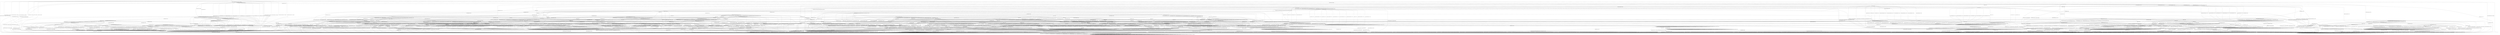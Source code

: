 digraph g {

	s0 [shape="circle" label="s0"];
	s1 [shape="circle" label="s1"];
	s2 [shape="circle" label="s2"];
	s3 [shape="circle" label="s3"];
	s4 [shape="circle" label="s4"];
	s5 [shape="circle" label="s5"];
	s6 [shape="circle" label="s6"];
	s7 [shape="circle" label="s7"];
	s8 [shape="circle" label="s8"];
	s9 [shape="circle" label="s9"];
	s10 [shape="circle" label="s10"];
	s11 [shape="circle" label="s11"];
	s12 [shape="circle" label="s12"];
	s13 [shape="circle" label="s13"];
	s14 [shape="circle" label="s14"];
	s15 [shape="circle" label="s15"];
	s16 [shape="circle" label="s16"];
	s17 [shape="circle" label="s17"];
	s18 [shape="circle" label="s18"];
	s19 [shape="circle" label="s19"];
	s20 [shape="circle" label="s20"];
	s21 [shape="circle" label="s21"];
	s22 [shape="circle" label="s22"];
	s23 [shape="circle" label="s23"];
	s24 [shape="circle" label="s24"];
	s25 [shape="circle" label="s25"];
	s26 [shape="circle" label="s26"];
	s27 [shape="circle" label="s27"];
	s28 [shape="circle" label="s28"];
	s29 [shape="circle" label="s29"];
	s30 [shape="circle" label="s30"];
	s31 [shape="circle" label="s31"];
	s32 [shape="circle" label="s32"];
	s33 [shape="circle" label="s33"];
	s34 [shape="circle" label="s34"];
	s35 [shape="circle" label="s35"];
	s36 [shape="circle" label="s36"];
	s37 [shape="circle" label="s37"];
	s38 [shape="circle" label="s38"];
	s39 [shape="circle" label="s39"];
	s40 [shape="circle" label="s40"];
	s41 [shape="circle" label="s41"];
	s42 [shape="circle" label="s42"];
	s43 [shape="circle" label="s43"];
	s44 [shape="circle" label="s44"];
	s45 [shape="circle" label="s45"];
	s46 [shape="circle" label="s46"];
	s47 [shape="circle" label="s47"];
	s48 [shape="circle" label="s48"];
	s49 [shape="circle" label="s49"];
	s50 [shape="circle" label="s50"];
	s51 [shape="circle" label="s51"];
	s52 [shape="circle" label="s52"];
	s53 [shape="circle" label="s53"];
	s54 [shape="circle" label="s54"];
	s55 [shape="circle" label="s55"];
	s56 [shape="circle" label="s56"];
	s57 [shape="circle" label="s57"];
	s58 [shape="circle" label="s58"];
	s59 [shape="circle" label="s59"];
	s60 [shape="circle" label="s60"];
	s61 [shape="circle" label="s61"];
	s62 [shape="circle" label="s62"];
	s63 [shape="circle" label="s63"];
	s64 [shape="circle" label="s64"];
	s65 [shape="circle" label="s65"];
	s66 [shape="circle" label="s66"];
	s67 [shape="circle" label="s67"];
	s68 [shape="circle" label="s68"];
	s69 [shape="circle" label="s69"];
	s70 [shape="circle" label="s70"];
	s71 [shape="circle" label="s71"];
	s72 [shape="circle" label="s72"];
	s73 [shape="circle" label="s73"];
	s74 [shape="circle" label="s74"];
	s75 [shape="circle" label="s75"];
	s76 [shape="circle" label="s76"];
	s77 [shape="circle" label="s77"];
	s78 [shape="circle" label="s78"];
	s79 [shape="circle" label="s79"];
	s80 [shape="circle" label="s80"];
	s81 [shape="circle" label="s81"];
	s82 [shape="circle" label="s82"];
	s83 [shape="circle" label="s83"];
	s84 [shape="circle" label="s84"];
	s85 [shape="circle" label="s85"];
	s86 [shape="circle" label="s86"];
	s87 [shape="circle" label="s87"];
	s88 [shape="circle" label="s88"];
	s89 [shape="circle" label="s89"];
	s90 [shape="circle" label="s90"];
	s91 [shape="circle" label="s91"];
	s92 [shape="circle" label="s92"];
	s93 [shape="circle" label="s93"];
	s94 [shape="circle" label="s94"];
	s95 [shape="circle" label="s95"];
	s96 [shape="circle" label="s96"];
	s97 [shape="circle" label="s97"];
	s98 [shape="circle" label="s98"];
	s99 [shape="circle" label="s99"];
	s100 [shape="circle" label="s100"];
	s101 [shape="circle" label="s101"];
	s102 [shape="circle" label="s102"];
	s103 [shape="circle" label="s103"];
	s104 [shape="circle" label="s104"];
	s105 [shape="circle" label="s105"];
	s106 [shape="circle" label="s106"];
	s107 [shape="circle" label="s107"];
	s108 [shape="circle" label="s108"];
	s0 -> s2 [label="HELLO_VERIFY_REQUEST / CLIENT_HELLO+"];
	s0 -> s6 [label="ECDH_SERVER_HELLO / CLIENT_HELLO"];
	s0 -> s1 [label="ECDH_SERVER_KEY_EXCHANGE / CLIENT_HELLO"];
	s0 -> s1 [label="RSA_SIGN_CERTIFICATE_REQUEST / CLIENT_HELLO"];
	s0 -> s1 [label="RSA_FIXED_ECDH_CERTIFICATE_REQUEST / CLIENT_HELLO"];
	s0 -> s1 [label="RSA_FIXED_DH_CERTIFICATE_REQUEST / CLIENT_HELLO"];
	s0 -> s1 [label="DSS_SIGN_CERTIFICATE_REQUEST / CLIENT_HELLO"];
	s0 -> s1 [label="DSS_FIXED_DH_CERTIFICATE_REQUEST / CLIENT_HELLO"];
	s0 -> s1 [label="ECDSA_SIGN_CERTIFICATE_REQUEST / CLIENT_HELLO"];
	s0 -> s1 [label="SERVER_HELLO_DONE / CLIENT_HELLO"];
	s0 -> s5 [label="CHANGE_CIPHER_SPEC / CLIENT_HELLO"];
	s0 -> s1 [label="FINISHED / CLIENT_HELLO"];
	s0 -> s2 [label="APPLICATION / CLIENT_HELLO"];
	s0 -> s1 [label="CERTIFICATE / CLIENT_HELLO"];
	s0 -> s24 [label="EMPTY_CERTIFICATE / CLIENT_HELLO"];
	s0 -> s3 [label="Alert(WARNING,CLOSE_NOTIFY) / CLIENT_HELLO|Alert(WARNING,CLOSE_NOTIFY)"];
	s0 -> s3 [label="Alert(FATAL,UNEXPECTED_MESSAGE) / CLIENT_HELLO"];
	s1 -> s1 [label="HELLO_VERIFY_REQUEST / TIMEOUT"];
	s1 -> s1 [label="ECDH_SERVER_HELLO / TIMEOUT"];
	s1 -> s1 [label="ECDH_SERVER_KEY_EXCHANGE / TIMEOUT"];
	s1 -> s1 [label="RSA_SIGN_CERTIFICATE_REQUEST / TIMEOUT"];
	s1 -> s1 [label="RSA_FIXED_ECDH_CERTIFICATE_REQUEST / TIMEOUT"];
	s1 -> s1 [label="RSA_FIXED_DH_CERTIFICATE_REQUEST / TIMEOUT"];
	s1 -> s1 [label="DSS_SIGN_CERTIFICATE_REQUEST / TIMEOUT"];
	s1 -> s1 [label="DSS_FIXED_DH_CERTIFICATE_REQUEST / TIMEOUT"];
	s1 -> s1 [label="ECDSA_SIGN_CERTIFICATE_REQUEST / TIMEOUT"];
	s1 -> s1 [label="SERVER_HELLO_DONE / TIMEOUT"];
	s1 -> s5 [label="CHANGE_CIPHER_SPEC / TIMEOUT"];
	s1 -> s1 [label="FINISHED / TIMEOUT"];
	s1 -> s1 [label="APPLICATION / TIMEOUT"];
	s1 -> s1 [label="CERTIFICATE / TIMEOUT"];
	s1 -> s1 [label="EMPTY_CERTIFICATE / TIMEOUT"];
	s1 -> s3 [label="Alert(WARNING,CLOSE_NOTIFY) / Alert(WARNING,CLOSE_NOTIFY)"];
	s1 -> s3 [label="Alert(FATAL,UNEXPECTED_MESSAGE) / TIMEOUT"];
	s2 -> s2 [label="HELLO_VERIFY_REQUEST / CLIENT_HELLO"];
	s2 -> s6 [label="ECDH_SERVER_HELLO / TIMEOUT"];
	s2 -> s1 [label="ECDH_SERVER_KEY_EXCHANGE / TIMEOUT"];
	s2 -> s1 [label="RSA_SIGN_CERTIFICATE_REQUEST / TIMEOUT"];
	s2 -> s1 [label="RSA_FIXED_ECDH_CERTIFICATE_REQUEST / TIMEOUT"];
	s2 -> s1 [label="RSA_FIXED_DH_CERTIFICATE_REQUEST / TIMEOUT"];
	s2 -> s1 [label="DSS_SIGN_CERTIFICATE_REQUEST / TIMEOUT"];
	s2 -> s1 [label="DSS_FIXED_DH_CERTIFICATE_REQUEST / TIMEOUT"];
	s2 -> s1 [label="ECDSA_SIGN_CERTIFICATE_REQUEST / TIMEOUT"];
	s2 -> s1 [label="SERVER_HELLO_DONE / TIMEOUT"];
	s2 -> s5 [label="CHANGE_CIPHER_SPEC / TIMEOUT"];
	s2 -> s1 [label="FINISHED / TIMEOUT"];
	s2 -> s2 [label="APPLICATION / TIMEOUT"];
	s2 -> s1 [label="CERTIFICATE / TIMEOUT"];
	s2 -> s24 [label="EMPTY_CERTIFICATE / TIMEOUT"];
	s2 -> s3 [label="Alert(WARNING,CLOSE_NOTIFY) / Alert(WARNING,CLOSE_NOTIFY)"];
	s2 -> s3 [label="Alert(FATAL,UNEXPECTED_MESSAGE) / TIMEOUT"];
	s3 -> s4 [label="HELLO_VERIFY_REQUEST / TIMEOUT"];
	s3 -> s4 [label="ECDH_SERVER_HELLO / TIMEOUT"];
	s3 -> s4 [label="ECDH_SERVER_KEY_EXCHANGE / TIMEOUT"];
	s3 -> s4 [label="RSA_SIGN_CERTIFICATE_REQUEST / TIMEOUT"];
	s3 -> s4 [label="RSA_FIXED_ECDH_CERTIFICATE_REQUEST / TIMEOUT"];
	s3 -> s4 [label="RSA_FIXED_DH_CERTIFICATE_REQUEST / TIMEOUT"];
	s3 -> s4 [label="DSS_SIGN_CERTIFICATE_REQUEST / TIMEOUT"];
	s3 -> s4 [label="DSS_FIXED_DH_CERTIFICATE_REQUEST / TIMEOUT"];
	s3 -> s4 [label="ECDSA_SIGN_CERTIFICATE_REQUEST / TIMEOUT"];
	s3 -> s4 [label="SERVER_HELLO_DONE / TIMEOUT"];
	s3 -> s4 [label="CHANGE_CIPHER_SPEC / TIMEOUT"];
	s3 -> s4 [label="FINISHED / TIMEOUT"];
	s3 -> s4 [label="APPLICATION / TIMEOUT"];
	s3 -> s4 [label="CERTIFICATE / TIMEOUT"];
	s3 -> s4 [label="EMPTY_CERTIFICATE / TIMEOUT"];
	s3 -> s4 [label="Alert(WARNING,CLOSE_NOTIFY) / TIMEOUT"];
	s3 -> s4 [label="Alert(FATAL,UNEXPECTED_MESSAGE) / TIMEOUT"];
	s4 -> s4 [label="HELLO_VERIFY_REQUEST / SOCKET_CLOSED"];
	s4 -> s4 [label="ECDH_SERVER_HELLO / SOCKET_CLOSED"];
	s4 -> s4 [label="ECDH_SERVER_KEY_EXCHANGE / SOCKET_CLOSED"];
	s4 -> s4 [label="RSA_SIGN_CERTIFICATE_REQUEST / SOCKET_CLOSED"];
	s4 -> s4 [label="RSA_FIXED_ECDH_CERTIFICATE_REQUEST / SOCKET_CLOSED"];
	s4 -> s4 [label="RSA_FIXED_DH_CERTIFICATE_REQUEST / SOCKET_CLOSED"];
	s4 -> s4 [label="DSS_SIGN_CERTIFICATE_REQUEST / SOCKET_CLOSED"];
	s4 -> s4 [label="DSS_FIXED_DH_CERTIFICATE_REQUEST / SOCKET_CLOSED"];
	s4 -> s4 [label="ECDSA_SIGN_CERTIFICATE_REQUEST / SOCKET_CLOSED"];
	s4 -> s4 [label="SERVER_HELLO_DONE / SOCKET_CLOSED"];
	s4 -> s4 [label="CHANGE_CIPHER_SPEC / SOCKET_CLOSED"];
	s4 -> s4 [label="FINISHED / SOCKET_CLOSED"];
	s4 -> s4 [label="APPLICATION / SOCKET_CLOSED"];
	s4 -> s4 [label="CERTIFICATE / SOCKET_CLOSED"];
	s4 -> s4 [label="EMPTY_CERTIFICATE / SOCKET_CLOSED"];
	s4 -> s4 [label="Alert(WARNING,CLOSE_NOTIFY) / SOCKET_CLOSED"];
	s4 -> s4 [label="Alert(FATAL,UNEXPECTED_MESSAGE) / SOCKET_CLOSED"];
	s5 -> s5 [label="HELLO_VERIFY_REQUEST / TIMEOUT"];
	s5 -> s5 [label="ECDH_SERVER_HELLO / TIMEOUT"];
	s5 -> s5 [label="ECDH_SERVER_KEY_EXCHANGE / TIMEOUT"];
	s5 -> s5 [label="RSA_SIGN_CERTIFICATE_REQUEST / TIMEOUT"];
	s5 -> s5 [label="RSA_FIXED_ECDH_CERTIFICATE_REQUEST / TIMEOUT"];
	s5 -> s5 [label="RSA_FIXED_DH_CERTIFICATE_REQUEST / TIMEOUT"];
	s5 -> s5 [label="DSS_SIGN_CERTIFICATE_REQUEST / TIMEOUT"];
	s5 -> s5 [label="DSS_FIXED_DH_CERTIFICATE_REQUEST / TIMEOUT"];
	s5 -> s5 [label="ECDSA_SIGN_CERTIFICATE_REQUEST / TIMEOUT"];
	s5 -> s5 [label="SERVER_HELLO_DONE / TIMEOUT"];
	s5 -> s5 [label="CHANGE_CIPHER_SPEC / TIMEOUT"];
	s5 -> s5 [label="FINISHED / TIMEOUT"];
	s5 -> s5 [label="APPLICATION / TIMEOUT"];
	s5 -> s5 [label="CERTIFICATE / TIMEOUT"];
	s5 -> s5 [label="EMPTY_CERTIFICATE / TIMEOUT"];
	s5 -> s5 [label="Alert(WARNING,CLOSE_NOTIFY) / TIMEOUT"];
	s5 -> s5 [label="Alert(FATAL,UNEXPECTED_MESSAGE) / TIMEOUT"];
	s6 -> s49 [label="HELLO_VERIFY_REQUEST / TIMEOUT"];
	s6 -> s15 [label="ECDH_SERVER_HELLO / TIMEOUT"];
	s6 -> s10 [label="ECDH_SERVER_KEY_EXCHANGE / TIMEOUT"];
	s6 -> s18 [label="RSA_SIGN_CERTIFICATE_REQUEST / TIMEOUT"];
	s6 -> s18 [label="RSA_FIXED_ECDH_CERTIFICATE_REQUEST / TIMEOUT"];
	s6 -> s18 [label="RSA_FIXED_DH_CERTIFICATE_REQUEST / TIMEOUT"];
	s6 -> s18 [label="DSS_SIGN_CERTIFICATE_REQUEST / TIMEOUT"];
	s6 -> s18 [label="DSS_FIXED_DH_CERTIFICATE_REQUEST / TIMEOUT"];
	s6 -> s18 [label="ECDSA_SIGN_CERTIFICATE_REQUEST / TIMEOUT"];
	s6 -> s3 [label="SERVER_HELLO_DONE / Alert(FATAL,INTERNAL_ERROR)"];
	s6 -> s7 [label="CHANGE_CIPHER_SPEC / TIMEOUT"];
	s6 -> s8 [label="FINISHED / TIMEOUT"];
	s6 -> s6 [label="APPLICATION / TIMEOUT"];
	s6 -> s57 [label="CERTIFICATE / TIMEOUT"];
	s6 -> s9 [label="EMPTY_CERTIFICATE / TIMEOUT"];
	s6 -> s3 [label="Alert(WARNING,CLOSE_NOTIFY) / Alert(WARNING,CLOSE_NOTIFY)"];
	s6 -> s3 [label="Alert(FATAL,UNEXPECTED_MESSAGE) / TIMEOUT"];
	s7 -> s3 [label="HELLO_VERIFY_REQUEST / Alert(FATAL,UNEXPECTED_MESSAGE)"];
	s7 -> s3 [label="ECDH_SERVER_HELLO / Alert(FATAL,UNEXPECTED_MESSAGE)"];
	s7 -> s3 [label="ECDH_SERVER_KEY_EXCHANGE / Alert(FATAL,UNEXPECTED_MESSAGE)"];
	s7 -> s3 [label="RSA_SIGN_CERTIFICATE_REQUEST / Alert(FATAL,UNEXPECTED_MESSAGE)"];
	s7 -> s3 [label="RSA_FIXED_ECDH_CERTIFICATE_REQUEST / Alert(FATAL,UNEXPECTED_MESSAGE)"];
	s7 -> s3 [label="RSA_FIXED_DH_CERTIFICATE_REQUEST / Alert(FATAL,UNEXPECTED_MESSAGE)"];
	s7 -> s3 [label="DSS_SIGN_CERTIFICATE_REQUEST / Alert(FATAL,UNEXPECTED_MESSAGE)"];
	s7 -> s3 [label="DSS_FIXED_DH_CERTIFICATE_REQUEST / Alert(FATAL,UNEXPECTED_MESSAGE)"];
	s7 -> s3 [label="ECDSA_SIGN_CERTIFICATE_REQUEST / Alert(FATAL,UNEXPECTED_MESSAGE)"];
	s7 -> s3 [label="SERVER_HELLO_DONE / Alert(FATAL,UNEXPECTED_MESSAGE)"];
	s7 -> s5 [label="CHANGE_CIPHER_SPEC / TIMEOUT"];
	s7 -> s3 [label="FINISHED / Alert(FATAL,UNEXPECTED_MESSAGE)"];
	s7 -> s7 [label="APPLICATION / TIMEOUT"];
	s7 -> s3 [label="CERTIFICATE / Alert(FATAL,UNEXPECTED_MESSAGE)"];
	s7 -> s3 [label="EMPTY_CERTIFICATE / Alert(FATAL,UNEXPECTED_MESSAGE)"];
	s7 -> s7 [label="Alert(WARNING,CLOSE_NOTIFY) / TIMEOUT"];
	s7 -> s7 [label="Alert(FATAL,UNEXPECTED_MESSAGE) / TIMEOUT"];
	s8 -> s71 [label="HELLO_VERIFY_REQUEST / TIMEOUT"];
	s8 -> s20 [label="ECDH_SERVER_HELLO / TIMEOUT"];
	s8 -> s8 [label="ECDH_SERVER_KEY_EXCHANGE / TIMEOUT"];
	s8 -> s30 [label="RSA_SIGN_CERTIFICATE_REQUEST / TIMEOUT"];
	s8 -> s30 [label="RSA_FIXED_ECDH_CERTIFICATE_REQUEST / TIMEOUT"];
	s8 -> s30 [label="RSA_FIXED_DH_CERTIFICATE_REQUEST / TIMEOUT"];
	s8 -> s30 [label="DSS_SIGN_CERTIFICATE_REQUEST / TIMEOUT"];
	s8 -> s30 [label="DSS_FIXED_DH_CERTIFICATE_REQUEST / TIMEOUT"];
	s8 -> s30 [label="ECDSA_SIGN_CERTIFICATE_REQUEST / TIMEOUT"];
	s8 -> s3 [label="SERVER_HELLO_DONE / Alert(FATAL,UNEXPECTED_MESSAGE)"];
	s8 -> s7 [label="CHANGE_CIPHER_SPEC / TIMEOUT"];
	s8 -> s20 [label="FINISHED / TIMEOUT"];
	s8 -> s8 [label="APPLICATION / TIMEOUT"];
	s8 -> s53 [label="CERTIFICATE / TIMEOUT"];
	s8 -> s53 [label="EMPTY_CERTIFICATE / TIMEOUT"];
	s8 -> s3 [label="Alert(WARNING,CLOSE_NOTIFY) / Alert(WARNING,CLOSE_NOTIFY)"];
	s8 -> s3 [label="Alert(FATAL,UNEXPECTED_MESSAGE) / TIMEOUT"];
	s9 -> s47 [label="HELLO_VERIFY_REQUEST / TIMEOUT"];
	s9 -> s13 [label="ECDH_SERVER_HELLO / TIMEOUT"];
	s9 -> s23 [label="ECDH_SERVER_KEY_EXCHANGE / TIMEOUT"];
	s9 -> s28 [label="RSA_SIGN_CERTIFICATE_REQUEST / TIMEOUT"];
	s9 -> s28 [label="RSA_FIXED_ECDH_CERTIFICATE_REQUEST / TIMEOUT"];
	s9 -> s28 [label="RSA_FIXED_DH_CERTIFICATE_REQUEST / TIMEOUT"];
	s9 -> s28 [label="DSS_SIGN_CERTIFICATE_REQUEST / TIMEOUT"];
	s9 -> s28 [label="DSS_FIXED_DH_CERTIFICATE_REQUEST / TIMEOUT"];
	s9 -> s28 [label="ECDSA_SIGN_CERTIFICATE_REQUEST / TIMEOUT"];
	s9 -> s3 [label="SERVER_HELLO_DONE / Alert(FATAL,BAD_CERTIFICATE)"];
	s9 -> s12 [label="CHANGE_CIPHER_SPEC / TIMEOUT"];
	s9 -> s9 [label="FINISHED / TIMEOUT"];
	s9 -> s9 [label="APPLICATION / TIMEOUT"];
	s9 -> s13 [label="CERTIFICATE / TIMEOUT"];
	s9 -> s13 [label="EMPTY_CERTIFICATE / TIMEOUT"];
	s9 -> s3 [label="Alert(WARNING,CLOSE_NOTIFY) / Alert(WARNING,CLOSE_NOTIFY)"];
	s9 -> s3 [label="Alert(FATAL,UNEXPECTED_MESSAGE) / TIMEOUT"];
	s10 -> s10 [label="HELLO_VERIFY_REQUEST / TIMEOUT"];
	s10 -> s14 [label="ECDH_SERVER_HELLO / TIMEOUT"];
	s10 -> s14 [label="ECDH_SERVER_KEY_EXCHANGE / TIMEOUT"];
	s10 -> s31 [label="RSA_SIGN_CERTIFICATE_REQUEST / TIMEOUT"];
	s10 -> s31 [label="RSA_FIXED_ECDH_CERTIFICATE_REQUEST / TIMEOUT"];
	s10 -> s31 [label="RSA_FIXED_DH_CERTIFICATE_REQUEST / TIMEOUT"];
	s10 -> s31 [label="DSS_SIGN_CERTIFICATE_REQUEST / TIMEOUT"];
	s10 -> s31 [label="DSS_FIXED_DH_CERTIFICATE_REQUEST / TIMEOUT"];
	s10 -> s31 [label="ECDSA_SIGN_CERTIFICATE_REQUEST / TIMEOUT"];
	s10 -> s3 [label="SERVER_HELLO_DONE / Alert(FATAL,HANDSHAKE_FAILURE)"];
	s10 -> s11 [label="CHANGE_CIPHER_SPEC / TIMEOUT"];
	s10 -> s10 [label="FINISHED / TIMEOUT"];
	s10 -> s10 [label="APPLICATION / TIMEOUT"];
	s10 -> s10 [label="CERTIFICATE / TIMEOUT"];
	s10 -> s10 [label="EMPTY_CERTIFICATE / TIMEOUT"];
	s10 -> s3 [label="Alert(WARNING,CLOSE_NOTIFY) / Alert(WARNING,CLOSE_NOTIFY)"];
	s10 -> s3 [label="Alert(FATAL,UNEXPECTED_MESSAGE) / TIMEOUT"];
	s11 -> s3 [label="HELLO_VERIFY_REQUEST / Alert(FATAL,HANDSHAKE_FAILURE)"];
	s11 -> s3 [label="ECDH_SERVER_HELLO / Alert(FATAL,HANDSHAKE_FAILURE)"];
	s11 -> s3 [label="ECDH_SERVER_KEY_EXCHANGE / Alert(FATAL,HANDSHAKE_FAILURE)"];
	s11 -> s3 [label="RSA_SIGN_CERTIFICATE_REQUEST / Alert(FATAL,HANDSHAKE_FAILURE)"];
	s11 -> s3 [label="RSA_FIXED_ECDH_CERTIFICATE_REQUEST / Alert(FATAL,HANDSHAKE_FAILURE)"];
	s11 -> s3 [label="RSA_FIXED_DH_CERTIFICATE_REQUEST / Alert(FATAL,HANDSHAKE_FAILURE)"];
	s11 -> s3 [label="DSS_SIGN_CERTIFICATE_REQUEST / Alert(FATAL,HANDSHAKE_FAILURE)"];
	s11 -> s3 [label="DSS_FIXED_DH_CERTIFICATE_REQUEST / Alert(FATAL,HANDSHAKE_FAILURE)"];
	s11 -> s3 [label="ECDSA_SIGN_CERTIFICATE_REQUEST / Alert(FATAL,HANDSHAKE_FAILURE)"];
	s11 -> s3 [label="SERVER_HELLO_DONE / Alert(FATAL,HANDSHAKE_FAILURE)"];
	s11 -> s5 [label="CHANGE_CIPHER_SPEC / TIMEOUT"];
	s11 -> s3 [label="FINISHED / Alert(FATAL,HANDSHAKE_FAILURE)"];
	s11 -> s11 [label="APPLICATION / TIMEOUT"];
	s11 -> s3 [label="CERTIFICATE / Alert(FATAL,HANDSHAKE_FAILURE)"];
	s11 -> s3 [label="EMPTY_CERTIFICATE / Alert(FATAL,HANDSHAKE_FAILURE)"];
	s11 -> s11 [label="Alert(WARNING,CLOSE_NOTIFY) / TIMEOUT"];
	s11 -> s11 [label="Alert(FATAL,UNEXPECTED_MESSAGE) / TIMEOUT"];
	s12 -> s3 [label="HELLO_VERIFY_REQUEST / Alert(FATAL,BAD_CERTIFICATE)"];
	s12 -> s3 [label="ECDH_SERVER_HELLO / Alert(FATAL,BAD_CERTIFICATE)"];
	s12 -> s3 [label="ECDH_SERVER_KEY_EXCHANGE / Alert(FATAL,BAD_CERTIFICATE)"];
	s12 -> s3 [label="RSA_SIGN_CERTIFICATE_REQUEST / Alert(FATAL,BAD_CERTIFICATE)"];
	s12 -> s3 [label="RSA_FIXED_ECDH_CERTIFICATE_REQUEST / Alert(FATAL,BAD_CERTIFICATE)"];
	s12 -> s3 [label="RSA_FIXED_DH_CERTIFICATE_REQUEST / Alert(FATAL,BAD_CERTIFICATE)"];
	s12 -> s3 [label="DSS_SIGN_CERTIFICATE_REQUEST / Alert(FATAL,BAD_CERTIFICATE)"];
	s12 -> s3 [label="DSS_FIXED_DH_CERTIFICATE_REQUEST / Alert(FATAL,BAD_CERTIFICATE)"];
	s12 -> s3 [label="ECDSA_SIGN_CERTIFICATE_REQUEST / Alert(FATAL,BAD_CERTIFICATE)"];
	s12 -> s3 [label="SERVER_HELLO_DONE / Alert(FATAL,BAD_CERTIFICATE)"];
	s12 -> s5 [label="CHANGE_CIPHER_SPEC / TIMEOUT"];
	s12 -> s3 [label="FINISHED / Alert(FATAL,BAD_CERTIFICATE)"];
	s12 -> s12 [label="APPLICATION / TIMEOUT"];
	s12 -> s3 [label="CERTIFICATE / Alert(FATAL,BAD_CERTIFICATE)"];
	s12 -> s3 [label="EMPTY_CERTIFICATE / Alert(FATAL,BAD_CERTIFICATE)"];
	s12 -> s12 [label="Alert(WARNING,CLOSE_NOTIFY) / TIMEOUT"];
	s12 -> s12 [label="Alert(FATAL,UNEXPECTED_MESSAGE) / TIMEOUT"];
	s13 -> s13 [label="HELLO_VERIFY_REQUEST / TIMEOUT"];
	s13 -> s13 [label="ECDH_SERVER_HELLO / TIMEOUT"];
	s13 -> s13 [label="ECDH_SERVER_KEY_EXCHANGE / TIMEOUT"];
	s13 -> s13 [label="RSA_SIGN_CERTIFICATE_REQUEST / TIMEOUT"];
	s13 -> s13 [label="RSA_FIXED_ECDH_CERTIFICATE_REQUEST / TIMEOUT"];
	s13 -> s13 [label="RSA_FIXED_DH_CERTIFICATE_REQUEST / TIMEOUT"];
	s13 -> s13 [label="DSS_SIGN_CERTIFICATE_REQUEST / TIMEOUT"];
	s13 -> s13 [label="DSS_FIXED_DH_CERTIFICATE_REQUEST / TIMEOUT"];
	s13 -> s13 [label="ECDSA_SIGN_CERTIFICATE_REQUEST / TIMEOUT"];
	s13 -> s13 [label="SERVER_HELLO_DONE / TIMEOUT"];
	s13 -> s12 [label="CHANGE_CIPHER_SPEC / TIMEOUT"];
	s13 -> s13 [label="FINISHED / TIMEOUT"];
	s13 -> s13 [label="APPLICATION / TIMEOUT"];
	s13 -> s13 [label="CERTIFICATE / TIMEOUT"];
	s13 -> s13 [label="EMPTY_CERTIFICATE / TIMEOUT"];
	s13 -> s3 [label="Alert(WARNING,CLOSE_NOTIFY) / Alert(WARNING,CLOSE_NOTIFY)"];
	s13 -> s3 [label="Alert(FATAL,UNEXPECTED_MESSAGE) / TIMEOUT"];
	s14 -> s14 [label="HELLO_VERIFY_REQUEST / TIMEOUT"];
	s14 -> s14 [label="ECDH_SERVER_HELLO / TIMEOUT"];
	s14 -> s14 [label="ECDH_SERVER_KEY_EXCHANGE / TIMEOUT"];
	s14 -> s14 [label="RSA_SIGN_CERTIFICATE_REQUEST / TIMEOUT"];
	s14 -> s14 [label="RSA_FIXED_ECDH_CERTIFICATE_REQUEST / TIMEOUT"];
	s14 -> s14 [label="RSA_FIXED_DH_CERTIFICATE_REQUEST / TIMEOUT"];
	s14 -> s14 [label="DSS_SIGN_CERTIFICATE_REQUEST / TIMEOUT"];
	s14 -> s14 [label="DSS_FIXED_DH_CERTIFICATE_REQUEST / TIMEOUT"];
	s14 -> s14 [label="ECDSA_SIGN_CERTIFICATE_REQUEST / TIMEOUT"];
	s14 -> s14 [label="SERVER_HELLO_DONE / TIMEOUT"];
	s14 -> s11 [label="CHANGE_CIPHER_SPEC / TIMEOUT"];
	s14 -> s14 [label="FINISHED / TIMEOUT"];
	s14 -> s14 [label="APPLICATION / TIMEOUT"];
	s14 -> s14 [label="CERTIFICATE / TIMEOUT"];
	s14 -> s14 [label="EMPTY_CERTIFICATE / TIMEOUT"];
	s14 -> s3 [label="Alert(WARNING,CLOSE_NOTIFY) / Alert(WARNING,CLOSE_NOTIFY)"];
	s14 -> s3 [label="Alert(FATAL,UNEXPECTED_MESSAGE) / TIMEOUT"];
	s15 -> s20 [label="HELLO_VERIFY_REQUEST / TIMEOUT"];
	s15 -> s15 [label="ECDH_SERVER_HELLO / TIMEOUT"];
	s15 -> s14 [label="ECDH_SERVER_KEY_EXCHANGE / TIMEOUT"];
	s15 -> s19 [label="RSA_SIGN_CERTIFICATE_REQUEST / TIMEOUT"];
	s15 -> s19 [label="RSA_FIXED_ECDH_CERTIFICATE_REQUEST / TIMEOUT"];
	s15 -> s19 [label="RSA_FIXED_DH_CERTIFICATE_REQUEST / TIMEOUT"];
	s15 -> s19 [label="DSS_SIGN_CERTIFICATE_REQUEST / TIMEOUT"];
	s15 -> s19 [label="DSS_FIXED_DH_CERTIFICATE_REQUEST / TIMEOUT"];
	s15 -> s19 [label="ECDSA_SIGN_CERTIFICATE_REQUEST / TIMEOUT"];
	s15 -> s16 [label="SERVER_HELLO_DONE / TIMEOUT"];
	s15 -> s7 [label="CHANGE_CIPHER_SPEC / TIMEOUT"];
	s15 -> s20 [label="FINISHED / TIMEOUT"];
	s15 -> s15 [label="APPLICATION / TIMEOUT"];
	s15 -> s39 [label="CERTIFICATE / TIMEOUT"];
	s15 -> s13 [label="EMPTY_CERTIFICATE / TIMEOUT"];
	s15 -> s3 [label="Alert(WARNING,CLOSE_NOTIFY) / Alert(WARNING,CLOSE_NOTIFY)"];
	s15 -> s3 [label="Alert(FATAL,UNEXPECTED_MESSAGE) / TIMEOUT"];
	s16 -> s16 [label="HELLO_VERIFY_REQUEST / TIMEOUT"];
	s16 -> s16 [label="ECDH_SERVER_HELLO / TIMEOUT"];
	s16 -> s16 [label="ECDH_SERVER_KEY_EXCHANGE / TIMEOUT"];
	s16 -> s16 [label="RSA_SIGN_CERTIFICATE_REQUEST / TIMEOUT"];
	s16 -> s16 [label="RSA_FIXED_ECDH_CERTIFICATE_REQUEST / TIMEOUT"];
	s16 -> s16 [label="RSA_FIXED_DH_CERTIFICATE_REQUEST / TIMEOUT"];
	s16 -> s16 [label="DSS_SIGN_CERTIFICATE_REQUEST / TIMEOUT"];
	s16 -> s16 [label="DSS_FIXED_DH_CERTIFICATE_REQUEST / TIMEOUT"];
	s16 -> s16 [label="ECDSA_SIGN_CERTIFICATE_REQUEST / TIMEOUT"];
	s16 -> s16 [label="SERVER_HELLO_DONE / TIMEOUT"];
	s16 -> s17 [label="CHANGE_CIPHER_SPEC / TIMEOUT"];
	s16 -> s16 [label="FINISHED / TIMEOUT"];
	s16 -> s16 [label="APPLICATION / TIMEOUT"];
	s16 -> s16 [label="CERTIFICATE / TIMEOUT"];
	s16 -> s16 [label="EMPTY_CERTIFICATE / TIMEOUT"];
	s16 -> s3 [label="Alert(WARNING,CLOSE_NOTIFY) / Alert(WARNING,CLOSE_NOTIFY)"];
	s16 -> s3 [label="Alert(FATAL,UNEXPECTED_MESSAGE) / TIMEOUT"];
	s17 -> s3 [label="HELLO_VERIFY_REQUEST / Alert(FATAL,INTERNAL_ERROR)"];
	s17 -> s3 [label="ECDH_SERVER_HELLO / Alert(FATAL,INTERNAL_ERROR)"];
	s17 -> s3 [label="ECDH_SERVER_KEY_EXCHANGE / Alert(FATAL,INTERNAL_ERROR)"];
	s17 -> s3 [label="RSA_SIGN_CERTIFICATE_REQUEST / Alert(FATAL,INTERNAL_ERROR)"];
	s17 -> s3 [label="RSA_FIXED_ECDH_CERTIFICATE_REQUEST / Alert(FATAL,INTERNAL_ERROR)"];
	s17 -> s3 [label="RSA_FIXED_DH_CERTIFICATE_REQUEST / Alert(FATAL,INTERNAL_ERROR)"];
	s17 -> s3 [label="DSS_SIGN_CERTIFICATE_REQUEST / Alert(FATAL,INTERNAL_ERROR)"];
	s17 -> s3 [label="DSS_FIXED_DH_CERTIFICATE_REQUEST / Alert(FATAL,INTERNAL_ERROR)"];
	s17 -> s3 [label="ECDSA_SIGN_CERTIFICATE_REQUEST / Alert(FATAL,INTERNAL_ERROR)"];
	s17 -> s3 [label="SERVER_HELLO_DONE / Alert(FATAL,INTERNAL_ERROR)"];
	s17 -> s5 [label="CHANGE_CIPHER_SPEC / TIMEOUT"];
	s17 -> s3 [label="FINISHED / Alert(FATAL,INTERNAL_ERROR)"];
	s17 -> s17 [label="APPLICATION / TIMEOUT"];
	s17 -> s3 [label="CERTIFICATE / Alert(FATAL,INTERNAL_ERROR)"];
	s17 -> s3 [label="EMPTY_CERTIFICATE / Alert(FATAL,INTERNAL_ERROR)"];
	s17 -> s17 [label="Alert(WARNING,CLOSE_NOTIFY) / TIMEOUT"];
	s17 -> s17 [label="Alert(FATAL,UNEXPECTED_MESSAGE) / TIMEOUT"];
	s18 -> s65 [label="HELLO_VERIFY_REQUEST / TIMEOUT"];
	s18 -> s19 [label="ECDH_SERVER_HELLO / TIMEOUT"];
	s18 -> s31 [label="ECDH_SERVER_KEY_EXCHANGE / TIMEOUT"];
	s18 -> s19 [label="RSA_SIGN_CERTIFICATE_REQUEST / TIMEOUT"];
	s18 -> s19 [label="RSA_FIXED_ECDH_CERTIFICATE_REQUEST / TIMEOUT"];
	s18 -> s19 [label="RSA_FIXED_DH_CERTIFICATE_REQUEST / TIMEOUT"];
	s18 -> s19 [label="DSS_SIGN_CERTIFICATE_REQUEST / TIMEOUT"];
	s18 -> s19 [label="DSS_FIXED_DH_CERTIFICATE_REQUEST / TIMEOUT"];
	s18 -> s19 [label="ECDSA_SIGN_CERTIFICATE_REQUEST / TIMEOUT"];
	s18 -> s3 [label="SERVER_HELLO_DONE / TIMEOUT"];
	s18 -> s7 [label="CHANGE_CIPHER_SPEC / TIMEOUT"];
	s18 -> s30 [label="FINISHED / TIMEOUT"];
	s18 -> s18 [label="APPLICATION / TIMEOUT"];
	s18 -> s51 [label="CERTIFICATE / TIMEOUT"];
	s18 -> s28 [label="EMPTY_CERTIFICATE / TIMEOUT"];
	s18 -> s3 [label="Alert(WARNING,CLOSE_NOTIFY) / Alert(WARNING,CLOSE_NOTIFY)"];
	s18 -> s3 [label="Alert(FATAL,UNEXPECTED_MESSAGE) / TIMEOUT"];
	s19 -> s20 [label="HELLO_VERIFY_REQUEST / TIMEOUT"];
	s19 -> s19 [label="ECDH_SERVER_HELLO / TIMEOUT"];
	s19 -> s14 [label="ECDH_SERVER_KEY_EXCHANGE / TIMEOUT"];
	s19 -> s19 [label="RSA_SIGN_CERTIFICATE_REQUEST / TIMEOUT"];
	s19 -> s19 [label="RSA_FIXED_ECDH_CERTIFICATE_REQUEST / TIMEOUT"];
	s19 -> s19 [label="RSA_FIXED_DH_CERTIFICATE_REQUEST / TIMEOUT"];
	s19 -> s19 [label="DSS_SIGN_CERTIFICATE_REQUEST / TIMEOUT"];
	s19 -> s19 [label="DSS_FIXED_DH_CERTIFICATE_REQUEST / TIMEOUT"];
	s19 -> s19 [label="ECDSA_SIGN_CERTIFICATE_REQUEST / TIMEOUT"];
	s19 -> s21 [label="SERVER_HELLO_DONE / TIMEOUT"];
	s19 -> s7 [label="CHANGE_CIPHER_SPEC / TIMEOUT"];
	s19 -> s20 [label="FINISHED / TIMEOUT"];
	s19 -> s19 [label="APPLICATION / TIMEOUT"];
	s19 -> s32 [label="CERTIFICATE / TIMEOUT"];
	s19 -> s13 [label="EMPTY_CERTIFICATE / TIMEOUT"];
	s19 -> s3 [label="Alert(WARNING,CLOSE_NOTIFY) / Alert(WARNING,CLOSE_NOTIFY)"];
	s19 -> s3 [label="Alert(FATAL,UNEXPECTED_MESSAGE) / TIMEOUT"];
	s20 -> s20 [label="HELLO_VERIFY_REQUEST / TIMEOUT"];
	s20 -> s20 [label="ECDH_SERVER_HELLO / TIMEOUT"];
	s20 -> s20 [label="ECDH_SERVER_KEY_EXCHANGE / TIMEOUT"];
	s20 -> s20 [label="RSA_SIGN_CERTIFICATE_REQUEST / TIMEOUT"];
	s20 -> s20 [label="RSA_FIXED_ECDH_CERTIFICATE_REQUEST / TIMEOUT"];
	s20 -> s20 [label="RSA_FIXED_DH_CERTIFICATE_REQUEST / TIMEOUT"];
	s20 -> s20 [label="DSS_SIGN_CERTIFICATE_REQUEST / TIMEOUT"];
	s20 -> s20 [label="DSS_FIXED_DH_CERTIFICATE_REQUEST / TIMEOUT"];
	s20 -> s20 [label="ECDSA_SIGN_CERTIFICATE_REQUEST / TIMEOUT"];
	s20 -> s20 [label="SERVER_HELLO_DONE / TIMEOUT"];
	s20 -> s7 [label="CHANGE_CIPHER_SPEC / TIMEOUT"];
	s20 -> s20 [label="FINISHED / TIMEOUT"];
	s20 -> s20 [label="APPLICATION / TIMEOUT"];
	s20 -> s20 [label="CERTIFICATE / TIMEOUT"];
	s20 -> s20 [label="EMPTY_CERTIFICATE / TIMEOUT"];
	s20 -> s3 [label="Alert(WARNING,CLOSE_NOTIFY) / Alert(WARNING,CLOSE_NOTIFY)"];
	s20 -> s3 [label="Alert(FATAL,UNEXPECTED_MESSAGE) / TIMEOUT"];
	s21 -> s21 [label="HELLO_VERIFY_REQUEST / TIMEOUT"];
	s21 -> s21 [label="ECDH_SERVER_HELLO / TIMEOUT"];
	s21 -> s21 [label="ECDH_SERVER_KEY_EXCHANGE / TIMEOUT"];
	s21 -> s21 [label="RSA_SIGN_CERTIFICATE_REQUEST / TIMEOUT"];
	s21 -> s21 [label="RSA_FIXED_ECDH_CERTIFICATE_REQUEST / TIMEOUT"];
	s21 -> s21 [label="RSA_FIXED_DH_CERTIFICATE_REQUEST / TIMEOUT"];
	s21 -> s21 [label="DSS_SIGN_CERTIFICATE_REQUEST / TIMEOUT"];
	s21 -> s21 [label="DSS_FIXED_DH_CERTIFICATE_REQUEST / TIMEOUT"];
	s21 -> s21 [label="ECDSA_SIGN_CERTIFICATE_REQUEST / TIMEOUT"];
	s21 -> s21 [label="SERVER_HELLO_DONE / TIMEOUT"];
	s21 -> s22 [label="CHANGE_CIPHER_SPEC / TIMEOUT"];
	s21 -> s21 [label="FINISHED / TIMEOUT"];
	s21 -> s21 [label="APPLICATION / TIMEOUT"];
	s21 -> s21 [label="CERTIFICATE / TIMEOUT"];
	s21 -> s21 [label="EMPTY_CERTIFICATE / TIMEOUT"];
	s21 -> s3 [label="Alert(WARNING,CLOSE_NOTIFY) / Alert(WARNING,CLOSE_NOTIFY)"];
	s21 -> s3 [label="Alert(FATAL,UNEXPECTED_MESSAGE) / TIMEOUT"];
	s22 -> s3 [label="HELLO_VERIFY_REQUEST / TIMEOUT"];
	s22 -> s3 [label="ECDH_SERVER_HELLO / TIMEOUT"];
	s22 -> s3 [label="ECDH_SERVER_KEY_EXCHANGE / TIMEOUT"];
	s22 -> s3 [label="RSA_SIGN_CERTIFICATE_REQUEST / TIMEOUT"];
	s22 -> s3 [label="RSA_FIXED_ECDH_CERTIFICATE_REQUEST / TIMEOUT"];
	s22 -> s3 [label="RSA_FIXED_DH_CERTIFICATE_REQUEST / TIMEOUT"];
	s22 -> s3 [label="DSS_SIGN_CERTIFICATE_REQUEST / TIMEOUT"];
	s22 -> s3 [label="DSS_FIXED_DH_CERTIFICATE_REQUEST / TIMEOUT"];
	s22 -> s3 [label="ECDSA_SIGN_CERTIFICATE_REQUEST / TIMEOUT"];
	s22 -> s3 [label="SERVER_HELLO_DONE / TIMEOUT"];
	s22 -> s5 [label="CHANGE_CIPHER_SPEC / TIMEOUT"];
	s22 -> s3 [label="FINISHED / TIMEOUT"];
	s22 -> s22 [label="APPLICATION / TIMEOUT"];
	s22 -> s3 [label="CERTIFICATE / TIMEOUT"];
	s22 -> s3 [label="EMPTY_CERTIFICATE / TIMEOUT"];
	s22 -> s22 [label="Alert(WARNING,CLOSE_NOTIFY) / TIMEOUT"];
	s22 -> s22 [label="Alert(FATAL,UNEXPECTED_MESSAGE) / TIMEOUT"];
	s23 -> s75 [label="HELLO_VERIFY_REQUEST / TIMEOUT"];
	s23 -> s13 [label="ECDH_SERVER_HELLO / TIMEOUT"];
	s23 -> s13 [label="ECDH_SERVER_KEY_EXCHANGE / TIMEOUT"];
	s23 -> s29 [label="RSA_SIGN_CERTIFICATE_REQUEST / TIMEOUT"];
	s23 -> s29 [label="RSA_FIXED_ECDH_CERTIFICATE_REQUEST / TIMEOUT"];
	s23 -> s29 [label="RSA_FIXED_DH_CERTIFICATE_REQUEST / TIMEOUT"];
	s23 -> s29 [label="DSS_SIGN_CERTIFICATE_REQUEST / TIMEOUT"];
	s23 -> s29 [label="DSS_FIXED_DH_CERTIFICATE_REQUEST / TIMEOUT"];
	s23 -> s29 [label="ECDSA_SIGN_CERTIFICATE_REQUEST / TIMEOUT"];
	s23 -> s3 [label="SERVER_HELLO_DONE / Alert(FATAL,BAD_CERTIFICATE)"];
	s23 -> s12 [label="CHANGE_CIPHER_SPEC / TIMEOUT"];
	s23 -> s23 [label="FINISHED / TIMEOUT"];
	s23 -> s23 [label="APPLICATION / TIMEOUT"];
	s23 -> s13 [label="CERTIFICATE / TIMEOUT"];
	s23 -> s13 [label="EMPTY_CERTIFICATE / TIMEOUT"];
	s23 -> s3 [label="Alert(WARNING,CLOSE_NOTIFY) / Alert(WARNING,CLOSE_NOTIFY)"];
	s23 -> s3 [label="Alert(FATAL,UNEXPECTED_MESSAGE) / TIMEOUT"];
	s24 -> s24 [label="HELLO_VERIFY_REQUEST / TIMEOUT"];
	s24 -> s24 [label="ECDH_SERVER_HELLO / TIMEOUT"];
	s24 -> s24 [label="ECDH_SERVER_KEY_EXCHANGE / TIMEOUT"];
	s24 -> s25 [label="RSA_SIGN_CERTIFICATE_REQUEST / TIMEOUT"];
	s24 -> s25 [label="RSA_FIXED_ECDH_CERTIFICATE_REQUEST / TIMEOUT"];
	s24 -> s25 [label="RSA_FIXED_DH_CERTIFICATE_REQUEST / TIMEOUT"];
	s24 -> s25 [label="DSS_SIGN_CERTIFICATE_REQUEST / TIMEOUT"];
	s24 -> s25 [label="DSS_FIXED_DH_CERTIFICATE_REQUEST / TIMEOUT"];
	s24 -> s25 [label="ECDSA_SIGN_CERTIFICATE_REQUEST / TIMEOUT"];
	s24 -> s26 [label="SERVER_HELLO_DONE / TIMEOUT"];
	s24 -> s7 [label="CHANGE_CIPHER_SPEC / TIMEOUT"];
	s24 -> s24 [label="FINISHED / TIMEOUT"];
	s24 -> s24 [label="APPLICATION / TIMEOUT"];
	s24 -> s1 [label="CERTIFICATE / TIMEOUT"];
	s24 -> s1 [label="EMPTY_CERTIFICATE / TIMEOUT"];
	s24 -> s3 [label="Alert(WARNING,CLOSE_NOTIFY) / Alert(WARNING,CLOSE_NOTIFY)"];
	s24 -> s3 [label="Alert(FATAL,UNEXPECTED_MESSAGE) / TIMEOUT"];
	s25 -> s25 [label="HELLO_VERIFY_REQUEST / TIMEOUT"];
	s25 -> s48 [label="ECDH_SERVER_HELLO / TIMEOUT"];
	s25 -> s25 [label="ECDH_SERVER_KEY_EXCHANGE / TIMEOUT"];
	s25 -> s1 [label="RSA_SIGN_CERTIFICATE_REQUEST / TIMEOUT"];
	s25 -> s1 [label="RSA_FIXED_ECDH_CERTIFICATE_REQUEST / TIMEOUT"];
	s25 -> s1 [label="RSA_FIXED_DH_CERTIFICATE_REQUEST / TIMEOUT"];
	s25 -> s1 [label="DSS_SIGN_CERTIFICATE_REQUEST / TIMEOUT"];
	s25 -> s1 [label="DSS_FIXED_DH_CERTIFICATE_REQUEST / TIMEOUT"];
	s25 -> s1 [label="ECDSA_SIGN_CERTIFICATE_REQUEST / TIMEOUT"];
	s25 -> s45 [label="SERVER_HELLO_DONE / TIMEOUT"];
	s25 -> s7 [label="CHANGE_CIPHER_SPEC / TIMEOUT"];
	s25 -> s25 [label="FINISHED / TIMEOUT"];
	s25 -> s25 [label="APPLICATION / TIMEOUT"];
	s25 -> s1 [label="CERTIFICATE / TIMEOUT"];
	s25 -> s1 [label="EMPTY_CERTIFICATE / TIMEOUT"];
	s25 -> s3 [label="Alert(WARNING,CLOSE_NOTIFY) / Alert(WARNING,CLOSE_NOTIFY)"];
	s25 -> s3 [label="Alert(FATAL,UNEXPECTED_MESSAGE) / TIMEOUT"];
	s26 -> s56 [label="HELLO_VERIFY_REQUEST / TIMEOUT"];
	s26 -> s26 [label="ECDH_SERVER_HELLO / TIMEOUT"];
	s26 -> s27 [label="ECDH_SERVER_KEY_EXCHANGE / TIMEOUT"];
	s26 -> s45 [label="RSA_SIGN_CERTIFICATE_REQUEST / TIMEOUT"];
	s26 -> s45 [label="RSA_FIXED_ECDH_CERTIFICATE_REQUEST / TIMEOUT"];
	s26 -> s45 [label="RSA_FIXED_DH_CERTIFICATE_REQUEST / TIMEOUT"];
	s26 -> s45 [label="DSS_SIGN_CERTIFICATE_REQUEST / TIMEOUT"];
	s26 -> s45 [label="DSS_FIXED_DH_CERTIFICATE_REQUEST / TIMEOUT"];
	s26 -> s45 [label="ECDSA_SIGN_CERTIFICATE_REQUEST / TIMEOUT"];
	s26 -> s1 [label="SERVER_HELLO_DONE / TIMEOUT"];
	s26 -> s7 [label="CHANGE_CIPHER_SPEC / TIMEOUT"];
	s26 -> s26 [label="FINISHED / TIMEOUT"];
	s26 -> s26 [label="APPLICATION / TIMEOUT"];
	s26 -> s1 [label="CERTIFICATE / TIMEOUT"];
	s26 -> s1 [label="EMPTY_CERTIFICATE / TIMEOUT"];
	s26 -> s3 [label="Alert(WARNING,CLOSE_NOTIFY) / Alert(WARNING,CLOSE_NOTIFY)"];
	s26 -> s3 [label="Alert(FATAL,UNEXPECTED_MESSAGE) / TIMEOUT"];
	s27 -> s107 [label="HELLO_VERIFY_REQUEST / TIMEOUT"];
	s27 -> s27 [label="ECDH_SERVER_HELLO / TIMEOUT"];
	s27 -> s1 [label="ECDH_SERVER_KEY_EXCHANGE / TIMEOUT"];
	s27 -> s46 [label="RSA_SIGN_CERTIFICATE_REQUEST / TIMEOUT"];
	s27 -> s46 [label="RSA_FIXED_ECDH_CERTIFICATE_REQUEST / TIMEOUT"];
	s27 -> s46 [label="RSA_FIXED_DH_CERTIFICATE_REQUEST / TIMEOUT"];
	s27 -> s46 [label="DSS_SIGN_CERTIFICATE_REQUEST / TIMEOUT"];
	s27 -> s46 [label="DSS_FIXED_DH_CERTIFICATE_REQUEST / TIMEOUT"];
	s27 -> s46 [label="ECDSA_SIGN_CERTIFICATE_REQUEST / TIMEOUT"];
	s27 -> s1 [label="SERVER_HELLO_DONE / TIMEOUT"];
	s27 -> s7 [label="CHANGE_CIPHER_SPEC / TIMEOUT"];
	s27 -> s27 [label="FINISHED / TIMEOUT"];
	s27 -> s27 [label="APPLICATION / TIMEOUT"];
	s27 -> s1 [label="CERTIFICATE / TIMEOUT"];
	s27 -> s1 [label="EMPTY_CERTIFICATE / TIMEOUT"];
	s27 -> s3 [label="Alert(WARNING,CLOSE_NOTIFY) / Alert(WARNING,CLOSE_NOTIFY)"];
	s27 -> s3 [label="Alert(FATAL,UNEXPECTED_MESSAGE) / TIMEOUT"];
	s28 -> s66 [label="HELLO_VERIFY_REQUEST / TIMEOUT"];
	s28 -> s13 [label="ECDH_SERVER_HELLO / TIMEOUT"];
	s28 -> s29 [label="ECDH_SERVER_KEY_EXCHANGE / TIMEOUT"];
	s28 -> s13 [label="RSA_SIGN_CERTIFICATE_REQUEST / TIMEOUT"];
	s28 -> s13 [label="RSA_FIXED_ECDH_CERTIFICATE_REQUEST / TIMEOUT"];
	s28 -> s13 [label="RSA_FIXED_DH_CERTIFICATE_REQUEST / TIMEOUT"];
	s28 -> s13 [label="DSS_SIGN_CERTIFICATE_REQUEST / TIMEOUT"];
	s28 -> s13 [label="DSS_FIXED_DH_CERTIFICATE_REQUEST / TIMEOUT"];
	s28 -> s13 [label="ECDSA_SIGN_CERTIFICATE_REQUEST / TIMEOUT"];
	s28 -> s3 [label="SERVER_HELLO_DONE / Alert(FATAL,BAD_CERTIFICATE)"];
	s28 -> s12 [label="CHANGE_CIPHER_SPEC / TIMEOUT"];
	s28 -> s28 [label="FINISHED / TIMEOUT"];
	s28 -> s28 [label="APPLICATION / TIMEOUT"];
	s28 -> s13 [label="CERTIFICATE / TIMEOUT"];
	s28 -> s13 [label="EMPTY_CERTIFICATE / TIMEOUT"];
	s28 -> s3 [label="Alert(WARNING,CLOSE_NOTIFY) / Alert(WARNING,CLOSE_NOTIFY)"];
	s28 -> s3 [label="Alert(FATAL,UNEXPECTED_MESSAGE) / TIMEOUT"];
	s29 -> s29 [label="HELLO_VERIFY_REQUEST / TIMEOUT"];
	s29 -> s13 [label="ECDH_SERVER_HELLO / TIMEOUT"];
	s29 -> s13 [label="ECDH_SERVER_KEY_EXCHANGE / TIMEOUT"];
	s29 -> s13 [label="RSA_SIGN_CERTIFICATE_REQUEST / TIMEOUT"];
	s29 -> s13 [label="RSA_FIXED_ECDH_CERTIFICATE_REQUEST / TIMEOUT"];
	s29 -> s13 [label="RSA_FIXED_DH_CERTIFICATE_REQUEST / TIMEOUT"];
	s29 -> s13 [label="DSS_SIGN_CERTIFICATE_REQUEST / TIMEOUT"];
	s29 -> s13 [label="DSS_FIXED_DH_CERTIFICATE_REQUEST / TIMEOUT"];
	s29 -> s13 [label="ECDSA_SIGN_CERTIFICATE_REQUEST / TIMEOUT"];
	s29 -> s3 [label="SERVER_HELLO_DONE / Alert(FATAL,BAD_CERTIFICATE)"];
	s29 -> s12 [label="CHANGE_CIPHER_SPEC / TIMEOUT"];
	s29 -> s29 [label="FINISHED / TIMEOUT"];
	s29 -> s29 [label="APPLICATION / TIMEOUT"];
	s29 -> s13 [label="CERTIFICATE / TIMEOUT"];
	s29 -> s13 [label="EMPTY_CERTIFICATE / TIMEOUT"];
	s29 -> s3 [label="Alert(WARNING,CLOSE_NOTIFY) / Alert(WARNING,CLOSE_NOTIFY)"];
	s29 -> s3 [label="Alert(FATAL,UNEXPECTED_MESSAGE) / TIMEOUT"];
	s30 -> s106 [label="HELLO_VERIFY_REQUEST / TIMEOUT"];
	s30 -> s20 [label="ECDH_SERVER_HELLO / TIMEOUT"];
	s30 -> s30 [label="ECDH_SERVER_KEY_EXCHANGE / TIMEOUT"];
	s30 -> s20 [label="RSA_SIGN_CERTIFICATE_REQUEST / TIMEOUT"];
	s30 -> s20 [label="RSA_FIXED_ECDH_CERTIFICATE_REQUEST / TIMEOUT"];
	s30 -> s20 [label="RSA_FIXED_DH_CERTIFICATE_REQUEST / TIMEOUT"];
	s30 -> s20 [label="DSS_SIGN_CERTIFICATE_REQUEST / TIMEOUT"];
	s30 -> s20 [label="DSS_FIXED_DH_CERTIFICATE_REQUEST / TIMEOUT"];
	s30 -> s20 [label="ECDSA_SIGN_CERTIFICATE_REQUEST / TIMEOUT"];
	s30 -> s3 [label="SERVER_HELLO_DONE / Alert(FATAL,UNEXPECTED_MESSAGE)"];
	s30 -> s7 [label="CHANGE_CIPHER_SPEC / TIMEOUT"];
	s30 -> s20 [label="FINISHED / TIMEOUT"];
	s30 -> s30 [label="APPLICATION / TIMEOUT"];
	s30 -> s61 [label="CERTIFICATE / TIMEOUT"];
	s30 -> s61 [label="EMPTY_CERTIFICATE / TIMEOUT"];
	s30 -> s3 [label="Alert(WARNING,CLOSE_NOTIFY) / Alert(WARNING,CLOSE_NOTIFY)"];
	s30 -> s3 [label="Alert(FATAL,UNEXPECTED_MESSAGE) / TIMEOUT"];
	s31 -> s50 [label="HELLO_VERIFY_REQUEST / TIMEOUT"];
	s31 -> s14 [label="ECDH_SERVER_HELLO / TIMEOUT"];
	s31 -> s14 [label="ECDH_SERVER_KEY_EXCHANGE / TIMEOUT"];
	s31 -> s14 [label="RSA_SIGN_CERTIFICATE_REQUEST / TIMEOUT"];
	s31 -> s14 [label="RSA_FIXED_ECDH_CERTIFICATE_REQUEST / TIMEOUT"];
	s31 -> s14 [label="RSA_FIXED_DH_CERTIFICATE_REQUEST / TIMEOUT"];
	s31 -> s14 [label="DSS_SIGN_CERTIFICATE_REQUEST / TIMEOUT"];
	s31 -> s14 [label="DSS_FIXED_DH_CERTIFICATE_REQUEST / TIMEOUT"];
	s31 -> s14 [label="ECDSA_SIGN_CERTIFICATE_REQUEST / TIMEOUT"];
	s31 -> s3 [label="SERVER_HELLO_DONE / Alert(FATAL,HANDSHAKE_FAILURE)"];
	s31 -> s11 [label="CHANGE_CIPHER_SPEC / TIMEOUT"];
	s31 -> s31 [label="FINISHED / TIMEOUT"];
	s31 -> s31 [label="APPLICATION / TIMEOUT"];
	s31 -> s62 [label="CERTIFICATE / TIMEOUT"];
	s31 -> s62 [label="EMPTY_CERTIFICATE / TIMEOUT"];
	s31 -> s3 [label="Alert(WARNING,CLOSE_NOTIFY) / Alert(WARNING,CLOSE_NOTIFY)"];
	s31 -> s3 [label="Alert(FATAL,UNEXPECTED_MESSAGE) / TIMEOUT"];
	s32 -> s20 [label="HELLO_VERIFY_REQUEST / TIMEOUT"];
	s32 -> s32 [label="ECDH_SERVER_HELLO / TIMEOUT"];
	s32 -> s34 [label="ECDH_SERVER_KEY_EXCHANGE / TIMEOUT"];
	s32 -> s33 [label="RSA_SIGN_CERTIFICATE_REQUEST / TIMEOUT"];
	s32 -> s33 [label="RSA_FIXED_ECDH_CERTIFICATE_REQUEST / TIMEOUT"];
	s32 -> s33 [label="RSA_FIXED_DH_CERTIFICATE_REQUEST / TIMEOUT"];
	s32 -> s33 [label="DSS_SIGN_CERTIFICATE_REQUEST / TIMEOUT"];
	s32 -> s33 [label="DSS_FIXED_DH_CERTIFICATE_REQUEST / TIMEOUT"];
	s32 -> s33 [label="ECDSA_SIGN_CERTIFICATE_REQUEST / TIMEOUT"];
	s32 -> s21 [label="SERVER_HELLO_DONE / TIMEOUT"];
	s32 -> s7 [label="CHANGE_CIPHER_SPEC / TIMEOUT"];
	s32 -> s20 [label="FINISHED / TIMEOUT"];
	s32 -> s32 [label="APPLICATION / TIMEOUT"];
	s32 -> s32 [label="CERTIFICATE / TIMEOUT"];
	s32 -> s32 [label="EMPTY_CERTIFICATE / TIMEOUT"];
	s32 -> s3 [label="Alert(WARNING,CLOSE_NOTIFY) / Alert(WARNING,CLOSE_NOTIFY)"];
	s32 -> s3 [label="Alert(FATAL,UNEXPECTED_MESSAGE) / TIMEOUT"];
	s33 -> s20 [label="HELLO_VERIFY_REQUEST / TIMEOUT"];
	s33 -> s33 [label="ECDH_SERVER_HELLO / TIMEOUT"];
	s33 -> s16 [label="ECDH_SERVER_KEY_EXCHANGE / TIMEOUT"];
	s33 -> s33 [label="RSA_SIGN_CERTIFICATE_REQUEST / TIMEOUT"];
	s33 -> s33 [label="RSA_FIXED_ECDH_CERTIFICATE_REQUEST / TIMEOUT"];
	s33 -> s33 [label="RSA_FIXED_DH_CERTIFICATE_REQUEST / TIMEOUT"];
	s33 -> s33 [label="DSS_SIGN_CERTIFICATE_REQUEST / TIMEOUT"];
	s33 -> s33 [label="DSS_FIXED_DH_CERTIFICATE_REQUEST / TIMEOUT"];
	s33 -> s33 [label="ECDSA_SIGN_CERTIFICATE_REQUEST / TIMEOUT"];
	s33 -> s21 [label="SERVER_HELLO_DONE / TIMEOUT"];
	s33 -> s7 [label="CHANGE_CIPHER_SPEC / TIMEOUT"];
	s33 -> s20 [label="FINISHED / TIMEOUT"];
	s33 -> s33 [label="APPLICATION / TIMEOUT"];
	s33 -> s32 [label="CERTIFICATE / TIMEOUT"];
	s33 -> s33 [label="EMPTY_CERTIFICATE / TIMEOUT"];
	s33 -> s3 [label="Alert(WARNING,CLOSE_NOTIFY) / Alert(WARNING,CLOSE_NOTIFY)"];
	s33 -> s3 [label="Alert(FATAL,UNEXPECTED_MESSAGE) / TIMEOUT"];
	s34 -> s20 [label="HELLO_VERIFY_REQUEST / TIMEOUT"];
	s34 -> s34 [label="ECDH_SERVER_HELLO / TIMEOUT"];
	s34 -> s34 [label="ECDH_SERVER_KEY_EXCHANGE / TIMEOUT"];
	s34 -> s34 [label="RSA_SIGN_CERTIFICATE_REQUEST / TIMEOUT"];
	s34 -> s34 [label="RSA_FIXED_ECDH_CERTIFICATE_REQUEST / TIMEOUT"];
	s34 -> s34 [label="RSA_FIXED_DH_CERTIFICATE_REQUEST / TIMEOUT"];
	s34 -> s34 [label="DSS_SIGN_CERTIFICATE_REQUEST / TIMEOUT"];
	s34 -> s34 [label="DSS_FIXED_DH_CERTIFICATE_REQUEST / TIMEOUT"];
	s34 -> s34 [label="ECDSA_SIGN_CERTIFICATE_REQUEST / TIMEOUT"];
	s34 -> s35 [label="SERVER_HELLO_DONE / TIMEOUT"];
	s34 -> s7 [label="CHANGE_CIPHER_SPEC / TIMEOUT"];
	s34 -> s20 [label="FINISHED / TIMEOUT"];
	s34 -> s34 [label="APPLICATION / TIMEOUT"];
	s34 -> s34 [label="CERTIFICATE / TIMEOUT"];
	s34 -> s34 [label="EMPTY_CERTIFICATE / TIMEOUT"];
	s34 -> s3 [label="Alert(WARNING,CLOSE_NOTIFY) / Alert(WARNING,CLOSE_NOTIFY)"];
	s34 -> s3 [label="Alert(FATAL,UNEXPECTED_MESSAGE) / TIMEOUT"];
	s35 -> s36 [label="HELLO_VERIFY_REQUEST / TIMEOUT"];
	s35 -> s35 [label="ECDH_SERVER_HELLO / TIMEOUT"];
	s35 -> s35 [label="ECDH_SERVER_KEY_EXCHANGE / TIMEOUT"];
	s35 -> s35 [label="RSA_SIGN_CERTIFICATE_REQUEST / TIMEOUT"];
	s35 -> s35 [label="RSA_FIXED_ECDH_CERTIFICATE_REQUEST / TIMEOUT"];
	s35 -> s35 [label="RSA_FIXED_DH_CERTIFICATE_REQUEST / TIMEOUT"];
	s35 -> s35 [label="DSS_SIGN_CERTIFICATE_REQUEST / TIMEOUT"];
	s35 -> s35 [label="DSS_FIXED_DH_CERTIFICATE_REQUEST / TIMEOUT"];
	s35 -> s35 [label="ECDSA_SIGN_CERTIFICATE_REQUEST / TIMEOUT"];
	s35 -> s35 [label="SERVER_HELLO_DONE / TIMEOUT"];
	s35 -> s37 [label="CHANGE_CIPHER_SPEC / TIMEOUT"];
	s35 -> s36 [label="FINISHED / TIMEOUT"];
	s35 -> s35 [label="APPLICATION / TIMEOUT"];
	s35 -> s35 [label="CERTIFICATE / TIMEOUT"];
	s35 -> s35 [label="EMPTY_CERTIFICATE / TIMEOUT"];
	s35 -> s3 [label="Alert(WARNING,CLOSE_NOTIFY) / Alert(WARNING,CLOSE_NOTIFY)"];
	s35 -> s3 [label="Alert(FATAL,UNEXPECTED_MESSAGE) / TIMEOUT"];
	s36 -> s36 [label="HELLO_VERIFY_REQUEST / TIMEOUT"];
	s36 -> s36 [label="ECDH_SERVER_HELLO / TIMEOUT"];
	s36 -> s36 [label="ECDH_SERVER_KEY_EXCHANGE / TIMEOUT"];
	s36 -> s36 [label="RSA_SIGN_CERTIFICATE_REQUEST / TIMEOUT"];
	s36 -> s36 [label="RSA_FIXED_ECDH_CERTIFICATE_REQUEST / TIMEOUT"];
	s36 -> s36 [label="RSA_FIXED_DH_CERTIFICATE_REQUEST / TIMEOUT"];
	s36 -> s36 [label="DSS_SIGN_CERTIFICATE_REQUEST / TIMEOUT"];
	s36 -> s36 [label="DSS_FIXED_DH_CERTIFICATE_REQUEST / TIMEOUT"];
	s36 -> s36 [label="ECDSA_SIGN_CERTIFICATE_REQUEST / TIMEOUT"];
	s36 -> s36 [label="SERVER_HELLO_DONE / TIMEOUT"];
	s36 -> s38 [label="CHANGE_CIPHER_SPEC / TIMEOUT"];
	s36 -> s36 [label="FINISHED / TIMEOUT"];
	s36 -> s36 [label="APPLICATION / TIMEOUT"];
	s36 -> s36 [label="CERTIFICATE / TIMEOUT"];
	s36 -> s36 [label="EMPTY_CERTIFICATE / TIMEOUT"];
	s36 -> s3 [label="Alert(WARNING,CLOSE_NOTIFY) / Alert(WARNING,CLOSE_NOTIFY)"];
	s36 -> s3 [label="Alert(FATAL,UNEXPECTED_MESSAGE) / TIMEOUT"];
	s37 -> s3 [label="HELLO_VERIFY_REQUEST / RSA_CERTIFICATE|ECDH_CLIENT_KEY_EXCHANGE|CERTIFICATE_VERIFY|CHANGE_CIPHER_SPEC|FINISHED|Alert(FATAL,INTERNAL_ERROR)"];
	s37 -> s3 [label="ECDH_SERVER_HELLO / RSA_CERTIFICATE|ECDH_CLIENT_KEY_EXCHANGE|CERTIFICATE_VERIFY|CHANGE_CIPHER_SPEC|FINISHED|Alert(FATAL,INTERNAL_ERROR)"];
	s37 -> s3 [label="ECDH_SERVER_KEY_EXCHANGE / RSA_CERTIFICATE|ECDH_CLIENT_KEY_EXCHANGE|CERTIFICATE_VERIFY|CHANGE_CIPHER_SPEC|FINISHED|Alert(FATAL,INTERNAL_ERROR)"];
	s37 -> s3 [label="RSA_SIGN_CERTIFICATE_REQUEST / RSA_CERTIFICATE|ECDH_CLIENT_KEY_EXCHANGE|CERTIFICATE_VERIFY|CHANGE_CIPHER_SPEC|FINISHED|Alert(FATAL,INTERNAL_ERROR)"];
	s37 -> s3 [label="RSA_FIXED_ECDH_CERTIFICATE_REQUEST / RSA_CERTIFICATE|ECDH_CLIENT_KEY_EXCHANGE|CERTIFICATE_VERIFY|CHANGE_CIPHER_SPEC|FINISHED|Alert(FATAL,INTERNAL_ERROR)"];
	s37 -> s3 [label="RSA_FIXED_DH_CERTIFICATE_REQUEST / RSA_CERTIFICATE|ECDH_CLIENT_KEY_EXCHANGE|CERTIFICATE_VERIFY|CHANGE_CIPHER_SPEC|FINISHED|Alert(FATAL,INTERNAL_ERROR)"];
	s37 -> s3 [label="DSS_SIGN_CERTIFICATE_REQUEST / RSA_CERTIFICATE|ECDH_CLIENT_KEY_EXCHANGE|CERTIFICATE_VERIFY|CHANGE_CIPHER_SPEC|FINISHED|Alert(FATAL,INTERNAL_ERROR)"];
	s37 -> s3 [label="DSS_FIXED_DH_CERTIFICATE_REQUEST / RSA_CERTIFICATE|ECDH_CLIENT_KEY_EXCHANGE|CERTIFICATE_VERIFY|CHANGE_CIPHER_SPEC|FINISHED|Alert(FATAL,INTERNAL_ERROR)"];
	s37 -> s3 [label="ECDSA_SIGN_CERTIFICATE_REQUEST / RSA_CERTIFICATE|ECDH_CLIENT_KEY_EXCHANGE|CERTIFICATE_VERIFY|CHANGE_CIPHER_SPEC|FINISHED|Alert(FATAL,INTERNAL_ERROR)"];
	s37 -> s3 [label="SERVER_HELLO_DONE / RSA_CERTIFICATE|ECDH_CLIENT_KEY_EXCHANGE|CERTIFICATE_VERIFY|CHANGE_CIPHER_SPEC|FINISHED|Alert(FATAL,INTERNAL_ERROR)"];
	s37 -> s5 [label="CHANGE_CIPHER_SPEC / TIMEOUT"];
	s37 -> s3 [label="FINISHED / RSA_CERTIFICATE|ECDH_CLIENT_KEY_EXCHANGE|CERTIFICATE_VERIFY|CHANGE_CIPHER_SPEC|FINISHED|Alert(FATAL,INTERNAL_ERROR)"];
	s37 -> s37 [label="APPLICATION / TIMEOUT"];
	s37 -> s3 [label="CERTIFICATE / RSA_CERTIFICATE|ECDH_CLIENT_KEY_EXCHANGE|CERTIFICATE_VERIFY|CHANGE_CIPHER_SPEC|FINISHED|Alert(FATAL,INTERNAL_ERROR)"];
	s37 -> s3 [label="EMPTY_CERTIFICATE / RSA_CERTIFICATE|ECDH_CLIENT_KEY_EXCHANGE|CERTIFICATE_VERIFY|CHANGE_CIPHER_SPEC|FINISHED|Alert(FATAL,INTERNAL_ERROR)"];
	s37 -> s37 [label="Alert(WARNING,CLOSE_NOTIFY) / TIMEOUT"];
	s37 -> s37 [label="Alert(FATAL,UNEXPECTED_MESSAGE) / TIMEOUT"];
	s38 -> s3 [label="HELLO_VERIFY_REQUEST / RSA_CERTIFICATE|ECDH_CLIENT_KEY_EXCHANGE|CERTIFICATE_VERIFY|CHANGE_CIPHER_SPEC|FINISHED|Alert(FATAL,UNEXPECTED_MESSAGE)"];
	s38 -> s3 [label="ECDH_SERVER_HELLO / RSA_CERTIFICATE|ECDH_CLIENT_KEY_EXCHANGE|CERTIFICATE_VERIFY|CHANGE_CIPHER_SPEC|FINISHED|Alert(FATAL,UNEXPECTED_MESSAGE)"];
	s38 -> s3 [label="ECDH_SERVER_KEY_EXCHANGE / RSA_CERTIFICATE|ECDH_CLIENT_KEY_EXCHANGE|CERTIFICATE_VERIFY|CHANGE_CIPHER_SPEC|FINISHED|Alert(FATAL,UNEXPECTED_MESSAGE)"];
	s38 -> s3 [label="RSA_SIGN_CERTIFICATE_REQUEST / RSA_CERTIFICATE|ECDH_CLIENT_KEY_EXCHANGE|CERTIFICATE_VERIFY|CHANGE_CIPHER_SPEC|FINISHED|Alert(FATAL,UNEXPECTED_MESSAGE)"];
	s38 -> s3 [label="RSA_FIXED_ECDH_CERTIFICATE_REQUEST / RSA_CERTIFICATE|ECDH_CLIENT_KEY_EXCHANGE|CERTIFICATE_VERIFY|CHANGE_CIPHER_SPEC|FINISHED|Alert(FATAL,UNEXPECTED_MESSAGE)"];
	s38 -> s3 [label="RSA_FIXED_DH_CERTIFICATE_REQUEST / RSA_CERTIFICATE|ECDH_CLIENT_KEY_EXCHANGE|CERTIFICATE_VERIFY|CHANGE_CIPHER_SPEC|FINISHED|Alert(FATAL,UNEXPECTED_MESSAGE)"];
	s38 -> s3 [label="DSS_SIGN_CERTIFICATE_REQUEST / RSA_CERTIFICATE|ECDH_CLIENT_KEY_EXCHANGE|CERTIFICATE_VERIFY|CHANGE_CIPHER_SPEC|FINISHED|Alert(FATAL,UNEXPECTED_MESSAGE)"];
	s38 -> s3 [label="DSS_FIXED_DH_CERTIFICATE_REQUEST / RSA_CERTIFICATE|ECDH_CLIENT_KEY_EXCHANGE|CERTIFICATE_VERIFY|CHANGE_CIPHER_SPEC|FINISHED|Alert(FATAL,UNEXPECTED_MESSAGE)"];
	s38 -> s3 [label="ECDSA_SIGN_CERTIFICATE_REQUEST / RSA_CERTIFICATE|ECDH_CLIENT_KEY_EXCHANGE|CERTIFICATE_VERIFY|CHANGE_CIPHER_SPEC|FINISHED|Alert(FATAL,UNEXPECTED_MESSAGE)"];
	s38 -> s3 [label="SERVER_HELLO_DONE / RSA_CERTIFICATE|ECDH_CLIENT_KEY_EXCHANGE|CERTIFICATE_VERIFY|CHANGE_CIPHER_SPEC|FINISHED|Alert(FATAL,UNEXPECTED_MESSAGE)"];
	s38 -> s5 [label="CHANGE_CIPHER_SPEC / TIMEOUT"];
	s38 -> s3 [label="FINISHED / RSA_CERTIFICATE|ECDH_CLIENT_KEY_EXCHANGE|CERTIFICATE_VERIFY|CHANGE_CIPHER_SPEC|FINISHED|Alert(FATAL,UNEXPECTED_MESSAGE)"];
	s38 -> s38 [label="APPLICATION / TIMEOUT"];
	s38 -> s3 [label="CERTIFICATE / RSA_CERTIFICATE|ECDH_CLIENT_KEY_EXCHANGE|CERTIFICATE_VERIFY|CHANGE_CIPHER_SPEC|FINISHED|Alert(FATAL,UNEXPECTED_MESSAGE)"];
	s38 -> s3 [label="EMPTY_CERTIFICATE / RSA_CERTIFICATE|ECDH_CLIENT_KEY_EXCHANGE|CERTIFICATE_VERIFY|CHANGE_CIPHER_SPEC|FINISHED|Alert(FATAL,UNEXPECTED_MESSAGE)"];
	s38 -> s38 [label="Alert(WARNING,CLOSE_NOTIFY) / TIMEOUT"];
	s38 -> s38 [label="Alert(FATAL,UNEXPECTED_MESSAGE) / TIMEOUT"];
	s39 -> s20 [label="HELLO_VERIFY_REQUEST / TIMEOUT"];
	s39 -> s39 [label="ECDH_SERVER_HELLO / TIMEOUT"];
	s39 -> s40 [label="ECDH_SERVER_KEY_EXCHANGE / TIMEOUT"];
	s39 -> s33 [label="RSA_SIGN_CERTIFICATE_REQUEST / TIMEOUT"];
	s39 -> s33 [label="RSA_FIXED_ECDH_CERTIFICATE_REQUEST / TIMEOUT"];
	s39 -> s33 [label="RSA_FIXED_DH_CERTIFICATE_REQUEST / TIMEOUT"];
	s39 -> s33 [label="DSS_SIGN_CERTIFICATE_REQUEST / TIMEOUT"];
	s39 -> s33 [label="DSS_FIXED_DH_CERTIFICATE_REQUEST / TIMEOUT"];
	s39 -> s33 [label="ECDSA_SIGN_CERTIFICATE_REQUEST / TIMEOUT"];
	s39 -> s16 [label="SERVER_HELLO_DONE / TIMEOUT"];
	s39 -> s7 [label="CHANGE_CIPHER_SPEC / TIMEOUT"];
	s39 -> s20 [label="FINISHED / TIMEOUT"];
	s39 -> s39 [label="APPLICATION / TIMEOUT"];
	s39 -> s39 [label="CERTIFICATE / TIMEOUT"];
	s39 -> s39 [label="EMPTY_CERTIFICATE / TIMEOUT"];
	s39 -> s3 [label="Alert(WARNING,CLOSE_NOTIFY) / Alert(WARNING,CLOSE_NOTIFY)"];
	s39 -> s3 [label="Alert(FATAL,UNEXPECTED_MESSAGE) / TIMEOUT"];
	s40 -> s20 [label="HELLO_VERIFY_REQUEST / TIMEOUT"];
	s40 -> s40 [label="ECDH_SERVER_HELLO / TIMEOUT"];
	s40 -> s40 [label="ECDH_SERVER_KEY_EXCHANGE / TIMEOUT"];
	s40 -> s34 [label="RSA_SIGN_CERTIFICATE_REQUEST / TIMEOUT"];
	s40 -> s34 [label="RSA_FIXED_ECDH_CERTIFICATE_REQUEST / TIMEOUT"];
	s40 -> s34 [label="RSA_FIXED_DH_CERTIFICATE_REQUEST / TIMEOUT"];
	s40 -> s34 [label="DSS_SIGN_CERTIFICATE_REQUEST / TIMEOUT"];
	s40 -> s34 [label="DSS_FIXED_DH_CERTIFICATE_REQUEST / TIMEOUT"];
	s40 -> s34 [label="ECDSA_SIGN_CERTIFICATE_REQUEST / TIMEOUT"];
	s40 -> s41 [label="SERVER_HELLO_DONE / TIMEOUT"];
	s40 -> s7 [label="CHANGE_CIPHER_SPEC / TIMEOUT"];
	s40 -> s20 [label="FINISHED / TIMEOUT"];
	s40 -> s40 [label="APPLICATION / TIMEOUT"];
	s40 -> s40 [label="CERTIFICATE / TIMEOUT"];
	s40 -> s40 [label="EMPTY_CERTIFICATE / TIMEOUT"];
	s40 -> s3 [label="Alert(WARNING,CLOSE_NOTIFY) / Alert(WARNING,CLOSE_NOTIFY)"];
	s40 -> s3 [label="Alert(FATAL,UNEXPECTED_MESSAGE) / TIMEOUT"];
	s41 -> s42 [label="HELLO_VERIFY_REQUEST / TIMEOUT"];
	s41 -> s41 [label="ECDH_SERVER_HELLO / TIMEOUT"];
	s41 -> s41 [label="ECDH_SERVER_KEY_EXCHANGE / TIMEOUT"];
	s41 -> s42 [label="RSA_SIGN_CERTIFICATE_REQUEST / TIMEOUT"];
	s41 -> s42 [label="RSA_FIXED_ECDH_CERTIFICATE_REQUEST / TIMEOUT"];
	s41 -> s42 [label="RSA_FIXED_DH_CERTIFICATE_REQUEST / TIMEOUT"];
	s41 -> s42 [label="DSS_SIGN_CERTIFICATE_REQUEST / TIMEOUT"];
	s41 -> s42 [label="DSS_FIXED_DH_CERTIFICATE_REQUEST / TIMEOUT"];
	s41 -> s42 [label="ECDSA_SIGN_CERTIFICATE_REQUEST / TIMEOUT"];
	s41 -> s41 [label="SERVER_HELLO_DONE / TIMEOUT"];
	s41 -> s43 [label="CHANGE_CIPHER_SPEC / TIMEOUT"];
	s41 -> s42 [label="FINISHED / TIMEOUT"];
	s41 -> s41 [label="APPLICATION / TIMEOUT"];
	s41 -> s41 [label="CERTIFICATE / TIMEOUT"];
	s41 -> s41 [label="EMPTY_CERTIFICATE / TIMEOUT"];
	s41 -> s3 [label="Alert(WARNING,CLOSE_NOTIFY) / Alert(WARNING,CLOSE_NOTIFY)"];
	s41 -> s3 [label="Alert(FATAL,UNEXPECTED_MESSAGE) / TIMEOUT"];
	s42 -> s42 [label="HELLO_VERIFY_REQUEST / TIMEOUT"];
	s42 -> s42 [label="ECDH_SERVER_HELLO / TIMEOUT"];
	s42 -> s42 [label="ECDH_SERVER_KEY_EXCHANGE / TIMEOUT"];
	s42 -> s42 [label="RSA_SIGN_CERTIFICATE_REQUEST / TIMEOUT"];
	s42 -> s42 [label="RSA_FIXED_ECDH_CERTIFICATE_REQUEST / TIMEOUT"];
	s42 -> s42 [label="RSA_FIXED_DH_CERTIFICATE_REQUEST / TIMEOUT"];
	s42 -> s42 [label="DSS_SIGN_CERTIFICATE_REQUEST / TIMEOUT"];
	s42 -> s42 [label="DSS_FIXED_DH_CERTIFICATE_REQUEST / TIMEOUT"];
	s42 -> s42 [label="ECDSA_SIGN_CERTIFICATE_REQUEST / TIMEOUT"];
	s42 -> s42 [label="SERVER_HELLO_DONE / TIMEOUT"];
	s42 -> s44 [label="CHANGE_CIPHER_SPEC / TIMEOUT"];
	s42 -> s42 [label="FINISHED / TIMEOUT"];
	s42 -> s42 [label="APPLICATION / TIMEOUT"];
	s42 -> s42 [label="CERTIFICATE / TIMEOUT"];
	s42 -> s42 [label="EMPTY_CERTIFICATE / TIMEOUT"];
	s42 -> s3 [label="Alert(WARNING,CLOSE_NOTIFY) / Alert(WARNING,CLOSE_NOTIFY)"];
	s42 -> s3 [label="Alert(FATAL,UNEXPECTED_MESSAGE) / TIMEOUT"];
	s43 -> s3 [label="HELLO_VERIFY_REQUEST / ECDH_CLIENT_KEY_EXCHANGE|CHANGE_CIPHER_SPEC|FINISHED|Alert(FATAL,INTERNAL_ERROR)"];
	s43 -> s3 [label="ECDH_SERVER_HELLO / ECDH_CLIENT_KEY_EXCHANGE|CHANGE_CIPHER_SPEC|FINISHED|Alert(FATAL,INTERNAL_ERROR)"];
	s43 -> s3 [label="ECDH_SERVER_KEY_EXCHANGE / ECDH_CLIENT_KEY_EXCHANGE|CHANGE_CIPHER_SPEC|FINISHED|Alert(FATAL,INTERNAL_ERROR)"];
	s43 -> s3 [label="RSA_SIGN_CERTIFICATE_REQUEST / ECDH_CLIENT_KEY_EXCHANGE|CHANGE_CIPHER_SPEC|FINISHED|Alert(FATAL,INTERNAL_ERROR)"];
	s43 -> s3 [label="RSA_FIXED_ECDH_CERTIFICATE_REQUEST / ECDH_CLIENT_KEY_EXCHANGE|CHANGE_CIPHER_SPEC|FINISHED|Alert(FATAL,INTERNAL_ERROR)"];
	s43 -> s3 [label="RSA_FIXED_DH_CERTIFICATE_REQUEST / ECDH_CLIENT_KEY_EXCHANGE|CHANGE_CIPHER_SPEC|FINISHED|Alert(FATAL,INTERNAL_ERROR)"];
	s43 -> s3 [label="DSS_SIGN_CERTIFICATE_REQUEST / ECDH_CLIENT_KEY_EXCHANGE|CHANGE_CIPHER_SPEC|FINISHED|Alert(FATAL,INTERNAL_ERROR)"];
	s43 -> s3 [label="DSS_FIXED_DH_CERTIFICATE_REQUEST / ECDH_CLIENT_KEY_EXCHANGE|CHANGE_CIPHER_SPEC|FINISHED|Alert(FATAL,INTERNAL_ERROR)"];
	s43 -> s3 [label="ECDSA_SIGN_CERTIFICATE_REQUEST / ECDH_CLIENT_KEY_EXCHANGE|CHANGE_CIPHER_SPEC|FINISHED|Alert(FATAL,INTERNAL_ERROR)"];
	s43 -> s3 [label="SERVER_HELLO_DONE / ECDH_CLIENT_KEY_EXCHANGE|CHANGE_CIPHER_SPEC|FINISHED|Alert(FATAL,INTERNAL_ERROR)"];
	s43 -> s5 [label="CHANGE_CIPHER_SPEC / TIMEOUT"];
	s43 -> s3 [label="FINISHED / ECDH_CLIENT_KEY_EXCHANGE|CHANGE_CIPHER_SPEC|FINISHED|Alert(FATAL,INTERNAL_ERROR)"];
	s43 -> s43 [label="APPLICATION / TIMEOUT"];
	s43 -> s3 [label="CERTIFICATE / ECDH_CLIENT_KEY_EXCHANGE|CHANGE_CIPHER_SPEC|FINISHED|Alert(FATAL,INTERNAL_ERROR)"];
	s43 -> s3 [label="EMPTY_CERTIFICATE / ECDH_CLIENT_KEY_EXCHANGE|CHANGE_CIPHER_SPEC|FINISHED|Alert(FATAL,INTERNAL_ERROR)"];
	s43 -> s43 [label="Alert(WARNING,CLOSE_NOTIFY) / TIMEOUT"];
	s43 -> s43 [label="Alert(FATAL,UNEXPECTED_MESSAGE) / TIMEOUT"];
	s44 -> s3 [label="HELLO_VERIFY_REQUEST / ECDH_CLIENT_KEY_EXCHANGE|CHANGE_CIPHER_SPEC|FINISHED|Alert(FATAL,UNEXPECTED_MESSAGE)"];
	s44 -> s3 [label="ECDH_SERVER_HELLO / ECDH_CLIENT_KEY_EXCHANGE|CHANGE_CIPHER_SPEC|FINISHED|Alert(FATAL,UNEXPECTED_MESSAGE)"];
	s44 -> s3 [label="ECDH_SERVER_KEY_EXCHANGE / ECDH_CLIENT_KEY_EXCHANGE|CHANGE_CIPHER_SPEC|FINISHED|Alert(FATAL,UNEXPECTED_MESSAGE)"];
	s44 -> s3 [label="RSA_SIGN_CERTIFICATE_REQUEST / ECDH_CLIENT_KEY_EXCHANGE|CHANGE_CIPHER_SPEC|FINISHED|Alert(FATAL,UNEXPECTED_MESSAGE)"];
	s44 -> s3 [label="RSA_FIXED_ECDH_CERTIFICATE_REQUEST / ECDH_CLIENT_KEY_EXCHANGE|CHANGE_CIPHER_SPEC|FINISHED|Alert(FATAL,UNEXPECTED_MESSAGE)"];
	s44 -> s3 [label="RSA_FIXED_DH_CERTIFICATE_REQUEST / ECDH_CLIENT_KEY_EXCHANGE|CHANGE_CIPHER_SPEC|FINISHED|Alert(FATAL,UNEXPECTED_MESSAGE)"];
	s44 -> s3 [label="DSS_SIGN_CERTIFICATE_REQUEST / ECDH_CLIENT_KEY_EXCHANGE|CHANGE_CIPHER_SPEC|FINISHED|Alert(FATAL,UNEXPECTED_MESSAGE)"];
	s44 -> s3 [label="DSS_FIXED_DH_CERTIFICATE_REQUEST / ECDH_CLIENT_KEY_EXCHANGE|CHANGE_CIPHER_SPEC|FINISHED|Alert(FATAL,UNEXPECTED_MESSAGE)"];
	s44 -> s3 [label="ECDSA_SIGN_CERTIFICATE_REQUEST / ECDH_CLIENT_KEY_EXCHANGE|CHANGE_CIPHER_SPEC|FINISHED|Alert(FATAL,UNEXPECTED_MESSAGE)"];
	s44 -> s3 [label="SERVER_HELLO_DONE / ECDH_CLIENT_KEY_EXCHANGE|CHANGE_CIPHER_SPEC|FINISHED|Alert(FATAL,UNEXPECTED_MESSAGE)"];
	s44 -> s5 [label="CHANGE_CIPHER_SPEC / TIMEOUT"];
	s44 -> s3 [label="FINISHED / ECDH_CLIENT_KEY_EXCHANGE|CHANGE_CIPHER_SPEC|FINISHED|Alert(FATAL,UNEXPECTED_MESSAGE)"];
	s44 -> s44 [label="APPLICATION / TIMEOUT"];
	s44 -> s3 [label="CERTIFICATE / ECDH_CLIENT_KEY_EXCHANGE|CHANGE_CIPHER_SPEC|FINISHED|Alert(FATAL,UNEXPECTED_MESSAGE)"];
	s44 -> s3 [label="EMPTY_CERTIFICATE / ECDH_CLIENT_KEY_EXCHANGE|CHANGE_CIPHER_SPEC|FINISHED|Alert(FATAL,UNEXPECTED_MESSAGE)"];
	s44 -> s44 [label="Alert(WARNING,CLOSE_NOTIFY) / TIMEOUT"];
	s44 -> s44 [label="Alert(FATAL,UNEXPECTED_MESSAGE) / TIMEOUT"];
	s45 -> s67 [label="HELLO_VERIFY_REQUEST / TIMEOUT"];
	s45 -> s45 [label="ECDH_SERVER_HELLO / TIMEOUT"];
	s45 -> s46 [label="ECDH_SERVER_KEY_EXCHANGE / TIMEOUT"];
	s45 -> s1 [label="RSA_SIGN_CERTIFICATE_REQUEST / TIMEOUT"];
	s45 -> s1 [label="RSA_FIXED_ECDH_CERTIFICATE_REQUEST / TIMEOUT"];
	s45 -> s1 [label="RSA_FIXED_DH_CERTIFICATE_REQUEST / TIMEOUT"];
	s45 -> s1 [label="DSS_SIGN_CERTIFICATE_REQUEST / TIMEOUT"];
	s45 -> s1 [label="DSS_FIXED_DH_CERTIFICATE_REQUEST / TIMEOUT"];
	s45 -> s1 [label="ECDSA_SIGN_CERTIFICATE_REQUEST / TIMEOUT"];
	s45 -> s1 [label="SERVER_HELLO_DONE / TIMEOUT"];
	s45 -> s7 [label="CHANGE_CIPHER_SPEC / TIMEOUT"];
	s45 -> s101 [label="FINISHED / TIMEOUT"];
	s45 -> s45 [label="APPLICATION / TIMEOUT"];
	s45 -> s1 [label="CERTIFICATE / TIMEOUT"];
	s45 -> s1 [label="EMPTY_CERTIFICATE / TIMEOUT"];
	s45 -> s3 [label="Alert(WARNING,CLOSE_NOTIFY) / Alert(WARNING,CLOSE_NOTIFY)"];
	s45 -> s3 [label="Alert(FATAL,UNEXPECTED_MESSAGE) / TIMEOUT"];
	s46 -> s46 [label="HELLO_VERIFY_REQUEST / TIMEOUT"];
	s46 -> s46 [label="ECDH_SERVER_HELLO / TIMEOUT"];
	s46 -> s1 [label="ECDH_SERVER_KEY_EXCHANGE / TIMEOUT"];
	s46 -> s1 [label="RSA_SIGN_CERTIFICATE_REQUEST / TIMEOUT"];
	s46 -> s1 [label="RSA_FIXED_ECDH_CERTIFICATE_REQUEST / TIMEOUT"];
	s46 -> s1 [label="RSA_FIXED_DH_CERTIFICATE_REQUEST / TIMEOUT"];
	s46 -> s1 [label="DSS_SIGN_CERTIFICATE_REQUEST / TIMEOUT"];
	s46 -> s1 [label="DSS_FIXED_DH_CERTIFICATE_REQUEST / TIMEOUT"];
	s46 -> s1 [label="ECDSA_SIGN_CERTIFICATE_REQUEST / TIMEOUT"];
	s46 -> s1 [label="SERVER_HELLO_DONE / TIMEOUT"];
	s46 -> s7 [label="CHANGE_CIPHER_SPEC / TIMEOUT"];
	s46 -> s46 [label="FINISHED / TIMEOUT"];
	s46 -> s46 [label="APPLICATION / TIMEOUT"];
	s46 -> s1 [label="CERTIFICATE / TIMEOUT"];
	s46 -> s1 [label="EMPTY_CERTIFICATE / TIMEOUT"];
	s46 -> s3 [label="Alert(WARNING,CLOSE_NOTIFY) / Alert(WARNING,CLOSE_NOTIFY)"];
	s46 -> s3 [label="Alert(FATAL,UNEXPECTED_MESSAGE) / TIMEOUT"];
	s47 -> s13 [label="HELLO_VERIFY_REQUEST / TIMEOUT"];
	s47 -> s13 [label="ECDH_SERVER_HELLO / TIMEOUT"];
	s47 -> s75 [label="ECDH_SERVER_KEY_EXCHANGE / TIMEOUT"];
	s47 -> s66 [label="RSA_SIGN_CERTIFICATE_REQUEST / TIMEOUT"];
	s47 -> s66 [label="RSA_FIXED_ECDH_CERTIFICATE_REQUEST / TIMEOUT"];
	s47 -> s66 [label="RSA_FIXED_DH_CERTIFICATE_REQUEST / TIMEOUT"];
	s47 -> s66 [label="DSS_SIGN_CERTIFICATE_REQUEST / TIMEOUT"];
	s47 -> s66 [label="DSS_FIXED_DH_CERTIFICATE_REQUEST / TIMEOUT"];
	s47 -> s66 [label="ECDSA_SIGN_CERTIFICATE_REQUEST / TIMEOUT"];
	s47 -> s3 [label="SERVER_HELLO_DONE / Alert(FATAL,BAD_CERTIFICATE)"];
	s47 -> s12 [label="CHANGE_CIPHER_SPEC / TIMEOUT"];
	s47 -> s105 [label="FINISHED / TIMEOUT"];
	s47 -> s47 [label="APPLICATION / TIMEOUT"];
	s47 -> s13 [label="CERTIFICATE / TIMEOUT"];
	s47 -> s13 [label="EMPTY_CERTIFICATE / TIMEOUT"];
	s47 -> s3 [label="Alert(WARNING,CLOSE_NOTIFY) / Alert(WARNING,CLOSE_NOTIFY)"];
	s47 -> s3 [label="Alert(FATAL,UNEXPECTED_MESSAGE) / TIMEOUT"];
	s48 -> s48 [label="HELLO_VERIFY_REQUEST / TIMEOUT"];
	s48 -> s1 [label="ECDH_SERVER_HELLO / TIMEOUT"];
	s48 -> s48 [label="ECDH_SERVER_KEY_EXCHANGE / TIMEOUT"];
	s48 -> s1 [label="RSA_SIGN_CERTIFICATE_REQUEST / TIMEOUT"];
	s48 -> s1 [label="RSA_FIXED_ECDH_CERTIFICATE_REQUEST / TIMEOUT"];
	s48 -> s1 [label="RSA_FIXED_DH_CERTIFICATE_REQUEST / TIMEOUT"];
	s48 -> s1 [label="DSS_SIGN_CERTIFICATE_REQUEST / TIMEOUT"];
	s48 -> s1 [label="DSS_FIXED_DH_CERTIFICATE_REQUEST / TIMEOUT"];
	s48 -> s1 [label="ECDSA_SIGN_CERTIFICATE_REQUEST / TIMEOUT"];
	s48 -> s45 [label="SERVER_HELLO_DONE / TIMEOUT"];
	s48 -> s7 [label="CHANGE_CIPHER_SPEC / TIMEOUT"];
	s48 -> s48 [label="FINISHED / TIMEOUT"];
	s48 -> s48 [label="APPLICATION / TIMEOUT"];
	s48 -> s1 [label="CERTIFICATE / TIMEOUT"];
	s48 -> s1 [label="EMPTY_CERTIFICATE / TIMEOUT"];
	s48 -> s3 [label="Alert(WARNING,CLOSE_NOTIFY) / Alert(WARNING,CLOSE_NOTIFY)"];
	s48 -> s3 [label="Alert(FATAL,UNEXPECTED_MESSAGE) / TIMEOUT"];
	s49 -> s20 [label="HELLO_VERIFY_REQUEST / TIMEOUT"];
	s49 -> s20 [label="ECDH_SERVER_HELLO / TIMEOUT"];
	s49 -> s70 [label="ECDH_SERVER_KEY_EXCHANGE / TIMEOUT"];
	s49 -> s65 [label="RSA_SIGN_CERTIFICATE_REQUEST / TIMEOUT"];
	s49 -> s65 [label="RSA_FIXED_ECDH_CERTIFICATE_REQUEST / TIMEOUT"];
	s49 -> s65 [label="RSA_FIXED_DH_CERTIFICATE_REQUEST / TIMEOUT"];
	s49 -> s65 [label="DSS_SIGN_CERTIFICATE_REQUEST / TIMEOUT"];
	s49 -> s65 [label="DSS_FIXED_DH_CERTIFICATE_REQUEST / TIMEOUT"];
	s49 -> s65 [label="ECDSA_SIGN_CERTIFICATE_REQUEST / TIMEOUT"];
	s49 -> s3 [label="SERVER_HELLO_DONE / Alert(FATAL,UNEXPECTED_MESSAGE)"];
	s49 -> s7 [label="CHANGE_CIPHER_SPEC / TIMEOUT"];
	s49 -> s71 [label="FINISHED / TIMEOUT"];
	s49 -> s49 [label="APPLICATION / TIMEOUT"];
	s49 -> s72 [label="CERTIFICATE / TIMEOUT"];
	s49 -> s72 [label="EMPTY_CERTIFICATE / TIMEOUT"];
	s49 -> s3 [label="Alert(WARNING,CLOSE_NOTIFY) / Alert(WARNING,CLOSE_NOTIFY)"];
	s49 -> s3 [label="Alert(FATAL,UNEXPECTED_MESSAGE) / TIMEOUT"];
	s50 -> s14 [label="HELLO_VERIFY_REQUEST / TIMEOUT"];
	s50 -> s14 [label="ECDH_SERVER_HELLO / TIMEOUT"];
	s50 -> s14 [label="ECDH_SERVER_KEY_EXCHANGE / TIMEOUT"];
	s50 -> s14 [label="RSA_SIGN_CERTIFICATE_REQUEST / TIMEOUT"];
	s50 -> s14 [label="RSA_FIXED_ECDH_CERTIFICATE_REQUEST / TIMEOUT"];
	s50 -> s14 [label="RSA_FIXED_DH_CERTIFICATE_REQUEST / TIMEOUT"];
	s50 -> s14 [label="DSS_SIGN_CERTIFICATE_REQUEST / TIMEOUT"];
	s50 -> s14 [label="DSS_FIXED_DH_CERTIFICATE_REQUEST / TIMEOUT"];
	s50 -> s14 [label="ECDSA_SIGN_CERTIFICATE_REQUEST / TIMEOUT"];
	s50 -> s3 [label="SERVER_HELLO_DONE / Alert(FATAL,HANDSHAKE_FAILURE)"];
	s50 -> s11 [label="CHANGE_CIPHER_SPEC / TIMEOUT"];
	s50 -> s50 [label="FINISHED / TIMEOUT"];
	s50 -> s50 [label="APPLICATION / TIMEOUT"];
	s50 -> s54 [label="CERTIFICATE / TIMEOUT"];
	s50 -> s54 [label="EMPTY_CERTIFICATE / TIMEOUT"];
	s50 -> s3 [label="Alert(WARNING,CLOSE_NOTIFY) / Alert(WARNING,CLOSE_NOTIFY)"];
	s50 -> s3 [label="Alert(FATAL,UNEXPECTED_MESSAGE) / TIMEOUT"];
	s51 -> s95 [label="HELLO_VERIFY_REQUEST / TIMEOUT"];
	s51 -> s32 [label="ECDH_SERVER_HELLO / TIMEOUT"];
	s51 -> s52 [label="ECDH_SERVER_KEY_EXCHANGE / TIMEOUT"];
	s51 -> s33 [label="RSA_SIGN_CERTIFICATE_REQUEST / TIMEOUT"];
	s51 -> s33 [label="RSA_FIXED_ECDH_CERTIFICATE_REQUEST / TIMEOUT"];
	s51 -> s33 [label="RSA_FIXED_DH_CERTIFICATE_REQUEST / TIMEOUT"];
	s51 -> s33 [label="DSS_SIGN_CERTIFICATE_REQUEST / TIMEOUT"];
	s51 -> s33 [label="DSS_FIXED_DH_CERTIFICATE_REQUEST / TIMEOUT"];
	s51 -> s33 [label="ECDSA_SIGN_CERTIFICATE_REQUEST / TIMEOUT"];
	s51 -> s3 [label="SERVER_HELLO_DONE / TIMEOUT"];
	s51 -> s7 [label="CHANGE_CIPHER_SPEC / TIMEOUT"];
	s51 -> s61 [label="FINISHED / TIMEOUT"];
	s51 -> s51 [label="APPLICATION / TIMEOUT"];
	s51 -> s32 [label="CERTIFICATE / TIMEOUT"];
	s51 -> s32 [label="EMPTY_CERTIFICATE / TIMEOUT"];
	s51 -> s3 [label="Alert(WARNING,CLOSE_NOTIFY) / Alert(WARNING,CLOSE_NOTIFY)"];
	s51 -> s3 [label="Alert(FATAL,UNEXPECTED_MESSAGE) / TIMEOUT"];
	s52 -> s96 [label="HELLO_VERIFY_REQUEST / TIMEOUT"];
	s52 -> s34 [label="ECDH_SERVER_HELLO / TIMEOUT"];
	s52 -> s34 [label="ECDH_SERVER_KEY_EXCHANGE / TIMEOUT"];
	s52 -> s34 [label="RSA_SIGN_CERTIFICATE_REQUEST / TIMEOUT"];
	s52 -> s34 [label="RSA_FIXED_ECDH_CERTIFICATE_REQUEST / TIMEOUT"];
	s52 -> s34 [label="RSA_FIXED_DH_CERTIFICATE_REQUEST / TIMEOUT"];
	s52 -> s34 [label="DSS_SIGN_CERTIFICATE_REQUEST / TIMEOUT"];
	s52 -> s34 [label="DSS_FIXED_DH_CERTIFICATE_REQUEST / TIMEOUT"];
	s52 -> s34 [label="ECDSA_SIGN_CERTIFICATE_REQUEST / TIMEOUT"];
	s52 -> s55 [label="SERVER_HELLO_DONE / RSA_CERTIFICATE|ECDH_CLIENT_KEY_EXCHANGE|CERTIFICATE_VERIFY|CHANGE_CIPHER_SPEC|FINISHED"];
	s52 -> s7 [label="CHANGE_CIPHER_SPEC / TIMEOUT"];
	s52 -> s61 [label="FINISHED / TIMEOUT"];
	s52 -> s52 [label="APPLICATION / TIMEOUT"];
	s52 -> s34 [label="CERTIFICATE / TIMEOUT"];
	s52 -> s34 [label="EMPTY_CERTIFICATE / TIMEOUT"];
	s52 -> s3 [label="Alert(WARNING,CLOSE_NOTIFY) / Alert(WARNING,CLOSE_NOTIFY)"];
	s52 -> s3 [label="Alert(FATAL,UNEXPECTED_MESSAGE) / TIMEOUT"];
	s53 -> s74 [label="HELLO_VERIFY_REQUEST / TIMEOUT"];
	s53 -> s20 [label="ECDH_SERVER_HELLO / TIMEOUT"];
	s53 -> s68 [label="ECDH_SERVER_KEY_EXCHANGE / TIMEOUT"];
	s53 -> s61 [label="RSA_SIGN_CERTIFICATE_REQUEST / TIMEOUT"];
	s53 -> s61 [label="RSA_FIXED_ECDH_CERTIFICATE_REQUEST / TIMEOUT"];
	s53 -> s61 [label="RSA_FIXED_DH_CERTIFICATE_REQUEST / TIMEOUT"];
	s53 -> s61 [label="DSS_SIGN_CERTIFICATE_REQUEST / TIMEOUT"];
	s53 -> s61 [label="DSS_FIXED_DH_CERTIFICATE_REQUEST / TIMEOUT"];
	s53 -> s61 [label="ECDSA_SIGN_CERTIFICATE_REQUEST / TIMEOUT"];
	s53 -> s3 [label="SERVER_HELLO_DONE / Alert(FATAL,UNEXPECTED_MESSAGE)"];
	s53 -> s7 [label="CHANGE_CIPHER_SPEC / TIMEOUT"];
	s53 -> s20 [label="FINISHED / TIMEOUT"];
	s53 -> s53 [label="APPLICATION / TIMEOUT"];
	s53 -> s20 [label="CERTIFICATE / TIMEOUT"];
	s53 -> s20 [label="EMPTY_CERTIFICATE / TIMEOUT"];
	s53 -> s3 [label="Alert(WARNING,CLOSE_NOTIFY) / Alert(WARNING,CLOSE_NOTIFY)"];
	s53 -> s3 [label="Alert(FATAL,UNEXPECTED_MESSAGE) / TIMEOUT"];
	s54 -> s14 [label="HELLO_VERIFY_REQUEST / TIMEOUT"];
	s54 -> s14 [label="ECDH_SERVER_HELLO / TIMEOUT"];
	s54 -> s14 [label="ECDH_SERVER_KEY_EXCHANGE / TIMEOUT"];
	s54 -> s14 [label="RSA_SIGN_CERTIFICATE_REQUEST / TIMEOUT"];
	s54 -> s14 [label="RSA_FIXED_ECDH_CERTIFICATE_REQUEST / TIMEOUT"];
	s54 -> s14 [label="RSA_FIXED_DH_CERTIFICATE_REQUEST / TIMEOUT"];
	s54 -> s14 [label="DSS_SIGN_CERTIFICATE_REQUEST / TIMEOUT"];
	s54 -> s14 [label="DSS_FIXED_DH_CERTIFICATE_REQUEST / TIMEOUT"];
	s54 -> s14 [label="ECDSA_SIGN_CERTIFICATE_REQUEST / TIMEOUT"];
	s54 -> s3 [label="SERVER_HELLO_DONE / Alert(FATAL,HANDSHAKE_FAILURE)"];
	s54 -> s11 [label="CHANGE_CIPHER_SPEC / TIMEOUT"];
	s54 -> s54 [label="FINISHED / TIMEOUT"];
	s54 -> s54 [label="APPLICATION / TIMEOUT"];
	s54 -> s14 [label="CERTIFICATE / TIMEOUT"];
	s54 -> s14 [label="EMPTY_CERTIFICATE / TIMEOUT"];
	s54 -> s3 [label="Alert(WARNING,CLOSE_NOTIFY) / Alert(WARNING,CLOSE_NOTIFY)"];
	s54 -> s3 [label="Alert(FATAL,UNEXPECTED_MESSAGE) / TIMEOUT"];
	s55 -> s3 [label="HELLO_VERIFY_REQUEST / Alert(FATAL,UNEXPECTED_MESSAGE)"];
	s55 -> s63 [label="ECDH_SERVER_HELLO / TIMEOUT"];
	s55 -> s20 [label="ECDH_SERVER_KEY_EXCHANGE / TIMEOUT"];
	s55 -> s20 [label="RSA_SIGN_CERTIFICATE_REQUEST / TIMEOUT"];
	s55 -> s20 [label="RSA_FIXED_ECDH_CERTIFICATE_REQUEST / TIMEOUT"];
	s55 -> s20 [label="RSA_FIXED_DH_CERTIFICATE_REQUEST / TIMEOUT"];
	s55 -> s20 [label="DSS_SIGN_CERTIFICATE_REQUEST / TIMEOUT"];
	s55 -> s20 [label="DSS_FIXED_DH_CERTIFICATE_REQUEST / TIMEOUT"];
	s55 -> s20 [label="ECDSA_SIGN_CERTIFICATE_REQUEST / TIMEOUT"];
	s55 -> s20 [label="SERVER_HELLO_DONE / TIMEOUT"];
	s55 -> s77 [label="CHANGE_CIPHER_SPEC / TIMEOUT"];
	s55 -> s20 [label="FINISHED / TIMEOUT"];
	s55 -> s55 [label="APPLICATION / TIMEOUT"];
	s55 -> s20 [label="CERTIFICATE / TIMEOUT"];
	s55 -> s20 [label="EMPTY_CERTIFICATE / TIMEOUT"];
	s55 -> s3 [label="Alert(WARNING,CLOSE_NOTIFY) / Alert(WARNING,CLOSE_NOTIFY)"];
	s55 -> s3 [label="Alert(FATAL,UNEXPECTED_MESSAGE) / TIMEOUT"];
	s56 -> s1 [label="HELLO_VERIFY_REQUEST / TIMEOUT"];
	s56 -> s56 [label="ECDH_SERVER_HELLO / TIMEOUT"];
	s56 -> s107 [label="ECDH_SERVER_KEY_EXCHANGE / TIMEOUT"];
	s56 -> s67 [label="RSA_SIGN_CERTIFICATE_REQUEST / TIMEOUT"];
	s56 -> s67 [label="RSA_FIXED_ECDH_CERTIFICATE_REQUEST / TIMEOUT"];
	s56 -> s67 [label="RSA_FIXED_DH_CERTIFICATE_REQUEST / TIMEOUT"];
	s56 -> s67 [label="DSS_SIGN_CERTIFICATE_REQUEST / TIMEOUT"];
	s56 -> s67 [label="DSS_FIXED_DH_CERTIFICATE_REQUEST / TIMEOUT"];
	s56 -> s67 [label="ECDSA_SIGN_CERTIFICATE_REQUEST / TIMEOUT"];
	s56 -> s1 [label="SERVER_HELLO_DONE / TIMEOUT"];
	s56 -> s7 [label="CHANGE_CIPHER_SPEC / TIMEOUT"];
	s56 -> s56 [label="FINISHED / TIMEOUT"];
	s56 -> s56 [label="APPLICATION / TIMEOUT"];
	s56 -> s1 [label="CERTIFICATE / TIMEOUT"];
	s56 -> s1 [label="EMPTY_CERTIFICATE / TIMEOUT"];
	s56 -> s3 [label="Alert(WARNING,CLOSE_NOTIFY) / Alert(WARNING,CLOSE_NOTIFY)"];
	s56 -> s3 [label="Alert(FATAL,UNEXPECTED_MESSAGE) / TIMEOUT"];
	s57 -> s72 [label="HELLO_VERIFY_REQUEST / TIMEOUT"];
	s57 -> s39 [label="ECDH_SERVER_HELLO / TIMEOUT"];
	s57 -> s59 [label="ECDH_SERVER_KEY_EXCHANGE / TIMEOUT"];
	s57 -> s58 [label="RSA_SIGN_CERTIFICATE_REQUEST / TIMEOUT"];
	s57 -> s58 [label="RSA_FIXED_ECDH_CERTIFICATE_REQUEST / TIMEOUT"];
	s57 -> s58 [label="RSA_FIXED_DH_CERTIFICATE_REQUEST / TIMEOUT"];
	s57 -> s58 [label="DSS_SIGN_CERTIFICATE_REQUEST / TIMEOUT"];
	s57 -> s58 [label="DSS_FIXED_DH_CERTIFICATE_REQUEST / TIMEOUT"];
	s57 -> s58 [label="ECDSA_SIGN_CERTIFICATE_REQUEST / TIMEOUT"];
	s57 -> s3 [label="SERVER_HELLO_DONE / Alert(FATAL,INTERNAL_ERROR)"];
	s57 -> s7 [label="CHANGE_CIPHER_SPEC / TIMEOUT"];
	s57 -> s53 [label="FINISHED / TIMEOUT"];
	s57 -> s57 [label="APPLICATION / TIMEOUT"];
	s57 -> s39 [label="CERTIFICATE / TIMEOUT"];
	s57 -> s39 [label="EMPTY_CERTIFICATE / TIMEOUT"];
	s57 -> s3 [label="Alert(WARNING,CLOSE_NOTIFY) / Alert(WARNING,CLOSE_NOTIFY)"];
	s57 -> s3 [label="Alert(FATAL,UNEXPECTED_MESSAGE) / TIMEOUT"];
	s58 -> s95 [label="HELLO_VERIFY_REQUEST / TIMEOUT"];
	s58 -> s33 [label="ECDH_SERVER_HELLO / TIMEOUT"];
	s58 -> s60 [label="ECDH_SERVER_KEY_EXCHANGE / TIMEOUT"];
	s58 -> s33 [label="RSA_SIGN_CERTIFICATE_REQUEST / TIMEOUT"];
	s58 -> s33 [label="RSA_FIXED_ECDH_CERTIFICATE_REQUEST / TIMEOUT"];
	s58 -> s33 [label="RSA_FIXED_DH_CERTIFICATE_REQUEST / TIMEOUT"];
	s58 -> s33 [label="DSS_SIGN_CERTIFICATE_REQUEST / TIMEOUT"];
	s58 -> s33 [label="DSS_FIXED_DH_CERTIFICATE_REQUEST / TIMEOUT"];
	s58 -> s33 [label="ECDSA_SIGN_CERTIFICATE_REQUEST / TIMEOUT"];
	s58 -> s3 [label="SERVER_HELLO_DONE / TIMEOUT"];
	s58 -> s7 [label="CHANGE_CIPHER_SPEC / TIMEOUT"];
	s58 -> s61 [label="FINISHED / TIMEOUT"];
	s58 -> s58 [label="APPLICATION / TIMEOUT"];
	s58 -> s32 [label="CERTIFICATE / TIMEOUT"];
	s58 -> s33 [label="EMPTY_CERTIFICATE / TIMEOUT"];
	s58 -> s3 [label="Alert(WARNING,CLOSE_NOTIFY) / Alert(WARNING,CLOSE_NOTIFY)"];
	s58 -> s3 [label="Alert(FATAL,UNEXPECTED_MESSAGE) / TIMEOUT"];
	s59 -> s76 [label="HELLO_VERIFY_REQUEST / TIMEOUT"];
	s59 -> s40 [label="ECDH_SERVER_HELLO / TIMEOUT"];
	s59 -> s40 [label="ECDH_SERVER_KEY_EXCHANGE / TIMEOUT"];
	s59 -> s52 [label="RSA_SIGN_CERTIFICATE_REQUEST / TIMEOUT"];
	s59 -> s52 [label="RSA_FIXED_ECDH_CERTIFICATE_REQUEST / TIMEOUT"];
	s59 -> s52 [label="RSA_FIXED_DH_CERTIFICATE_REQUEST / TIMEOUT"];
	s59 -> s52 [label="DSS_SIGN_CERTIFICATE_REQUEST / TIMEOUT"];
	s59 -> s52 [label="DSS_FIXED_DH_CERTIFICATE_REQUEST / TIMEOUT"];
	s59 -> s52 [label="ECDSA_SIGN_CERTIFICATE_REQUEST / TIMEOUT"];
	s59 -> s55 [label="SERVER_HELLO_DONE / ECDH_CLIENT_KEY_EXCHANGE|CHANGE_CIPHER_SPEC|FINISHED"];
	s59 -> s7 [label="CHANGE_CIPHER_SPEC / TIMEOUT"];
	s59 -> s68 [label="FINISHED / TIMEOUT"];
	s59 -> s59 [label="APPLICATION / TIMEOUT"];
	s59 -> s40 [label="CERTIFICATE / TIMEOUT"];
	s59 -> s40 [label="EMPTY_CERTIFICATE / TIMEOUT"];
	s59 -> s3 [label="Alert(WARNING,CLOSE_NOTIFY) / Alert(WARNING,CLOSE_NOTIFY)"];
	s59 -> s3 [label="Alert(FATAL,UNEXPECTED_MESSAGE) / TIMEOUT"];
	s60 -> s60 [label="HELLO_VERIFY_REQUEST / TIMEOUT"];
	s60 -> s16 [label="ECDH_SERVER_HELLO / TIMEOUT"];
	s60 -> s16 [label="ECDH_SERVER_KEY_EXCHANGE / TIMEOUT"];
	s60 -> s16 [label="RSA_SIGN_CERTIFICATE_REQUEST / TIMEOUT"];
	s60 -> s16 [label="RSA_FIXED_ECDH_CERTIFICATE_REQUEST / TIMEOUT"];
	s60 -> s16 [label="RSA_FIXED_DH_CERTIFICATE_REQUEST / TIMEOUT"];
	s60 -> s16 [label="DSS_SIGN_CERTIFICATE_REQUEST / TIMEOUT"];
	s60 -> s16 [label="DSS_FIXED_DH_CERTIFICATE_REQUEST / TIMEOUT"];
	s60 -> s16 [label="ECDSA_SIGN_CERTIFICATE_REQUEST / TIMEOUT"];
	s60 -> s3 [label="SERVER_HELLO_DONE / Alert(FATAL,INTERNAL_ERROR)"];
	s60 -> s17 [label="CHANGE_CIPHER_SPEC / TIMEOUT"];
	s60 -> s60 [label="FINISHED / TIMEOUT"];
	s60 -> s60 [label="APPLICATION / TIMEOUT"];
	s60 -> s16 [label="CERTIFICATE / TIMEOUT"];
	s60 -> s16 [label="EMPTY_CERTIFICATE / TIMEOUT"];
	s60 -> s3 [label="Alert(WARNING,CLOSE_NOTIFY) / Alert(WARNING,CLOSE_NOTIFY)"];
	s60 -> s3 [label="Alert(FATAL,UNEXPECTED_MESSAGE) / TIMEOUT"];
	s61 -> s61 [label="HELLO_VERIFY_REQUEST / TIMEOUT"];
	s61 -> s20 [label="ECDH_SERVER_HELLO / TIMEOUT"];
	s61 -> s61 [label="ECDH_SERVER_KEY_EXCHANGE / TIMEOUT"];
	s61 -> s20 [label="RSA_SIGN_CERTIFICATE_REQUEST / TIMEOUT"];
	s61 -> s20 [label="RSA_FIXED_ECDH_CERTIFICATE_REQUEST / TIMEOUT"];
	s61 -> s20 [label="RSA_FIXED_DH_CERTIFICATE_REQUEST / TIMEOUT"];
	s61 -> s20 [label="DSS_SIGN_CERTIFICATE_REQUEST / TIMEOUT"];
	s61 -> s20 [label="DSS_FIXED_DH_CERTIFICATE_REQUEST / TIMEOUT"];
	s61 -> s20 [label="ECDSA_SIGN_CERTIFICATE_REQUEST / TIMEOUT"];
	s61 -> s3 [label="SERVER_HELLO_DONE / Alert(FATAL,UNEXPECTED_MESSAGE)"];
	s61 -> s7 [label="CHANGE_CIPHER_SPEC / TIMEOUT"];
	s61 -> s20 [label="FINISHED / TIMEOUT"];
	s61 -> s61 [label="APPLICATION / TIMEOUT"];
	s61 -> s20 [label="CERTIFICATE / TIMEOUT"];
	s61 -> s20 [label="EMPTY_CERTIFICATE / TIMEOUT"];
	s61 -> s3 [label="Alert(WARNING,CLOSE_NOTIFY) / Alert(WARNING,CLOSE_NOTIFY)"];
	s61 -> s3 [label="Alert(FATAL,UNEXPECTED_MESSAGE) / TIMEOUT"];
	s62 -> s54 [label="HELLO_VERIFY_REQUEST / TIMEOUT"];
	s62 -> s14 [label="ECDH_SERVER_HELLO / TIMEOUT"];
	s62 -> s14 [label="ECDH_SERVER_KEY_EXCHANGE / TIMEOUT"];
	s62 -> s14 [label="RSA_SIGN_CERTIFICATE_REQUEST / TIMEOUT"];
	s62 -> s14 [label="RSA_FIXED_ECDH_CERTIFICATE_REQUEST / TIMEOUT"];
	s62 -> s14 [label="RSA_FIXED_DH_CERTIFICATE_REQUEST / TIMEOUT"];
	s62 -> s14 [label="DSS_SIGN_CERTIFICATE_REQUEST / TIMEOUT"];
	s62 -> s14 [label="DSS_FIXED_DH_CERTIFICATE_REQUEST / TIMEOUT"];
	s62 -> s14 [label="ECDSA_SIGN_CERTIFICATE_REQUEST / TIMEOUT"];
	s62 -> s3 [label="SERVER_HELLO_DONE / Alert(FATAL,HANDSHAKE_FAILURE)"];
	s62 -> s11 [label="CHANGE_CIPHER_SPEC / TIMEOUT"];
	s62 -> s62 [label="FINISHED / TIMEOUT"];
	s62 -> s62 [label="APPLICATION / TIMEOUT"];
	s62 -> s14 [label="CERTIFICATE / TIMEOUT"];
	s62 -> s14 [label="EMPTY_CERTIFICATE / TIMEOUT"];
	s62 -> s3 [label="Alert(WARNING,CLOSE_NOTIFY) / Alert(WARNING,CLOSE_NOTIFY)"];
	s62 -> s3 [label="Alert(FATAL,UNEXPECTED_MESSAGE) / TIMEOUT"];
	s63 -> s49 [label="HELLO_VERIFY_REQUEST / TIMEOUT"];
	s63 -> s20 [label="ECDH_SERVER_HELLO / TIMEOUT"];
	s63 -> s63 [label="ECDH_SERVER_KEY_EXCHANGE / TIMEOUT"];
	s63 -> s102 [label="RSA_SIGN_CERTIFICATE_REQUEST / TIMEOUT"];
	s63 -> s102 [label="RSA_FIXED_ECDH_CERTIFICATE_REQUEST / TIMEOUT"];
	s63 -> s102 [label="RSA_FIXED_DH_CERTIFICATE_REQUEST / TIMEOUT"];
	s63 -> s102 [label="DSS_SIGN_CERTIFICATE_REQUEST / TIMEOUT"];
	s63 -> s102 [label="DSS_FIXED_DH_CERTIFICATE_REQUEST / TIMEOUT"];
	s63 -> s102 [label="ECDSA_SIGN_CERTIFICATE_REQUEST / TIMEOUT"];
	s63 -> s3 [label="SERVER_HELLO_DONE / Alert(FATAL,UNEXPECTED_MESSAGE)"];
	s63 -> s7 [label="CHANGE_CIPHER_SPEC / TIMEOUT"];
	s63 -> s8 [label="FINISHED / TIMEOUT"];
	s63 -> s63 [label="APPLICATION / TIMEOUT"];
	s63 -> s64 [label="CERTIFICATE / TIMEOUT"];
	s63 -> s64 [label="EMPTY_CERTIFICATE / TIMEOUT"];
	s63 -> s3 [label="Alert(WARNING,CLOSE_NOTIFY) / Alert(WARNING,CLOSE_NOTIFY)"];
	s63 -> s3 [label="Alert(FATAL,UNEXPECTED_MESSAGE) / TIMEOUT"];
	s64 -> s72 [label="HELLO_VERIFY_REQUEST / TIMEOUT"];
	s64 -> s20 [label="ECDH_SERVER_HELLO / TIMEOUT"];
	s64 -> s64 [label="ECDH_SERVER_KEY_EXCHANGE / TIMEOUT"];
	s64 -> s73 [label="RSA_SIGN_CERTIFICATE_REQUEST / TIMEOUT"];
	s64 -> s73 [label="RSA_FIXED_ECDH_CERTIFICATE_REQUEST / TIMEOUT"];
	s64 -> s73 [label="RSA_FIXED_DH_CERTIFICATE_REQUEST / TIMEOUT"];
	s64 -> s73 [label="DSS_SIGN_CERTIFICATE_REQUEST / TIMEOUT"];
	s64 -> s73 [label="DSS_FIXED_DH_CERTIFICATE_REQUEST / TIMEOUT"];
	s64 -> s73 [label="ECDSA_SIGN_CERTIFICATE_REQUEST / TIMEOUT"];
	s64 -> s3 [label="SERVER_HELLO_DONE / Alert(FATAL,UNEXPECTED_MESSAGE)"];
	s64 -> s7 [label="CHANGE_CIPHER_SPEC / TIMEOUT"];
	s64 -> s53 [label="FINISHED / TIMEOUT"];
	s64 -> s64 [label="APPLICATION / TIMEOUT"];
	s64 -> s20 [label="CERTIFICATE / TIMEOUT"];
	s64 -> s20 [label="EMPTY_CERTIFICATE / TIMEOUT"];
	s64 -> s3 [label="Alert(WARNING,CLOSE_NOTIFY) / Alert(WARNING,CLOSE_NOTIFY)"];
	s64 -> s3 [label="Alert(FATAL,UNEXPECTED_MESSAGE) / TIMEOUT"];
	s65 -> s20 [label="HELLO_VERIFY_REQUEST / TIMEOUT"];
	s65 -> s20 [label="ECDH_SERVER_HELLO / TIMEOUT"];
	s65 -> s98 [label="ECDH_SERVER_KEY_EXCHANGE / TIMEOUT"];
	s65 -> s20 [label="RSA_SIGN_CERTIFICATE_REQUEST / TIMEOUT"];
	s65 -> s20 [label="RSA_FIXED_ECDH_CERTIFICATE_REQUEST / TIMEOUT"];
	s65 -> s20 [label="RSA_FIXED_DH_CERTIFICATE_REQUEST / TIMEOUT"];
	s65 -> s20 [label="DSS_SIGN_CERTIFICATE_REQUEST / TIMEOUT"];
	s65 -> s20 [label="DSS_FIXED_DH_CERTIFICATE_REQUEST / TIMEOUT"];
	s65 -> s20 [label="ECDSA_SIGN_CERTIFICATE_REQUEST / TIMEOUT"];
	s65 -> s3 [label="SERVER_HELLO_DONE / Alert(FATAL,UNEXPECTED_MESSAGE)"];
	s65 -> s7 [label="CHANGE_CIPHER_SPEC / TIMEOUT"];
	s65 -> s106 [label="FINISHED / TIMEOUT"];
	s65 -> s65 [label="APPLICATION / TIMEOUT"];
	s65 -> s95 [label="CERTIFICATE / TIMEOUT"];
	s65 -> s95 [label="EMPTY_CERTIFICATE / TIMEOUT"];
	s65 -> s3 [label="Alert(WARNING,CLOSE_NOTIFY) / Alert(WARNING,CLOSE_NOTIFY)"];
	s65 -> s3 [label="Alert(FATAL,UNEXPECTED_MESSAGE) / TIMEOUT"];
	s66 -> s13 [label="HELLO_VERIFY_REQUEST / TIMEOUT"];
	s66 -> s13 [label="ECDH_SERVER_HELLO / TIMEOUT"];
	s66 -> s29 [label="ECDH_SERVER_KEY_EXCHANGE / TIMEOUT"];
	s66 -> s13 [label="RSA_SIGN_CERTIFICATE_REQUEST / TIMEOUT"];
	s66 -> s13 [label="RSA_FIXED_ECDH_CERTIFICATE_REQUEST / TIMEOUT"];
	s66 -> s13 [label="RSA_FIXED_DH_CERTIFICATE_REQUEST / TIMEOUT"];
	s66 -> s13 [label="DSS_SIGN_CERTIFICATE_REQUEST / TIMEOUT"];
	s66 -> s13 [label="DSS_FIXED_DH_CERTIFICATE_REQUEST / TIMEOUT"];
	s66 -> s13 [label="ECDSA_SIGN_CERTIFICATE_REQUEST / TIMEOUT"];
	s66 -> s3 [label="SERVER_HELLO_DONE / Alert(FATAL,BAD_CERTIFICATE)"];
	s66 -> s12 [label="CHANGE_CIPHER_SPEC / TIMEOUT"];
	s66 -> s66 [label="FINISHED / TIMEOUT"];
	s66 -> s66 [label="APPLICATION / TIMEOUT"];
	s66 -> s13 [label="CERTIFICATE / TIMEOUT"];
	s66 -> s13 [label="EMPTY_CERTIFICATE / TIMEOUT"];
	s66 -> s3 [label="Alert(WARNING,CLOSE_NOTIFY) / Alert(WARNING,CLOSE_NOTIFY)"];
	s66 -> s3 [label="Alert(FATAL,UNEXPECTED_MESSAGE) / TIMEOUT"];
	s67 -> s1 [label="HELLO_VERIFY_REQUEST / TIMEOUT"];
	s67 -> s67 [label="ECDH_SERVER_HELLO / TIMEOUT"];
	s67 -> s46 [label="ECDH_SERVER_KEY_EXCHANGE / TIMEOUT"];
	s67 -> s1 [label="RSA_SIGN_CERTIFICATE_REQUEST / TIMEOUT"];
	s67 -> s1 [label="RSA_FIXED_ECDH_CERTIFICATE_REQUEST / TIMEOUT"];
	s67 -> s1 [label="RSA_FIXED_DH_CERTIFICATE_REQUEST / TIMEOUT"];
	s67 -> s1 [label="DSS_SIGN_CERTIFICATE_REQUEST / TIMEOUT"];
	s67 -> s1 [label="DSS_FIXED_DH_CERTIFICATE_REQUEST / TIMEOUT"];
	s67 -> s1 [label="ECDSA_SIGN_CERTIFICATE_REQUEST / TIMEOUT"];
	s67 -> s1 [label="SERVER_HELLO_DONE / TIMEOUT"];
	s67 -> s7 [label="CHANGE_CIPHER_SPEC / TIMEOUT"];
	s67 -> s67 [label="FINISHED / TIMEOUT"];
	s67 -> s67 [label="APPLICATION / TIMEOUT"];
	s67 -> s1 [label="CERTIFICATE / TIMEOUT"];
	s67 -> s1 [label="EMPTY_CERTIFICATE / TIMEOUT"];
	s67 -> s3 [label="Alert(WARNING,CLOSE_NOTIFY) / Alert(WARNING,CLOSE_NOTIFY)"];
	s67 -> s3 [label="Alert(FATAL,UNEXPECTED_MESSAGE) / TIMEOUT"];
	s68 -> s69 [label="HELLO_VERIFY_REQUEST / TIMEOUT"];
	s68 -> s20 [label="ECDH_SERVER_HELLO / TIMEOUT"];
	s68 -> s20 [label="ECDH_SERVER_KEY_EXCHANGE / TIMEOUT"];
	s68 -> s61 [label="RSA_SIGN_CERTIFICATE_REQUEST / TIMEOUT"];
	s68 -> s61 [label="RSA_FIXED_ECDH_CERTIFICATE_REQUEST / TIMEOUT"];
	s68 -> s61 [label="RSA_FIXED_DH_CERTIFICATE_REQUEST / TIMEOUT"];
	s68 -> s61 [label="DSS_SIGN_CERTIFICATE_REQUEST / TIMEOUT"];
	s68 -> s61 [label="DSS_FIXED_DH_CERTIFICATE_REQUEST / TIMEOUT"];
	s68 -> s61 [label="ECDSA_SIGN_CERTIFICATE_REQUEST / TIMEOUT"];
	s68 -> s3 [label="SERVER_HELLO_DONE / Alert(FATAL,UNEXPECTED_MESSAGE)"];
	s68 -> s7 [label="CHANGE_CIPHER_SPEC / TIMEOUT"];
	s68 -> s20 [label="FINISHED / TIMEOUT"];
	s68 -> s68 [label="APPLICATION / TIMEOUT"];
	s68 -> s20 [label="CERTIFICATE / TIMEOUT"];
	s68 -> s20 [label="EMPTY_CERTIFICATE / TIMEOUT"];
	s68 -> s3 [label="Alert(WARNING,CLOSE_NOTIFY) / Alert(WARNING,CLOSE_NOTIFY)"];
	s68 -> s3 [label="Alert(FATAL,UNEXPECTED_MESSAGE) / TIMEOUT"];
	s69 -> s20 [label="HELLO_VERIFY_REQUEST / TIMEOUT"];
	s69 -> s20 [label="ECDH_SERVER_HELLO / TIMEOUT"];
	s69 -> s20 [label="ECDH_SERVER_KEY_EXCHANGE / TIMEOUT"];
	s69 -> s61 [label="RSA_SIGN_CERTIFICATE_REQUEST / TIMEOUT"];
	s69 -> s61 [label="RSA_FIXED_ECDH_CERTIFICATE_REQUEST / TIMEOUT"];
	s69 -> s61 [label="RSA_FIXED_DH_CERTIFICATE_REQUEST / TIMEOUT"];
	s69 -> s61 [label="DSS_SIGN_CERTIFICATE_REQUEST / TIMEOUT"];
	s69 -> s61 [label="DSS_FIXED_DH_CERTIFICATE_REQUEST / TIMEOUT"];
	s69 -> s61 [label="ECDSA_SIGN_CERTIFICATE_REQUEST / TIMEOUT"];
	s69 -> s3 [label="SERVER_HELLO_DONE / Alert(FATAL,UNEXPECTED_MESSAGE)"];
	s69 -> s7 [label="CHANGE_CIPHER_SPEC / TIMEOUT"];
	s69 -> s20 [label="FINISHED / TIMEOUT"];
	s69 -> s69 [label="APPLICATION / TIMEOUT"];
	s69 -> s20 [label="CERTIFICATE / TIMEOUT"];
	s69 -> s20 [label="EMPTY_CERTIFICATE / TIMEOUT"];
	s69 -> s3 [label="Alert(WARNING,CLOSE_NOTIFY) / Alert(WARNING,CLOSE_NOTIFY)"];
	s69 -> s3 [label="Alert(FATAL,UNEXPECTED_MESSAGE) / TIMEOUT"];
	s70 -> s20 [label="HELLO_VERIFY_REQUEST / TIMEOUT"];
	s70 -> s20 [label="ECDH_SERVER_HELLO / TIMEOUT"];
	s70 -> s20 [label="ECDH_SERVER_KEY_EXCHANGE / TIMEOUT"];
	s70 -> s98 [label="RSA_SIGN_CERTIFICATE_REQUEST / TIMEOUT"];
	s70 -> s98 [label="RSA_FIXED_ECDH_CERTIFICATE_REQUEST / TIMEOUT"];
	s70 -> s98 [label="RSA_FIXED_DH_CERTIFICATE_REQUEST / TIMEOUT"];
	s70 -> s98 [label="DSS_SIGN_CERTIFICATE_REQUEST / TIMEOUT"];
	s70 -> s98 [label="DSS_FIXED_DH_CERTIFICATE_REQUEST / TIMEOUT"];
	s70 -> s98 [label="ECDSA_SIGN_CERTIFICATE_REQUEST / TIMEOUT"];
	s70 -> s3 [label="SERVER_HELLO_DONE / Alert(FATAL,UNEXPECTED_MESSAGE)"];
	s70 -> s7 [label="CHANGE_CIPHER_SPEC / TIMEOUT"];
	s70 -> s69 [label="FINISHED / TIMEOUT"];
	s70 -> s70 [label="APPLICATION / TIMEOUT"];
	s70 -> s76 [label="CERTIFICATE / TIMEOUT"];
	s70 -> s76 [label="EMPTY_CERTIFICATE / TIMEOUT"];
	s70 -> s3 [label="Alert(WARNING,CLOSE_NOTIFY) / Alert(WARNING,CLOSE_NOTIFY)"];
	s70 -> s3 [label="Alert(FATAL,UNEXPECTED_MESSAGE) / TIMEOUT"];
	s71 -> s20 [label="HELLO_VERIFY_REQUEST / TIMEOUT"];
	s71 -> s20 [label="ECDH_SERVER_HELLO / TIMEOUT"];
	s71 -> s69 [label="ECDH_SERVER_KEY_EXCHANGE / TIMEOUT"];
	s71 -> s106 [label="RSA_SIGN_CERTIFICATE_REQUEST / TIMEOUT"];
	s71 -> s106 [label="RSA_FIXED_ECDH_CERTIFICATE_REQUEST / TIMEOUT"];
	s71 -> s106 [label="RSA_FIXED_DH_CERTIFICATE_REQUEST / TIMEOUT"];
	s71 -> s106 [label="DSS_SIGN_CERTIFICATE_REQUEST / TIMEOUT"];
	s71 -> s106 [label="DSS_FIXED_DH_CERTIFICATE_REQUEST / TIMEOUT"];
	s71 -> s106 [label="ECDSA_SIGN_CERTIFICATE_REQUEST / TIMEOUT"];
	s71 -> s3 [label="SERVER_HELLO_DONE / Alert(FATAL,UNEXPECTED_MESSAGE)"];
	s71 -> s7 [label="CHANGE_CIPHER_SPEC / TIMEOUT"];
	s71 -> s20 [label="FINISHED / TIMEOUT"];
	s71 -> s71 [label="APPLICATION / TIMEOUT"];
	s71 -> s74 [label="CERTIFICATE / TIMEOUT"];
	s71 -> s74 [label="EMPTY_CERTIFICATE / TIMEOUT"];
	s71 -> s3 [label="Alert(WARNING,CLOSE_NOTIFY) / Alert(WARNING,CLOSE_NOTIFY)"];
	s71 -> s3 [label="Alert(FATAL,UNEXPECTED_MESSAGE) / TIMEOUT"];
	s72 -> s20 [label="HELLO_VERIFY_REQUEST / TIMEOUT"];
	s72 -> s20 [label="ECDH_SERVER_HELLO / TIMEOUT"];
	s72 -> s76 [label="ECDH_SERVER_KEY_EXCHANGE / TIMEOUT"];
	s72 -> s95 [label="RSA_SIGN_CERTIFICATE_REQUEST / TIMEOUT"];
	s72 -> s95 [label="RSA_FIXED_ECDH_CERTIFICATE_REQUEST / TIMEOUT"];
	s72 -> s95 [label="RSA_FIXED_DH_CERTIFICATE_REQUEST / TIMEOUT"];
	s72 -> s95 [label="DSS_SIGN_CERTIFICATE_REQUEST / TIMEOUT"];
	s72 -> s95 [label="DSS_FIXED_DH_CERTIFICATE_REQUEST / TIMEOUT"];
	s72 -> s95 [label="ECDSA_SIGN_CERTIFICATE_REQUEST / TIMEOUT"];
	s72 -> s3 [label="SERVER_HELLO_DONE / Alert(FATAL,UNEXPECTED_MESSAGE)"];
	s72 -> s7 [label="CHANGE_CIPHER_SPEC / TIMEOUT"];
	s72 -> s74 [label="FINISHED / TIMEOUT"];
	s72 -> s72 [label="APPLICATION / TIMEOUT"];
	s72 -> s20 [label="CERTIFICATE / TIMEOUT"];
	s72 -> s20 [label="EMPTY_CERTIFICATE / TIMEOUT"];
	s72 -> s3 [label="Alert(WARNING,CLOSE_NOTIFY) / Alert(WARNING,CLOSE_NOTIFY)"];
	s72 -> s3 [label="Alert(FATAL,UNEXPECTED_MESSAGE) / TIMEOUT"];
	s73 -> s95 [label="HELLO_VERIFY_REQUEST / TIMEOUT"];
	s73 -> s20 [label="ECDH_SERVER_HELLO / TIMEOUT"];
	s73 -> s73 [label="ECDH_SERVER_KEY_EXCHANGE / TIMEOUT"];
	s73 -> s20 [label="RSA_SIGN_CERTIFICATE_REQUEST / TIMEOUT"];
	s73 -> s20 [label="RSA_FIXED_ECDH_CERTIFICATE_REQUEST / TIMEOUT"];
	s73 -> s20 [label="RSA_FIXED_DH_CERTIFICATE_REQUEST / TIMEOUT"];
	s73 -> s20 [label="DSS_SIGN_CERTIFICATE_REQUEST / TIMEOUT"];
	s73 -> s20 [label="DSS_FIXED_DH_CERTIFICATE_REQUEST / TIMEOUT"];
	s73 -> s20 [label="ECDSA_SIGN_CERTIFICATE_REQUEST / TIMEOUT"];
	s73 -> s3 [label="SERVER_HELLO_DONE / Alert(FATAL,UNEXPECTED_MESSAGE)"];
	s73 -> s7 [label="CHANGE_CIPHER_SPEC / TIMEOUT"];
	s73 -> s61 [label="FINISHED / TIMEOUT"];
	s73 -> s73 [label="APPLICATION / TIMEOUT"];
	s73 -> s20 [label="CERTIFICATE / TIMEOUT"];
	s73 -> s20 [label="EMPTY_CERTIFICATE / TIMEOUT"];
	s73 -> s3 [label="Alert(WARNING,CLOSE_NOTIFY) / Alert(WARNING,CLOSE_NOTIFY)"];
	s73 -> s3 [label="Alert(FATAL,UNEXPECTED_MESSAGE) / TIMEOUT"];
	s74 -> s20 [label="HELLO_VERIFY_REQUEST / TIMEOUT"];
	s74 -> s20 [label="ECDH_SERVER_HELLO / TIMEOUT"];
	s74 -> s69 [label="ECDH_SERVER_KEY_EXCHANGE / TIMEOUT"];
	s74 -> s61 [label="RSA_SIGN_CERTIFICATE_REQUEST / TIMEOUT"];
	s74 -> s61 [label="RSA_FIXED_ECDH_CERTIFICATE_REQUEST / TIMEOUT"];
	s74 -> s61 [label="RSA_FIXED_DH_CERTIFICATE_REQUEST / TIMEOUT"];
	s74 -> s61 [label="DSS_SIGN_CERTIFICATE_REQUEST / TIMEOUT"];
	s74 -> s61 [label="DSS_FIXED_DH_CERTIFICATE_REQUEST / TIMEOUT"];
	s74 -> s61 [label="ECDSA_SIGN_CERTIFICATE_REQUEST / TIMEOUT"];
	s74 -> s3 [label="SERVER_HELLO_DONE / Alert(FATAL,UNEXPECTED_MESSAGE)"];
	s74 -> s7 [label="CHANGE_CIPHER_SPEC / TIMEOUT"];
	s74 -> s20 [label="FINISHED / TIMEOUT"];
	s74 -> s74 [label="APPLICATION / TIMEOUT"];
	s74 -> s20 [label="CERTIFICATE / TIMEOUT"];
	s74 -> s20 [label="EMPTY_CERTIFICATE / TIMEOUT"];
	s74 -> s3 [label="Alert(WARNING,CLOSE_NOTIFY) / Alert(WARNING,CLOSE_NOTIFY)"];
	s74 -> s3 [label="Alert(FATAL,UNEXPECTED_MESSAGE) / TIMEOUT"];
	s75 -> s13 [label="HELLO_VERIFY_REQUEST / TIMEOUT"];
	s75 -> s13 [label="ECDH_SERVER_HELLO / TIMEOUT"];
	s75 -> s13 [label="ECDH_SERVER_KEY_EXCHANGE / TIMEOUT"];
	s75 -> s29 [label="RSA_SIGN_CERTIFICATE_REQUEST / TIMEOUT"];
	s75 -> s29 [label="RSA_FIXED_ECDH_CERTIFICATE_REQUEST / TIMEOUT"];
	s75 -> s29 [label="RSA_FIXED_DH_CERTIFICATE_REQUEST / TIMEOUT"];
	s75 -> s29 [label="DSS_SIGN_CERTIFICATE_REQUEST / TIMEOUT"];
	s75 -> s29 [label="DSS_FIXED_DH_CERTIFICATE_REQUEST / TIMEOUT"];
	s75 -> s29 [label="ECDSA_SIGN_CERTIFICATE_REQUEST / TIMEOUT"];
	s75 -> s3 [label="SERVER_HELLO_DONE / Alert(FATAL,BAD_CERTIFICATE)"];
	s75 -> s12 [label="CHANGE_CIPHER_SPEC / TIMEOUT"];
	s75 -> s75 [label="FINISHED / TIMEOUT"];
	s75 -> s75 [label="APPLICATION / TIMEOUT"];
	s75 -> s13 [label="CERTIFICATE / TIMEOUT"];
	s75 -> s13 [label="EMPTY_CERTIFICATE / TIMEOUT"];
	s75 -> s3 [label="Alert(WARNING,CLOSE_NOTIFY) / Alert(WARNING,CLOSE_NOTIFY)"];
	s75 -> s3 [label="Alert(FATAL,UNEXPECTED_MESSAGE) / TIMEOUT"];
	s76 -> s20 [label="HELLO_VERIFY_REQUEST / TIMEOUT"];
	s76 -> s20 [label="ECDH_SERVER_HELLO / TIMEOUT"];
	s76 -> s20 [label="ECDH_SERVER_KEY_EXCHANGE / TIMEOUT"];
	s76 -> s96 [label="RSA_SIGN_CERTIFICATE_REQUEST / TIMEOUT"];
	s76 -> s96 [label="RSA_FIXED_ECDH_CERTIFICATE_REQUEST / TIMEOUT"];
	s76 -> s96 [label="RSA_FIXED_DH_CERTIFICATE_REQUEST / TIMEOUT"];
	s76 -> s96 [label="DSS_SIGN_CERTIFICATE_REQUEST / TIMEOUT"];
	s76 -> s96 [label="DSS_FIXED_DH_CERTIFICATE_REQUEST / TIMEOUT"];
	s76 -> s96 [label="ECDSA_SIGN_CERTIFICATE_REQUEST / TIMEOUT"];
	s76 -> s3 [label="SERVER_HELLO_DONE / Alert(FATAL,UNEXPECTED_MESSAGE)"];
	s76 -> s7 [label="CHANGE_CIPHER_SPEC / TIMEOUT"];
	s76 -> s69 [label="FINISHED / TIMEOUT"];
	s76 -> s76 [label="APPLICATION / TIMEOUT"];
	s76 -> s20 [label="CERTIFICATE / TIMEOUT"];
	s76 -> s20 [label="EMPTY_CERTIFICATE / TIMEOUT"];
	s76 -> s3 [label="Alert(WARNING,CLOSE_NOTIFY) / Alert(WARNING,CLOSE_NOTIFY)"];
	s76 -> s3 [label="Alert(FATAL,UNEXPECTED_MESSAGE) / TIMEOUT"];
	s77 -> s3 [label="HELLO_VERIFY_REQUEST / Alert(FATAL,UNEXPECTED_MESSAGE)"];
	s77 -> s78 [label="ECDH_SERVER_HELLO / TIMEOUT"];
	s77 -> s80 [label="ECDH_SERVER_KEY_EXCHANGE / TIMEOUT"];
	s77 -> s80 [label="RSA_SIGN_CERTIFICATE_REQUEST / TIMEOUT"];
	s77 -> s80 [label="RSA_FIXED_ECDH_CERTIFICATE_REQUEST / TIMEOUT"];
	s77 -> s80 [label="RSA_FIXED_DH_CERTIFICATE_REQUEST / TIMEOUT"];
	s77 -> s80 [label="DSS_SIGN_CERTIFICATE_REQUEST / TIMEOUT"];
	s77 -> s80 [label="DSS_FIXED_DH_CERTIFICATE_REQUEST / TIMEOUT"];
	s77 -> s80 [label="ECDSA_SIGN_CERTIFICATE_REQUEST / TIMEOUT"];
	s77 -> s80 [label="SERVER_HELLO_DONE / TIMEOUT"];
	s77 -> s5 [label="CHANGE_CIPHER_SPEC / TIMEOUT"];
	s77 -> s108 [label="FINISHED / TIMEOUT"];
	s77 -> s77 [label="APPLICATION / TIMEOUT"];
	s77 -> s80 [label="CERTIFICATE / TIMEOUT"];
	s77 -> s80 [label="EMPTY_CERTIFICATE / TIMEOUT"];
	s77 -> s77 [label="Alert(WARNING,CLOSE_NOTIFY) / TIMEOUT"];
	s77 -> s77 [label="Alert(FATAL,UNEXPECTED_MESSAGE) / TIMEOUT"];
	s78 -> s81 [label="HELLO_VERIFY_REQUEST / TIMEOUT"];
	s78 -> s80 [label="ECDH_SERVER_HELLO / TIMEOUT"];
	s78 -> s78 [label="ECDH_SERVER_KEY_EXCHANGE / TIMEOUT"];
	s78 -> s100 [label="RSA_SIGN_CERTIFICATE_REQUEST / TIMEOUT"];
	s78 -> s100 [label="RSA_FIXED_ECDH_CERTIFICATE_REQUEST / TIMEOUT"];
	s78 -> s100 [label="RSA_FIXED_DH_CERTIFICATE_REQUEST / TIMEOUT"];
	s78 -> s100 [label="DSS_SIGN_CERTIFICATE_REQUEST / TIMEOUT"];
	s78 -> s100 [label="DSS_FIXED_DH_CERTIFICATE_REQUEST / TIMEOUT"];
	s78 -> s100 [label="ECDSA_SIGN_CERTIFICATE_REQUEST / TIMEOUT"];
	s78 -> s3 [label="SERVER_HELLO_DONE / Alert(FATAL,UNEXPECTED_MESSAGE)"];
	s78 -> s7 [label="CHANGE_CIPHER_SPEC / TIMEOUT"];
	s78 -> s89 [label="FINISHED / TIMEOUT"];
	s78 -> s1 [label="APPLICATION / TIMEOUT"];
	s78 -> s79 [label="CERTIFICATE / TIMEOUT"];
	s78 -> s79 [label="EMPTY_CERTIFICATE / TIMEOUT"];
	s78 -> s3 [label="Alert(WARNING,CLOSE_NOTIFY) / Alert(WARNING,CLOSE_NOTIFY)"];
	s78 -> s3 [label="Alert(FATAL,UNEXPECTED_MESSAGE) / TIMEOUT"];
	s79 -> s94 [label="HELLO_VERIFY_REQUEST / TIMEOUT"];
	s79 -> s80 [label="ECDH_SERVER_HELLO / TIMEOUT"];
	s79 -> s79 [label="ECDH_SERVER_KEY_EXCHANGE / TIMEOUT"];
	s79 -> s85 [label="RSA_SIGN_CERTIFICATE_REQUEST / TIMEOUT"];
	s79 -> s85 [label="RSA_FIXED_ECDH_CERTIFICATE_REQUEST / TIMEOUT"];
	s79 -> s85 [label="RSA_FIXED_DH_CERTIFICATE_REQUEST / TIMEOUT"];
	s79 -> s85 [label="DSS_SIGN_CERTIFICATE_REQUEST / TIMEOUT"];
	s79 -> s85 [label="DSS_FIXED_DH_CERTIFICATE_REQUEST / TIMEOUT"];
	s79 -> s85 [label="ECDSA_SIGN_CERTIFICATE_REQUEST / TIMEOUT"];
	s79 -> s3 [label="SERVER_HELLO_DONE / Alert(FATAL,UNEXPECTED_MESSAGE)"];
	s79 -> s7 [label="CHANGE_CIPHER_SPEC / TIMEOUT"];
	s79 -> s90 [label="FINISHED / TIMEOUT"];
	s79 -> s1 [label="APPLICATION / TIMEOUT"];
	s79 -> s80 [label="CERTIFICATE / TIMEOUT"];
	s79 -> s80 [label="EMPTY_CERTIFICATE / TIMEOUT"];
	s79 -> s3 [label="Alert(WARNING,CLOSE_NOTIFY) / Alert(WARNING,CLOSE_NOTIFY)"];
	s79 -> s3 [label="Alert(FATAL,UNEXPECTED_MESSAGE) / TIMEOUT"];
	s80 -> s80 [label="HELLO_VERIFY_REQUEST / TIMEOUT"];
	s80 -> s80 [label="ECDH_SERVER_HELLO / TIMEOUT"];
	s80 -> s80 [label="ECDH_SERVER_KEY_EXCHANGE / TIMEOUT"];
	s80 -> s80 [label="RSA_SIGN_CERTIFICATE_REQUEST / TIMEOUT"];
	s80 -> s80 [label="RSA_FIXED_ECDH_CERTIFICATE_REQUEST / TIMEOUT"];
	s80 -> s80 [label="RSA_FIXED_DH_CERTIFICATE_REQUEST / TIMEOUT"];
	s80 -> s80 [label="DSS_SIGN_CERTIFICATE_REQUEST / TIMEOUT"];
	s80 -> s80 [label="DSS_FIXED_DH_CERTIFICATE_REQUEST / TIMEOUT"];
	s80 -> s80 [label="ECDSA_SIGN_CERTIFICATE_REQUEST / TIMEOUT"];
	s80 -> s80 [label="SERVER_HELLO_DONE / TIMEOUT"];
	s80 -> s7 [label="CHANGE_CIPHER_SPEC / TIMEOUT"];
	s80 -> s80 [label="FINISHED / TIMEOUT"];
	s80 -> s1 [label="APPLICATION / TIMEOUT"];
	s80 -> s80 [label="CERTIFICATE / TIMEOUT"];
	s80 -> s80 [label="EMPTY_CERTIFICATE / TIMEOUT"];
	s80 -> s3 [label="Alert(WARNING,CLOSE_NOTIFY) / Alert(WARNING,CLOSE_NOTIFY)"];
	s80 -> s3 [label="Alert(FATAL,UNEXPECTED_MESSAGE) / TIMEOUT"];
	s81 -> s80 [label="HELLO_VERIFY_REQUEST / TIMEOUT"];
	s81 -> s80 [label="ECDH_SERVER_HELLO / TIMEOUT"];
	s81 -> s82 [label="ECDH_SERVER_KEY_EXCHANGE / TIMEOUT"];
	s81 -> s88 [label="RSA_SIGN_CERTIFICATE_REQUEST / TIMEOUT"];
	s81 -> s88 [label="RSA_FIXED_ECDH_CERTIFICATE_REQUEST / TIMEOUT"];
	s81 -> s88 [label="RSA_FIXED_DH_CERTIFICATE_REQUEST / TIMEOUT"];
	s81 -> s88 [label="DSS_SIGN_CERTIFICATE_REQUEST / TIMEOUT"];
	s81 -> s88 [label="DSS_FIXED_DH_CERTIFICATE_REQUEST / TIMEOUT"];
	s81 -> s88 [label="ECDSA_SIGN_CERTIFICATE_REQUEST / TIMEOUT"];
	s81 -> s3 [label="SERVER_HELLO_DONE / Alert(FATAL,UNEXPECTED_MESSAGE)"];
	s81 -> s7 [label="CHANGE_CIPHER_SPEC / TIMEOUT"];
	s81 -> s93 [label="FINISHED / TIMEOUT"];
	s81 -> s1 [label="APPLICATION / TIMEOUT"];
	s81 -> s94 [label="CERTIFICATE / TIMEOUT"];
	s81 -> s94 [label="EMPTY_CERTIFICATE / TIMEOUT"];
	s81 -> s3 [label="Alert(WARNING,CLOSE_NOTIFY) / Alert(WARNING,CLOSE_NOTIFY)"];
	s81 -> s3 [label="Alert(FATAL,UNEXPECTED_MESSAGE) / TIMEOUT"];
	s82 -> s80 [label="HELLO_VERIFY_REQUEST / TIMEOUT"];
	s82 -> s80 [label="ECDH_SERVER_HELLO / TIMEOUT"];
	s82 -> s80 [label="ECDH_SERVER_KEY_EXCHANGE / TIMEOUT"];
	s82 -> s87 [label="RSA_SIGN_CERTIFICATE_REQUEST / TIMEOUT"];
	s82 -> s87 [label="RSA_FIXED_ECDH_CERTIFICATE_REQUEST / TIMEOUT"];
	s82 -> s87 [label="RSA_FIXED_DH_CERTIFICATE_REQUEST / TIMEOUT"];
	s82 -> s87 [label="DSS_SIGN_CERTIFICATE_REQUEST / TIMEOUT"];
	s82 -> s87 [label="DSS_FIXED_DH_CERTIFICATE_REQUEST / TIMEOUT"];
	s82 -> s87 [label="ECDSA_SIGN_CERTIFICATE_REQUEST / TIMEOUT"];
	s82 -> s3 [label="SERVER_HELLO_DONE / Alert(FATAL,UNEXPECTED_MESSAGE)"];
	s82 -> s7 [label="CHANGE_CIPHER_SPEC / TIMEOUT"];
	s82 -> s104 [label="FINISHED / TIMEOUT"];
	s82 -> s1 [label="APPLICATION / TIMEOUT"];
	s82 -> s83 [label="CERTIFICATE / TIMEOUT"];
	s82 -> s83 [label="EMPTY_CERTIFICATE / TIMEOUT"];
	s82 -> s3 [label="Alert(WARNING,CLOSE_NOTIFY) / Alert(WARNING,CLOSE_NOTIFY)"];
	s82 -> s3 [label="Alert(FATAL,UNEXPECTED_MESSAGE) / TIMEOUT"];
	s83 -> s80 [label="HELLO_VERIFY_REQUEST / TIMEOUT"];
	s83 -> s80 [label="ECDH_SERVER_HELLO / TIMEOUT"];
	s83 -> s80 [label="ECDH_SERVER_KEY_EXCHANGE / TIMEOUT"];
	s83 -> s84 [label="RSA_SIGN_CERTIFICATE_REQUEST / TIMEOUT"];
	s83 -> s84 [label="RSA_FIXED_ECDH_CERTIFICATE_REQUEST / TIMEOUT"];
	s83 -> s84 [label="RSA_FIXED_DH_CERTIFICATE_REQUEST / TIMEOUT"];
	s83 -> s84 [label="DSS_SIGN_CERTIFICATE_REQUEST / TIMEOUT"];
	s83 -> s84 [label="DSS_FIXED_DH_CERTIFICATE_REQUEST / TIMEOUT"];
	s83 -> s84 [label="ECDSA_SIGN_CERTIFICATE_REQUEST / TIMEOUT"];
	s83 -> s3 [label="SERVER_HELLO_DONE / Alert(FATAL,UNEXPECTED_MESSAGE)"];
	s83 -> s7 [label="CHANGE_CIPHER_SPEC / TIMEOUT"];
	s83 -> s92 [label="FINISHED / TIMEOUT"];
	s83 -> s1 [label="APPLICATION / TIMEOUT"];
	s83 -> s80 [label="CERTIFICATE / TIMEOUT"];
	s83 -> s80 [label="EMPTY_CERTIFICATE / TIMEOUT"];
	s83 -> s3 [label="Alert(WARNING,CLOSE_NOTIFY) / Alert(WARNING,CLOSE_NOTIFY)"];
	s83 -> s3 [label="Alert(FATAL,UNEXPECTED_MESSAGE) / TIMEOUT"];
	s84 -> s80 [label="HELLO_VERIFY_REQUEST / TIMEOUT"];
	s84 -> s80 [label="ECDH_SERVER_HELLO / TIMEOUT"];
	s84 -> s80 [label="ECDH_SERVER_KEY_EXCHANGE / TIMEOUT"];
	s84 -> s80 [label="RSA_SIGN_CERTIFICATE_REQUEST / TIMEOUT"];
	s84 -> s80 [label="RSA_FIXED_ECDH_CERTIFICATE_REQUEST / TIMEOUT"];
	s84 -> s80 [label="RSA_FIXED_DH_CERTIFICATE_REQUEST / TIMEOUT"];
	s84 -> s80 [label="DSS_SIGN_CERTIFICATE_REQUEST / TIMEOUT"];
	s84 -> s80 [label="DSS_FIXED_DH_CERTIFICATE_REQUEST / TIMEOUT"];
	s84 -> s80 [label="ECDSA_SIGN_CERTIFICATE_REQUEST / TIMEOUT"];
	s84 -> s3 [label="SERVER_HELLO_DONE / Alert(FATAL,UNEXPECTED_MESSAGE)"];
	s84 -> s7 [label="CHANGE_CIPHER_SPEC / TIMEOUT"];
	s84 -> s86 [label="FINISHED / TIMEOUT"];
	s84 -> s1 [label="APPLICATION / TIMEOUT"];
	s84 -> s80 [label="CERTIFICATE / TIMEOUT"];
	s84 -> s80 [label="EMPTY_CERTIFICATE / TIMEOUT"];
	s84 -> s3 [label="Alert(WARNING,CLOSE_NOTIFY) / Alert(WARNING,CLOSE_NOTIFY)"];
	s84 -> s3 [label="Alert(FATAL,UNEXPECTED_MESSAGE) / TIMEOUT"];
	s85 -> s97 [label="HELLO_VERIFY_REQUEST / TIMEOUT"];
	s85 -> s80 [label="ECDH_SERVER_HELLO / TIMEOUT"];
	s85 -> s85 [label="ECDH_SERVER_KEY_EXCHANGE / TIMEOUT"];
	s85 -> s80 [label="RSA_SIGN_CERTIFICATE_REQUEST / TIMEOUT"];
	s85 -> s80 [label="RSA_FIXED_ECDH_CERTIFICATE_REQUEST / TIMEOUT"];
	s85 -> s80 [label="RSA_FIXED_DH_CERTIFICATE_REQUEST / TIMEOUT"];
	s85 -> s80 [label="DSS_SIGN_CERTIFICATE_REQUEST / TIMEOUT"];
	s85 -> s80 [label="DSS_FIXED_DH_CERTIFICATE_REQUEST / TIMEOUT"];
	s85 -> s80 [label="ECDSA_SIGN_CERTIFICATE_REQUEST / TIMEOUT"];
	s85 -> s3 [label="SERVER_HELLO_DONE / Alert(FATAL,UNEXPECTED_MESSAGE)"];
	s85 -> s7 [label="CHANGE_CIPHER_SPEC / TIMEOUT"];
	s85 -> s86 [label="FINISHED / TIMEOUT"];
	s85 -> s1 [label="APPLICATION / TIMEOUT"];
	s85 -> s80 [label="CERTIFICATE / TIMEOUT"];
	s85 -> s80 [label="EMPTY_CERTIFICATE / TIMEOUT"];
	s85 -> s3 [label="Alert(WARNING,CLOSE_NOTIFY) / Alert(WARNING,CLOSE_NOTIFY)"];
	s85 -> s3 [label="Alert(FATAL,UNEXPECTED_MESSAGE) / TIMEOUT"];
	s86 -> s86 [label="HELLO_VERIFY_REQUEST / TIMEOUT"];
	s86 -> s80 [label="ECDH_SERVER_HELLO / TIMEOUT"];
	s86 -> s86 [label="ECDH_SERVER_KEY_EXCHANGE / TIMEOUT"];
	s86 -> s80 [label="RSA_SIGN_CERTIFICATE_REQUEST / TIMEOUT"];
	s86 -> s80 [label="RSA_FIXED_ECDH_CERTIFICATE_REQUEST / TIMEOUT"];
	s86 -> s80 [label="RSA_FIXED_DH_CERTIFICATE_REQUEST / TIMEOUT"];
	s86 -> s80 [label="DSS_SIGN_CERTIFICATE_REQUEST / TIMEOUT"];
	s86 -> s80 [label="DSS_FIXED_DH_CERTIFICATE_REQUEST / TIMEOUT"];
	s86 -> s80 [label="ECDSA_SIGN_CERTIFICATE_REQUEST / TIMEOUT"];
	s86 -> s3 [label="SERVER_HELLO_DONE / Alert(FATAL,UNEXPECTED_MESSAGE)"];
	s86 -> s7 [label="CHANGE_CIPHER_SPEC / TIMEOUT"];
	s86 -> s80 [label="FINISHED / TIMEOUT"];
	s86 -> s1 [label="APPLICATION / TIMEOUT"];
	s86 -> s80 [label="CERTIFICATE / TIMEOUT"];
	s86 -> s80 [label="EMPTY_CERTIFICATE / TIMEOUT"];
	s86 -> s3 [label="Alert(WARNING,CLOSE_NOTIFY) / Alert(WARNING,CLOSE_NOTIFY)"];
	s86 -> s3 [label="Alert(FATAL,UNEXPECTED_MESSAGE) / TIMEOUT"];
	s87 -> s80 [label="HELLO_VERIFY_REQUEST / TIMEOUT"];
	s87 -> s80 [label="ECDH_SERVER_HELLO / TIMEOUT"];
	s87 -> s80 [label="ECDH_SERVER_KEY_EXCHANGE / TIMEOUT"];
	s87 -> s80 [label="RSA_SIGN_CERTIFICATE_REQUEST / TIMEOUT"];
	s87 -> s80 [label="RSA_FIXED_ECDH_CERTIFICATE_REQUEST / TIMEOUT"];
	s87 -> s80 [label="RSA_FIXED_DH_CERTIFICATE_REQUEST / TIMEOUT"];
	s87 -> s80 [label="DSS_SIGN_CERTIFICATE_REQUEST / TIMEOUT"];
	s87 -> s80 [label="DSS_FIXED_DH_CERTIFICATE_REQUEST / TIMEOUT"];
	s87 -> s80 [label="ECDSA_SIGN_CERTIFICATE_REQUEST / TIMEOUT"];
	s87 -> s3 [label="SERVER_HELLO_DONE / Alert(FATAL,UNEXPECTED_MESSAGE)"];
	s87 -> s7 [label="CHANGE_CIPHER_SPEC / TIMEOUT"];
	s87 -> s87 [label="FINISHED / TIMEOUT"];
	s87 -> s1 [label="APPLICATION / TIMEOUT"];
	s87 -> s84 [label="CERTIFICATE / TIMEOUT"];
	s87 -> s84 [label="EMPTY_CERTIFICATE / TIMEOUT"];
	s87 -> s3 [label="Alert(WARNING,CLOSE_NOTIFY) / Alert(WARNING,CLOSE_NOTIFY)"];
	s87 -> s3 [label="Alert(FATAL,UNEXPECTED_MESSAGE) / TIMEOUT"];
	s88 -> s80 [label="HELLO_VERIFY_REQUEST / TIMEOUT"];
	s88 -> s80 [label="ECDH_SERVER_HELLO / TIMEOUT"];
	s88 -> s87 [label="ECDH_SERVER_KEY_EXCHANGE / TIMEOUT"];
	s88 -> s80 [label="RSA_SIGN_CERTIFICATE_REQUEST / TIMEOUT"];
	s88 -> s80 [label="RSA_FIXED_ECDH_CERTIFICATE_REQUEST / TIMEOUT"];
	s88 -> s80 [label="RSA_FIXED_DH_CERTIFICATE_REQUEST / TIMEOUT"];
	s88 -> s80 [label="DSS_SIGN_CERTIFICATE_REQUEST / TIMEOUT"];
	s88 -> s80 [label="DSS_FIXED_DH_CERTIFICATE_REQUEST / TIMEOUT"];
	s88 -> s80 [label="ECDSA_SIGN_CERTIFICATE_REQUEST / TIMEOUT"];
	s88 -> s3 [label="SERVER_HELLO_DONE / Alert(FATAL,UNEXPECTED_MESSAGE)"];
	s88 -> s7 [label="CHANGE_CIPHER_SPEC / TIMEOUT"];
	s88 -> s88 [label="FINISHED / TIMEOUT"];
	s88 -> s1 [label="APPLICATION / TIMEOUT"];
	s88 -> s97 [label="CERTIFICATE / TIMEOUT"];
	s88 -> s97 [label="EMPTY_CERTIFICATE / TIMEOUT"];
	s88 -> s3 [label="Alert(WARNING,CLOSE_NOTIFY) / Alert(WARNING,CLOSE_NOTIFY)"];
	s88 -> s3 [label="Alert(FATAL,UNEXPECTED_MESSAGE) / TIMEOUT"];
	s89 -> s93 [label="HELLO_VERIFY_REQUEST / TIMEOUT"];
	s89 -> s80 [label="ECDH_SERVER_HELLO / TIMEOUT"];
	s89 -> s89 [label="ECDH_SERVER_KEY_EXCHANGE / TIMEOUT"];
	s89 -> s103 [label="RSA_SIGN_CERTIFICATE_REQUEST / TIMEOUT"];
	s89 -> s103 [label="RSA_FIXED_ECDH_CERTIFICATE_REQUEST / TIMEOUT"];
	s89 -> s103 [label="RSA_FIXED_DH_CERTIFICATE_REQUEST / TIMEOUT"];
	s89 -> s103 [label="DSS_SIGN_CERTIFICATE_REQUEST / TIMEOUT"];
	s89 -> s103 [label="DSS_FIXED_DH_CERTIFICATE_REQUEST / TIMEOUT"];
	s89 -> s103 [label="ECDSA_SIGN_CERTIFICATE_REQUEST / TIMEOUT"];
	s89 -> s3 [label="SERVER_HELLO_DONE / Alert(FATAL,UNEXPECTED_MESSAGE)"];
	s89 -> s7 [label="CHANGE_CIPHER_SPEC / TIMEOUT"];
	s89 -> s80 [label="FINISHED / TIMEOUT"];
	s89 -> s1 [label="APPLICATION / TIMEOUT"];
	s89 -> s90 [label="CERTIFICATE / TIMEOUT"];
	s89 -> s90 [label="EMPTY_CERTIFICATE / TIMEOUT"];
	s89 -> s3 [label="Alert(WARNING,CLOSE_NOTIFY) / Alert(WARNING,CLOSE_NOTIFY)"];
	s89 -> s3 [label="Alert(FATAL,UNEXPECTED_MESSAGE) / TIMEOUT"];
	s90 -> s99 [label="HELLO_VERIFY_REQUEST / TIMEOUT"];
	s90 -> s80 [label="ECDH_SERVER_HELLO / TIMEOUT"];
	s90 -> s91 [label="ECDH_SERVER_KEY_EXCHANGE / TIMEOUT"];
	s90 -> s86 [label="RSA_SIGN_CERTIFICATE_REQUEST / TIMEOUT"];
	s90 -> s86 [label="RSA_FIXED_ECDH_CERTIFICATE_REQUEST / TIMEOUT"];
	s90 -> s86 [label="RSA_FIXED_DH_CERTIFICATE_REQUEST / TIMEOUT"];
	s90 -> s86 [label="DSS_SIGN_CERTIFICATE_REQUEST / TIMEOUT"];
	s90 -> s86 [label="DSS_FIXED_DH_CERTIFICATE_REQUEST / TIMEOUT"];
	s90 -> s86 [label="ECDSA_SIGN_CERTIFICATE_REQUEST / TIMEOUT"];
	s90 -> s3 [label="SERVER_HELLO_DONE / Alert(FATAL,UNEXPECTED_MESSAGE)"];
	s90 -> s7 [label="CHANGE_CIPHER_SPEC / TIMEOUT"];
	s90 -> s80 [label="FINISHED / TIMEOUT"];
	s90 -> s1 [label="APPLICATION / TIMEOUT"];
	s90 -> s80 [label="CERTIFICATE / TIMEOUT"];
	s90 -> s80 [label="EMPTY_CERTIFICATE / TIMEOUT"];
	s90 -> s3 [label="Alert(WARNING,CLOSE_NOTIFY) / Alert(WARNING,CLOSE_NOTIFY)"];
	s90 -> s3 [label="Alert(FATAL,UNEXPECTED_MESSAGE) / TIMEOUT"];
	s91 -> s92 [label="HELLO_VERIFY_REQUEST / TIMEOUT"];
	s91 -> s80 [label="ECDH_SERVER_HELLO / TIMEOUT"];
	s91 -> s80 [label="ECDH_SERVER_KEY_EXCHANGE / TIMEOUT"];
	s91 -> s86 [label="RSA_SIGN_CERTIFICATE_REQUEST / TIMEOUT"];
	s91 -> s86 [label="RSA_FIXED_ECDH_CERTIFICATE_REQUEST / TIMEOUT"];
	s91 -> s86 [label="RSA_FIXED_DH_CERTIFICATE_REQUEST / TIMEOUT"];
	s91 -> s86 [label="DSS_SIGN_CERTIFICATE_REQUEST / TIMEOUT"];
	s91 -> s86 [label="DSS_FIXED_DH_CERTIFICATE_REQUEST / TIMEOUT"];
	s91 -> s86 [label="ECDSA_SIGN_CERTIFICATE_REQUEST / TIMEOUT"];
	s91 -> s3 [label="SERVER_HELLO_DONE / Alert(FATAL,UNEXPECTED_MESSAGE)"];
	s91 -> s7 [label="CHANGE_CIPHER_SPEC / TIMEOUT"];
	s91 -> s80 [label="FINISHED / TIMEOUT"];
	s91 -> s1 [label="APPLICATION / TIMEOUT"];
	s91 -> s80 [label="CERTIFICATE / TIMEOUT"];
	s91 -> s80 [label="EMPTY_CERTIFICATE / TIMEOUT"];
	s91 -> s3 [label="Alert(WARNING,CLOSE_NOTIFY) / Alert(WARNING,CLOSE_NOTIFY)"];
	s91 -> s3 [label="Alert(FATAL,UNEXPECTED_MESSAGE) / TIMEOUT"];
	s92 -> s80 [label="HELLO_VERIFY_REQUEST / TIMEOUT"];
	s92 -> s80 [label="ECDH_SERVER_HELLO / TIMEOUT"];
	s92 -> s80 [label="ECDH_SERVER_KEY_EXCHANGE / TIMEOUT"];
	s92 -> s86 [label="RSA_SIGN_CERTIFICATE_REQUEST / TIMEOUT"];
	s92 -> s86 [label="RSA_FIXED_ECDH_CERTIFICATE_REQUEST / TIMEOUT"];
	s92 -> s86 [label="RSA_FIXED_DH_CERTIFICATE_REQUEST / TIMEOUT"];
	s92 -> s86 [label="DSS_SIGN_CERTIFICATE_REQUEST / TIMEOUT"];
	s92 -> s86 [label="DSS_FIXED_DH_CERTIFICATE_REQUEST / TIMEOUT"];
	s92 -> s86 [label="ECDSA_SIGN_CERTIFICATE_REQUEST / TIMEOUT"];
	s92 -> s3 [label="SERVER_HELLO_DONE / Alert(FATAL,UNEXPECTED_MESSAGE)"];
	s92 -> s7 [label="CHANGE_CIPHER_SPEC / TIMEOUT"];
	s92 -> s80 [label="FINISHED / TIMEOUT"];
	s92 -> s1 [label="APPLICATION / TIMEOUT"];
	s92 -> s80 [label="CERTIFICATE / TIMEOUT"];
	s92 -> s80 [label="EMPTY_CERTIFICATE / TIMEOUT"];
	s92 -> s3 [label="Alert(WARNING,CLOSE_NOTIFY) / Alert(WARNING,CLOSE_NOTIFY)"];
	s92 -> s3 [label="Alert(FATAL,UNEXPECTED_MESSAGE) / TIMEOUT"];
	s93 -> s80 [label="HELLO_VERIFY_REQUEST / TIMEOUT"];
	s93 -> s80 [label="ECDH_SERVER_HELLO / TIMEOUT"];
	s93 -> s104 [label="ECDH_SERVER_KEY_EXCHANGE / TIMEOUT"];
	s93 -> s88 [label="RSA_SIGN_CERTIFICATE_REQUEST / TIMEOUT"];
	s93 -> s88 [label="RSA_FIXED_ECDH_CERTIFICATE_REQUEST / TIMEOUT"];
	s93 -> s88 [label="RSA_FIXED_DH_CERTIFICATE_REQUEST / TIMEOUT"];
	s93 -> s88 [label="DSS_SIGN_CERTIFICATE_REQUEST / TIMEOUT"];
	s93 -> s88 [label="DSS_FIXED_DH_CERTIFICATE_REQUEST / TIMEOUT"];
	s93 -> s88 [label="ECDSA_SIGN_CERTIFICATE_REQUEST / TIMEOUT"];
	s93 -> s3 [label="SERVER_HELLO_DONE / Alert(FATAL,UNEXPECTED_MESSAGE)"];
	s93 -> s7 [label="CHANGE_CIPHER_SPEC / TIMEOUT"];
	s93 -> s80 [label="FINISHED / TIMEOUT"];
	s93 -> s1 [label="APPLICATION / TIMEOUT"];
	s93 -> s99 [label="CERTIFICATE / TIMEOUT"];
	s93 -> s99 [label="EMPTY_CERTIFICATE / TIMEOUT"];
	s93 -> s3 [label="Alert(WARNING,CLOSE_NOTIFY) / Alert(WARNING,CLOSE_NOTIFY)"];
	s93 -> s3 [label="Alert(FATAL,UNEXPECTED_MESSAGE) / TIMEOUT"];
	s94 -> s80 [label="HELLO_VERIFY_REQUEST / TIMEOUT"];
	s94 -> s80 [label="ECDH_SERVER_HELLO / TIMEOUT"];
	s94 -> s83 [label="ECDH_SERVER_KEY_EXCHANGE / TIMEOUT"];
	s94 -> s97 [label="RSA_SIGN_CERTIFICATE_REQUEST / TIMEOUT"];
	s94 -> s97 [label="RSA_FIXED_ECDH_CERTIFICATE_REQUEST / TIMEOUT"];
	s94 -> s97 [label="RSA_FIXED_DH_CERTIFICATE_REQUEST / TIMEOUT"];
	s94 -> s97 [label="DSS_SIGN_CERTIFICATE_REQUEST / TIMEOUT"];
	s94 -> s97 [label="DSS_FIXED_DH_CERTIFICATE_REQUEST / TIMEOUT"];
	s94 -> s97 [label="ECDSA_SIGN_CERTIFICATE_REQUEST / TIMEOUT"];
	s94 -> s3 [label="SERVER_HELLO_DONE / Alert(FATAL,UNEXPECTED_MESSAGE)"];
	s94 -> s7 [label="CHANGE_CIPHER_SPEC / TIMEOUT"];
	s94 -> s99 [label="FINISHED / TIMEOUT"];
	s94 -> s1 [label="APPLICATION / TIMEOUT"];
	s94 -> s80 [label="CERTIFICATE / TIMEOUT"];
	s94 -> s80 [label="EMPTY_CERTIFICATE / TIMEOUT"];
	s94 -> s3 [label="Alert(WARNING,CLOSE_NOTIFY) / Alert(WARNING,CLOSE_NOTIFY)"];
	s94 -> s3 [label="Alert(FATAL,UNEXPECTED_MESSAGE) / TIMEOUT"];
	s95 -> s20 [label="HELLO_VERIFY_REQUEST / TIMEOUT"];
	s95 -> s20 [label="ECDH_SERVER_HELLO / TIMEOUT"];
	s95 -> s96 [label="ECDH_SERVER_KEY_EXCHANGE / TIMEOUT"];
	s95 -> s20 [label="RSA_SIGN_CERTIFICATE_REQUEST / TIMEOUT"];
	s95 -> s20 [label="RSA_FIXED_ECDH_CERTIFICATE_REQUEST / TIMEOUT"];
	s95 -> s20 [label="RSA_FIXED_DH_CERTIFICATE_REQUEST / TIMEOUT"];
	s95 -> s20 [label="DSS_SIGN_CERTIFICATE_REQUEST / TIMEOUT"];
	s95 -> s20 [label="DSS_FIXED_DH_CERTIFICATE_REQUEST / TIMEOUT"];
	s95 -> s20 [label="ECDSA_SIGN_CERTIFICATE_REQUEST / TIMEOUT"];
	s95 -> s3 [label="SERVER_HELLO_DONE / Alert(FATAL,UNEXPECTED_MESSAGE)"];
	s95 -> s7 [label="CHANGE_CIPHER_SPEC / TIMEOUT"];
	s95 -> s61 [label="FINISHED / TIMEOUT"];
	s95 -> s95 [label="APPLICATION / TIMEOUT"];
	s95 -> s20 [label="CERTIFICATE / TIMEOUT"];
	s95 -> s20 [label="EMPTY_CERTIFICATE / TIMEOUT"];
	s95 -> s3 [label="Alert(WARNING,CLOSE_NOTIFY) / Alert(WARNING,CLOSE_NOTIFY)"];
	s95 -> s3 [label="Alert(FATAL,UNEXPECTED_MESSAGE) / TIMEOUT"];
	s96 -> s20 [label="HELLO_VERIFY_REQUEST / TIMEOUT"];
	s96 -> s20 [label="ECDH_SERVER_HELLO / TIMEOUT"];
	s96 -> s20 [label="ECDH_SERVER_KEY_EXCHANGE / TIMEOUT"];
	s96 -> s20 [label="RSA_SIGN_CERTIFICATE_REQUEST / TIMEOUT"];
	s96 -> s20 [label="RSA_FIXED_ECDH_CERTIFICATE_REQUEST / TIMEOUT"];
	s96 -> s20 [label="RSA_FIXED_DH_CERTIFICATE_REQUEST / TIMEOUT"];
	s96 -> s20 [label="DSS_SIGN_CERTIFICATE_REQUEST / TIMEOUT"];
	s96 -> s20 [label="DSS_FIXED_DH_CERTIFICATE_REQUEST / TIMEOUT"];
	s96 -> s20 [label="ECDSA_SIGN_CERTIFICATE_REQUEST / TIMEOUT"];
	s96 -> s3 [label="SERVER_HELLO_DONE / Alert(FATAL,UNEXPECTED_MESSAGE)"];
	s96 -> s7 [label="CHANGE_CIPHER_SPEC / TIMEOUT"];
	s96 -> s61 [label="FINISHED / TIMEOUT"];
	s96 -> s96 [label="APPLICATION / TIMEOUT"];
	s96 -> s20 [label="CERTIFICATE / TIMEOUT"];
	s96 -> s20 [label="EMPTY_CERTIFICATE / TIMEOUT"];
	s96 -> s3 [label="Alert(WARNING,CLOSE_NOTIFY) / Alert(WARNING,CLOSE_NOTIFY)"];
	s96 -> s3 [label="Alert(FATAL,UNEXPECTED_MESSAGE) / TIMEOUT"];
	s97 -> s80 [label="HELLO_VERIFY_REQUEST / TIMEOUT"];
	s97 -> s80 [label="ECDH_SERVER_HELLO / TIMEOUT"];
	s97 -> s84 [label="ECDH_SERVER_KEY_EXCHANGE / TIMEOUT"];
	s97 -> s80 [label="RSA_SIGN_CERTIFICATE_REQUEST / TIMEOUT"];
	s97 -> s80 [label="RSA_FIXED_ECDH_CERTIFICATE_REQUEST / TIMEOUT"];
	s97 -> s80 [label="RSA_FIXED_DH_CERTIFICATE_REQUEST / TIMEOUT"];
	s97 -> s80 [label="DSS_SIGN_CERTIFICATE_REQUEST / TIMEOUT"];
	s97 -> s80 [label="DSS_FIXED_DH_CERTIFICATE_REQUEST / TIMEOUT"];
	s97 -> s80 [label="ECDSA_SIGN_CERTIFICATE_REQUEST / TIMEOUT"];
	s97 -> s3 [label="SERVER_HELLO_DONE / Alert(FATAL,UNEXPECTED_MESSAGE)"];
	s97 -> s7 [label="CHANGE_CIPHER_SPEC / TIMEOUT"];
	s97 -> s86 [label="FINISHED / TIMEOUT"];
	s97 -> s1 [label="APPLICATION / TIMEOUT"];
	s97 -> s80 [label="CERTIFICATE / TIMEOUT"];
	s97 -> s80 [label="EMPTY_CERTIFICATE / TIMEOUT"];
	s97 -> s3 [label="Alert(WARNING,CLOSE_NOTIFY) / Alert(WARNING,CLOSE_NOTIFY)"];
	s97 -> s3 [label="Alert(FATAL,UNEXPECTED_MESSAGE) / TIMEOUT"];
	s98 -> s20 [label="HELLO_VERIFY_REQUEST / TIMEOUT"];
	s98 -> s20 [label="ECDH_SERVER_HELLO / TIMEOUT"];
	s98 -> s20 [label="ECDH_SERVER_KEY_EXCHANGE / TIMEOUT"];
	s98 -> s20 [label="RSA_SIGN_CERTIFICATE_REQUEST / TIMEOUT"];
	s98 -> s20 [label="RSA_FIXED_ECDH_CERTIFICATE_REQUEST / TIMEOUT"];
	s98 -> s20 [label="RSA_FIXED_DH_CERTIFICATE_REQUEST / TIMEOUT"];
	s98 -> s20 [label="DSS_SIGN_CERTIFICATE_REQUEST / TIMEOUT"];
	s98 -> s20 [label="DSS_FIXED_DH_CERTIFICATE_REQUEST / TIMEOUT"];
	s98 -> s20 [label="ECDSA_SIGN_CERTIFICATE_REQUEST / TIMEOUT"];
	s98 -> s3 [label="SERVER_HELLO_DONE / Alert(FATAL,UNEXPECTED_MESSAGE)"];
	s98 -> s7 [label="CHANGE_CIPHER_SPEC / TIMEOUT"];
	s98 -> s98 [label="FINISHED / TIMEOUT"];
	s98 -> s98 [label="APPLICATION / TIMEOUT"];
	s98 -> s96 [label="CERTIFICATE / TIMEOUT"];
	s98 -> s96 [label="EMPTY_CERTIFICATE / TIMEOUT"];
	s98 -> s3 [label="Alert(WARNING,CLOSE_NOTIFY) / Alert(WARNING,CLOSE_NOTIFY)"];
	s98 -> s3 [label="Alert(FATAL,UNEXPECTED_MESSAGE) / TIMEOUT"];
	s99 -> s80 [label="HELLO_VERIFY_REQUEST / TIMEOUT"];
	s99 -> s80 [label="ECDH_SERVER_HELLO / TIMEOUT"];
	s99 -> s92 [label="ECDH_SERVER_KEY_EXCHANGE / TIMEOUT"];
	s99 -> s86 [label="RSA_SIGN_CERTIFICATE_REQUEST / TIMEOUT"];
	s99 -> s86 [label="RSA_FIXED_ECDH_CERTIFICATE_REQUEST / TIMEOUT"];
	s99 -> s86 [label="RSA_FIXED_DH_CERTIFICATE_REQUEST / TIMEOUT"];
	s99 -> s86 [label="DSS_SIGN_CERTIFICATE_REQUEST / TIMEOUT"];
	s99 -> s86 [label="DSS_FIXED_DH_CERTIFICATE_REQUEST / TIMEOUT"];
	s99 -> s86 [label="ECDSA_SIGN_CERTIFICATE_REQUEST / TIMEOUT"];
	s99 -> s3 [label="SERVER_HELLO_DONE / Alert(FATAL,UNEXPECTED_MESSAGE)"];
	s99 -> s7 [label="CHANGE_CIPHER_SPEC / TIMEOUT"];
	s99 -> s80 [label="FINISHED / TIMEOUT"];
	s99 -> s1 [label="APPLICATION / TIMEOUT"];
	s99 -> s80 [label="CERTIFICATE / TIMEOUT"];
	s99 -> s80 [label="EMPTY_CERTIFICATE / TIMEOUT"];
	s99 -> s3 [label="Alert(WARNING,CLOSE_NOTIFY) / Alert(WARNING,CLOSE_NOTIFY)"];
	s99 -> s3 [label="Alert(FATAL,UNEXPECTED_MESSAGE) / TIMEOUT"];
	s100 -> s88 [label="HELLO_VERIFY_REQUEST / TIMEOUT"];
	s100 -> s80 [label="ECDH_SERVER_HELLO / TIMEOUT"];
	s100 -> s100 [label="ECDH_SERVER_KEY_EXCHANGE / TIMEOUT"];
	s100 -> s80 [label="RSA_SIGN_CERTIFICATE_REQUEST / TIMEOUT"];
	s100 -> s80 [label="RSA_FIXED_ECDH_CERTIFICATE_REQUEST / TIMEOUT"];
	s100 -> s80 [label="RSA_FIXED_DH_CERTIFICATE_REQUEST / TIMEOUT"];
	s100 -> s80 [label="DSS_SIGN_CERTIFICATE_REQUEST / TIMEOUT"];
	s100 -> s80 [label="DSS_FIXED_DH_CERTIFICATE_REQUEST / TIMEOUT"];
	s100 -> s80 [label="ECDSA_SIGN_CERTIFICATE_REQUEST / TIMEOUT"];
	s100 -> s3 [label="SERVER_HELLO_DONE / Alert(FATAL,UNEXPECTED_MESSAGE)"];
	s100 -> s7 [label="CHANGE_CIPHER_SPEC / TIMEOUT"];
	s100 -> s103 [label="FINISHED / TIMEOUT"];
	s100 -> s1 [label="APPLICATION / TIMEOUT"];
	s100 -> s85 [label="CERTIFICATE / TIMEOUT"];
	s100 -> s85 [label="EMPTY_CERTIFICATE / TIMEOUT"];
	s100 -> s3 [label="Alert(WARNING,CLOSE_NOTIFY) / Alert(WARNING,CLOSE_NOTIFY)"];
	s100 -> s3 [label="Alert(FATAL,UNEXPECTED_MESSAGE) / TIMEOUT"];
	s101 -> s67 [label="HELLO_VERIFY_REQUEST / TIMEOUT"];
	s101 -> s101 [label="ECDH_SERVER_HELLO / TIMEOUT"];
	s101 -> s46 [label="ECDH_SERVER_KEY_EXCHANGE / TIMEOUT"];
	s101 -> s1 [label="RSA_SIGN_CERTIFICATE_REQUEST / TIMEOUT"];
	s101 -> s1 [label="RSA_FIXED_ECDH_CERTIFICATE_REQUEST / TIMEOUT"];
	s101 -> s1 [label="RSA_FIXED_DH_CERTIFICATE_REQUEST / TIMEOUT"];
	s101 -> s1 [label="DSS_SIGN_CERTIFICATE_REQUEST / TIMEOUT"];
	s101 -> s1 [label="DSS_FIXED_DH_CERTIFICATE_REQUEST / TIMEOUT"];
	s101 -> s1 [label="ECDSA_SIGN_CERTIFICATE_REQUEST / TIMEOUT"];
	s101 -> s1 [label="SERVER_HELLO_DONE / TIMEOUT"];
	s101 -> s7 [label="CHANGE_CIPHER_SPEC / TIMEOUT"];
	s101 -> s1 [label="FINISHED / TIMEOUT"];
	s101 -> s101 [label="APPLICATION / TIMEOUT"];
	s101 -> s1 [label="CERTIFICATE / TIMEOUT"];
	s101 -> s1 [label="EMPTY_CERTIFICATE / TIMEOUT"];
	s101 -> s3 [label="Alert(WARNING,CLOSE_NOTIFY) / Alert(WARNING,CLOSE_NOTIFY)"];
	s101 -> s3 [label="Alert(FATAL,UNEXPECTED_MESSAGE) / TIMEOUT"];
	s102 -> s65 [label="HELLO_VERIFY_REQUEST / TIMEOUT"];
	s102 -> s20 [label="ECDH_SERVER_HELLO / TIMEOUT"];
	s102 -> s102 [label="ECDH_SERVER_KEY_EXCHANGE / TIMEOUT"];
	s102 -> s20 [label="RSA_SIGN_CERTIFICATE_REQUEST / TIMEOUT"];
	s102 -> s20 [label="RSA_FIXED_ECDH_CERTIFICATE_REQUEST / TIMEOUT"];
	s102 -> s20 [label="RSA_FIXED_DH_CERTIFICATE_REQUEST / TIMEOUT"];
	s102 -> s20 [label="DSS_SIGN_CERTIFICATE_REQUEST / TIMEOUT"];
	s102 -> s20 [label="DSS_FIXED_DH_CERTIFICATE_REQUEST / TIMEOUT"];
	s102 -> s20 [label="ECDSA_SIGN_CERTIFICATE_REQUEST / TIMEOUT"];
	s102 -> s3 [label="SERVER_HELLO_DONE / Alert(FATAL,UNEXPECTED_MESSAGE)"];
	s102 -> s7 [label="CHANGE_CIPHER_SPEC / TIMEOUT"];
	s102 -> s30 [label="FINISHED / TIMEOUT"];
	s102 -> s102 [label="APPLICATION / TIMEOUT"];
	s102 -> s73 [label="CERTIFICATE / TIMEOUT"];
	s102 -> s73 [label="EMPTY_CERTIFICATE / TIMEOUT"];
	s102 -> s3 [label="Alert(WARNING,CLOSE_NOTIFY) / Alert(WARNING,CLOSE_NOTIFY)"];
	s102 -> s3 [label="Alert(FATAL,UNEXPECTED_MESSAGE) / TIMEOUT"];
	s103 -> s88 [label="HELLO_VERIFY_REQUEST / TIMEOUT"];
	s103 -> s80 [label="ECDH_SERVER_HELLO / TIMEOUT"];
	s103 -> s103 [label="ECDH_SERVER_KEY_EXCHANGE / TIMEOUT"];
	s103 -> s80 [label="RSA_SIGN_CERTIFICATE_REQUEST / TIMEOUT"];
	s103 -> s80 [label="RSA_FIXED_ECDH_CERTIFICATE_REQUEST / TIMEOUT"];
	s103 -> s80 [label="RSA_FIXED_DH_CERTIFICATE_REQUEST / TIMEOUT"];
	s103 -> s80 [label="DSS_SIGN_CERTIFICATE_REQUEST / TIMEOUT"];
	s103 -> s80 [label="DSS_FIXED_DH_CERTIFICATE_REQUEST / TIMEOUT"];
	s103 -> s80 [label="ECDSA_SIGN_CERTIFICATE_REQUEST / TIMEOUT"];
	s103 -> s3 [label="SERVER_HELLO_DONE / Alert(FATAL,UNEXPECTED_MESSAGE)"];
	s103 -> s7 [label="CHANGE_CIPHER_SPEC / TIMEOUT"];
	s103 -> s80 [label="FINISHED / TIMEOUT"];
	s103 -> s1 [label="APPLICATION / TIMEOUT"];
	s103 -> s86 [label="CERTIFICATE / TIMEOUT"];
	s103 -> s86 [label="EMPTY_CERTIFICATE / TIMEOUT"];
	s103 -> s3 [label="Alert(WARNING,CLOSE_NOTIFY) / Alert(WARNING,CLOSE_NOTIFY)"];
	s103 -> s3 [label="Alert(FATAL,UNEXPECTED_MESSAGE) / TIMEOUT"];
	s104 -> s80 [label="HELLO_VERIFY_REQUEST / TIMEOUT"];
	s104 -> s80 [label="ECDH_SERVER_HELLO / TIMEOUT"];
	s104 -> s80 [label="ECDH_SERVER_KEY_EXCHANGE / TIMEOUT"];
	s104 -> s87 [label="RSA_SIGN_CERTIFICATE_REQUEST / TIMEOUT"];
	s104 -> s87 [label="RSA_FIXED_ECDH_CERTIFICATE_REQUEST / TIMEOUT"];
	s104 -> s87 [label="RSA_FIXED_DH_CERTIFICATE_REQUEST / TIMEOUT"];
	s104 -> s87 [label="DSS_SIGN_CERTIFICATE_REQUEST / TIMEOUT"];
	s104 -> s87 [label="DSS_FIXED_DH_CERTIFICATE_REQUEST / TIMEOUT"];
	s104 -> s87 [label="ECDSA_SIGN_CERTIFICATE_REQUEST / TIMEOUT"];
	s104 -> s3 [label="SERVER_HELLO_DONE / Alert(FATAL,UNEXPECTED_MESSAGE)"];
	s104 -> s7 [label="CHANGE_CIPHER_SPEC / TIMEOUT"];
	s104 -> s80 [label="FINISHED / TIMEOUT"];
	s104 -> s1 [label="APPLICATION / TIMEOUT"];
	s104 -> s92 [label="CERTIFICATE / TIMEOUT"];
	s104 -> s92 [label="EMPTY_CERTIFICATE / TIMEOUT"];
	s104 -> s3 [label="Alert(WARNING,CLOSE_NOTIFY) / Alert(WARNING,CLOSE_NOTIFY)"];
	s104 -> s3 [label="Alert(FATAL,UNEXPECTED_MESSAGE) / TIMEOUT"];
	s105 -> s13 [label="HELLO_VERIFY_REQUEST / TIMEOUT"];
	s105 -> s13 [label="ECDH_SERVER_HELLO / TIMEOUT"];
	s105 -> s75 [label="ECDH_SERVER_KEY_EXCHANGE / TIMEOUT"];
	s105 -> s66 [label="RSA_SIGN_CERTIFICATE_REQUEST / TIMEOUT"];
	s105 -> s66 [label="RSA_FIXED_ECDH_CERTIFICATE_REQUEST / TIMEOUT"];
	s105 -> s66 [label="RSA_FIXED_DH_CERTIFICATE_REQUEST / TIMEOUT"];
	s105 -> s66 [label="DSS_SIGN_CERTIFICATE_REQUEST / TIMEOUT"];
	s105 -> s66 [label="DSS_FIXED_DH_CERTIFICATE_REQUEST / TIMEOUT"];
	s105 -> s66 [label="ECDSA_SIGN_CERTIFICATE_REQUEST / TIMEOUT"];
	s105 -> s3 [label="SERVER_HELLO_DONE / Alert(FATAL,BAD_CERTIFICATE)"];
	s105 -> s12 [label="CHANGE_CIPHER_SPEC / TIMEOUT"];
	s105 -> s13 [label="FINISHED / TIMEOUT"];
	s105 -> s105 [label="APPLICATION / TIMEOUT"];
	s105 -> s13 [label="CERTIFICATE / TIMEOUT"];
	s105 -> s13 [label="EMPTY_CERTIFICATE / TIMEOUT"];
	s105 -> s3 [label="Alert(WARNING,CLOSE_NOTIFY) / Alert(WARNING,CLOSE_NOTIFY)"];
	s105 -> s3 [label="Alert(FATAL,UNEXPECTED_MESSAGE) / TIMEOUT"];
	s106 -> s20 [label="HELLO_VERIFY_REQUEST / TIMEOUT"];
	s106 -> s20 [label="ECDH_SERVER_HELLO / TIMEOUT"];
	s106 -> s98 [label="ECDH_SERVER_KEY_EXCHANGE / TIMEOUT"];
	s106 -> s20 [label="RSA_SIGN_CERTIFICATE_REQUEST / TIMEOUT"];
	s106 -> s20 [label="RSA_FIXED_ECDH_CERTIFICATE_REQUEST / TIMEOUT"];
	s106 -> s20 [label="RSA_FIXED_DH_CERTIFICATE_REQUEST / TIMEOUT"];
	s106 -> s20 [label="DSS_SIGN_CERTIFICATE_REQUEST / TIMEOUT"];
	s106 -> s20 [label="DSS_FIXED_DH_CERTIFICATE_REQUEST / TIMEOUT"];
	s106 -> s20 [label="ECDSA_SIGN_CERTIFICATE_REQUEST / TIMEOUT"];
	s106 -> s3 [label="SERVER_HELLO_DONE / Alert(FATAL,UNEXPECTED_MESSAGE)"];
	s106 -> s7 [label="CHANGE_CIPHER_SPEC / TIMEOUT"];
	s106 -> s20 [label="FINISHED / TIMEOUT"];
	s106 -> s106 [label="APPLICATION / TIMEOUT"];
	s106 -> s61 [label="CERTIFICATE / TIMEOUT"];
	s106 -> s61 [label="EMPTY_CERTIFICATE / TIMEOUT"];
	s106 -> s3 [label="Alert(WARNING,CLOSE_NOTIFY) / Alert(WARNING,CLOSE_NOTIFY)"];
	s106 -> s3 [label="Alert(FATAL,UNEXPECTED_MESSAGE) / TIMEOUT"];
	s107 -> s1 [label="HELLO_VERIFY_REQUEST / TIMEOUT"];
	s107 -> s107 [label="ECDH_SERVER_HELLO / TIMEOUT"];
	s107 -> s1 [label="ECDH_SERVER_KEY_EXCHANGE / TIMEOUT"];
	s107 -> s46 [label="RSA_SIGN_CERTIFICATE_REQUEST / TIMEOUT"];
	s107 -> s46 [label="RSA_FIXED_ECDH_CERTIFICATE_REQUEST / TIMEOUT"];
	s107 -> s46 [label="RSA_FIXED_DH_CERTIFICATE_REQUEST / TIMEOUT"];
	s107 -> s46 [label="DSS_SIGN_CERTIFICATE_REQUEST / TIMEOUT"];
	s107 -> s46 [label="DSS_FIXED_DH_CERTIFICATE_REQUEST / TIMEOUT"];
	s107 -> s46 [label="ECDSA_SIGN_CERTIFICATE_REQUEST / TIMEOUT"];
	s107 -> s1 [label="SERVER_HELLO_DONE / TIMEOUT"];
	s107 -> s7 [label="CHANGE_CIPHER_SPEC / TIMEOUT"];
	s107 -> s107 [label="FINISHED / TIMEOUT"];
	s107 -> s107 [label="APPLICATION / TIMEOUT"];
	s107 -> s1 [label="CERTIFICATE / TIMEOUT"];
	s107 -> s1 [label="EMPTY_CERTIFICATE / TIMEOUT"];
	s107 -> s3 [label="Alert(WARNING,CLOSE_NOTIFY) / Alert(WARNING,CLOSE_NOTIFY)"];
	s107 -> s3 [label="Alert(FATAL,UNEXPECTED_MESSAGE) / TIMEOUT"];
	s108 -> s108 [label="HELLO_VERIFY_REQUEST / TIMEOUT"];
	s108 -> s108 [label="ECDH_SERVER_HELLO / TIMEOUT"];
	s108 -> s108 [label="ECDH_SERVER_KEY_EXCHANGE / TIMEOUT"];
	s108 -> s108 [label="RSA_SIGN_CERTIFICATE_REQUEST / TIMEOUT"];
	s108 -> s108 [label="RSA_FIXED_ECDH_CERTIFICATE_REQUEST / TIMEOUT"];
	s108 -> s108 [label="RSA_FIXED_DH_CERTIFICATE_REQUEST / TIMEOUT"];
	s108 -> s108 [label="DSS_SIGN_CERTIFICATE_REQUEST / TIMEOUT"];
	s108 -> s108 [label="DSS_FIXED_DH_CERTIFICATE_REQUEST / TIMEOUT"];
	s108 -> s108 [label="ECDSA_SIGN_CERTIFICATE_REQUEST / TIMEOUT"];
	s108 -> s108 [label="SERVER_HELLO_DONE / TIMEOUT"];
	s108 -> s5 [label="CHANGE_CIPHER_SPEC / TIMEOUT"];
	s108 -> s108 [label="FINISHED / TIMEOUT"];
	s108 -> s108 [label="APPLICATION / APPLICATION"];
	s108 -> s108 [label="CERTIFICATE / TIMEOUT"];
	s108 -> s108 [label="EMPTY_CERTIFICATE / TIMEOUT"];
	s108 -> s3 [label="Alert(WARNING,CLOSE_NOTIFY) / Alert(WARNING,CLOSE_NOTIFY)"];
	s108 -> s3 [label="Alert(FATAL,UNEXPECTED_MESSAGE) / TIMEOUT"];

__start0 [label="" shape="none" width="0" height="0"];
__start0 -> s0;

}
